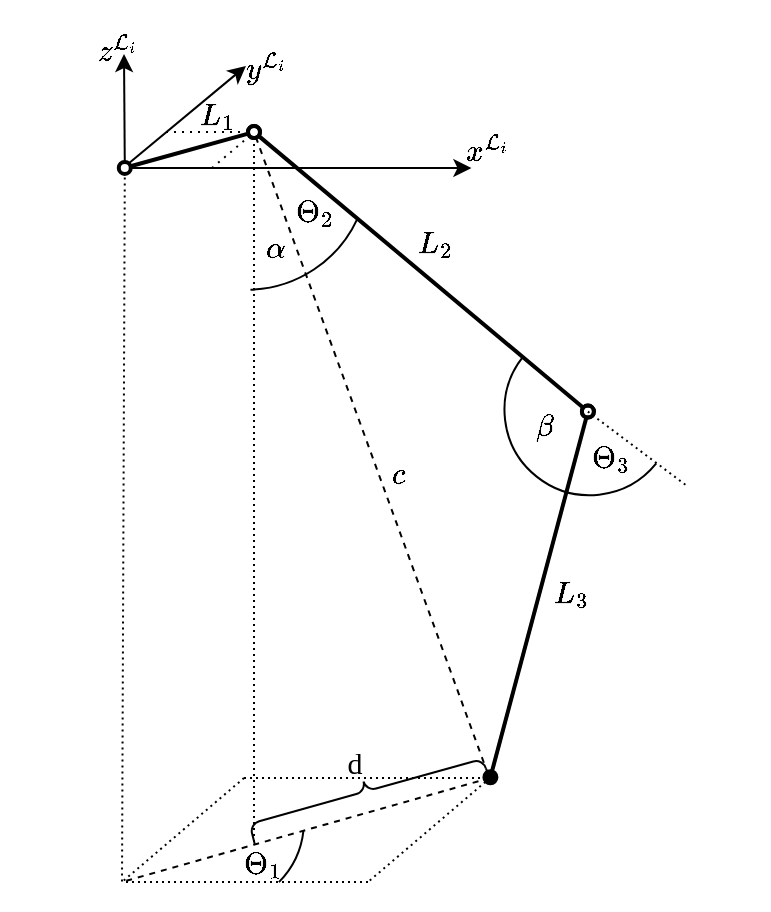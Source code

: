 <mxfile version="24.6.4" type="device" pages="15">
  <diagram name="Kinematics" id="6yCUUO-wR5nd1XfO6lML">
    <mxGraphModel dx="342" dy="328" grid="1" gridSize="10" guides="1" tooltips="1" connect="1" arrows="1" fold="1" page="1" pageScale="1" pageWidth="827" pageHeight="1169" math="1" shadow="0">
      <root>
        <mxCell id="0" />
        <mxCell id="1" parent="0" />
        <mxCell id="_C-TZZUVshetrCIWGmjR-3" value="" style="endArrow=classic;html=1;rounded=0;fontFamily=Times New Roman;fontSize=15;fontColor=default;strokeWidth=1;" edge="1" parent="1">
          <mxGeometry width="50" height="50" relative="1" as="geometry">
            <mxPoint x="338" y="211" as="sourcePoint" />
            <mxPoint x="507.704" y="211" as="targetPoint" />
          </mxGeometry>
        </mxCell>
        <mxCell id="_C-TZZUVshetrCIWGmjR-4" value="" style="endArrow=classic;html=1;rounded=0;fontFamily=Times New Roman;fontSize=15;fontColor=default;strokeWidth=1;" edge="1" parent="1">
          <mxGeometry width="50" height="50" relative="1" as="geometry">
            <mxPoint x="334.384" y="208" as="sourcePoint" />
            <mxPoint x="334" y="154" as="targetPoint" />
          </mxGeometry>
        </mxCell>
        <mxCell id="bvsRA-vcZjYpmTul6dNi-1" value="\(x^\mathcal{L_i}\)" style="text;html=1;align=center;verticalAlign=middle;whiteSpace=wrap;rounded=0;fontFamily=Times New Roman;fontSize=15;fontColor=default;" vertex="1" parent="1">
          <mxGeometry x="493" y="177.996" width="44.701" height="47.757" as="geometry" />
        </mxCell>
        <mxCell id="bmY2wKETBdRpY1Raq0pr-30" value="" style="group" parent="1" vertex="1" connectable="0">
          <mxGeometry x="334.384" y="150" width="121.878" height="121.875" as="geometry" />
        </mxCell>
        <mxCell id="bmY2wKETBdRpY1Raq0pr-27" value="" style="verticalLabelPosition=bottom;verticalAlign=top;html=1;shape=mxgraph.basic.arc;startAngle=0.319;endAngle=0.495;rounded=0;align=center;fontFamily=Times New Roman;fontSize=12;fontColor=default;fillColor=none;gradientColor=none;" parent="bmY2wKETBdRpY1Raq0pr-30" vertex="1">
          <mxGeometry width="121.878" height="121.875" as="geometry" />
        </mxCell>
        <mxCell id="bmY2wKETBdRpY1Raq0pr-29" value="&lt;font face=&quot;Helvetica&quot; style=&quot;font-size: 13px;&quot;&gt;\(\Theta_2\)&lt;/font&gt;" style="text;html=1;align=center;verticalAlign=middle;whiteSpace=wrap;rounded=0;fontFamily=Times New Roman;fontSize=13;fontColor=default;" parent="bmY2wKETBdRpY1Raq0pr-30" vertex="1">
          <mxGeometry x="80.615" y="65.005" width="29.251" height="36.562" as="geometry" />
        </mxCell>
        <mxCell id="bmY2wKETBdRpY1Raq0pr-39" value="&lt;font face=&quot;Helvetica&quot; style=&quot;font-size: 13px;&quot;&gt;\(\alpha\)&lt;/font&gt;" style="text;html=1;align=center;verticalAlign=middle;whiteSpace=wrap;rounded=0;fontFamily=Times New Roman;fontSize=13;fontColor=default;" parent="bmY2wKETBdRpY1Raq0pr-30" vertex="1">
          <mxGeometry x="60.621" y="83.002" width="29.251" height="36.562" as="geometry" />
        </mxCell>
        <mxCell id="bmY2wKETBdRpY1Raq0pr-41" value="" style="endArrow=none;dashed=1;html=1;strokeWidth=1;rounded=0;dashPattern=1 2;" parent="bmY2wKETBdRpY1Raq0pr-30" edge="1">
          <mxGeometry width="50" height="50" relative="1" as="geometry">
            <mxPoint x="64.616" y="46" as="sourcePoint" />
            <mxPoint x="64.616" y="399" as="targetPoint" />
          </mxGeometry>
        </mxCell>
        <mxCell id="bvsRA-vcZjYpmTul6dNi-6" value="" style="endArrow=classic;html=1;rounded=0;fontFamily=Times New Roman;fontSize=15;fontColor=default;strokeWidth=1;" edge="1" parent="bmY2wKETBdRpY1Raq0pr-30">
          <mxGeometry width="50" height="50" relative="1" as="geometry">
            <mxPoint x="1.62" y="59.01" as="sourcePoint" />
            <mxPoint x="60.616" y="10" as="targetPoint" />
          </mxGeometry>
        </mxCell>
        <mxCell id="bmY2wKETBdRpY1Raq0pr-1" value="" style="endArrow=oval;html=1;rounded=0;endFill=0;strokeWidth=2;startArrow=oval;startFill=0;" parent="1" edge="1">
          <mxGeometry width="50" height="50" relative="1" as="geometry">
            <mxPoint x="565.954" y="332.812" as="sourcePoint" />
            <mxPoint x="399" y="193" as="targetPoint" />
          </mxGeometry>
        </mxCell>
        <mxCell id="bmY2wKETBdRpY1Raq0pr-56" value="\(L_2\)" style="edgeLabel;html=1;align=center;verticalAlign=middle;resizable=0;points=[];fontFamily=Helvetica;fontSize=13;fontColor=default;labelBackgroundColor=default;fillColor=none;gradientColor=none;" parent="bmY2wKETBdRpY1Raq0pr-1" vertex="1" connectable="0">
          <mxGeometry x="0.143" y="-1" relative="1" as="geometry">
            <mxPoint x="18" y="-3" as="offset" />
          </mxGeometry>
        </mxCell>
        <mxCell id="xM4FQMTUXsSIVRGq-lQo-3" value="\(L_1\)" style="edgeLabel;html=1;align=center;verticalAlign=middle;resizable=0;points=[];fontFamily=Helvetica;fontSize=13;fontColor=default;labelBackgroundColor=none;fillColor=none;gradientColor=none;" vertex="1" connectable="0" parent="bmY2wKETBdRpY1Raq0pr-1">
          <mxGeometry x="0.143" y="-1" relative="1" as="geometry">
            <mxPoint x="-91" y="-67" as="offset" />
          </mxGeometry>
        </mxCell>
        <mxCell id="bmY2wKETBdRpY1Raq0pr-4" value="" style="endArrow=oval;html=1;rounded=0;startArrow=oval;startFill=1;endFill=0;strokeWidth=2;" parent="1" edge="1">
          <mxGeometry width="50" height="50" relative="1" as="geometry">
            <mxPoint x="517.204" y="515.625" as="sourcePoint" />
            <mxPoint x="565.954" y="332.812" as="targetPoint" />
          </mxGeometry>
        </mxCell>
        <mxCell id="bmY2wKETBdRpY1Raq0pr-50" value="&lt;font style=&quot;font-size: 13px;&quot;&gt;\(L_3\)&lt;/font&gt;" style="edgeLabel;html=1;align=center;verticalAlign=middle;resizable=0;points=[];fontSize=13;" parent="bmY2wKETBdRpY1Raq0pr-4" vertex="1" connectable="0">
          <mxGeometry x="-0.122" relative="1" as="geometry">
            <mxPoint x="18" y="-12" as="offset" />
          </mxGeometry>
        </mxCell>
        <mxCell id="bmY2wKETBdRpY1Raq0pr-5" value="" style="endArrow=oval;html=1;rounded=0;endFill=0;startArrow=oval;startFill=0;strokeWidth=2;fontFamily=Times New Roman;fontSize=12;" parent="1" edge="1">
          <mxGeometry width="50" height="50" relative="1" as="geometry">
            <mxPoint x="334.391" y="210.938" as="sourcePoint" />
            <mxPoint x="399" y="193" as="targetPoint" />
          </mxGeometry>
        </mxCell>
        <mxCell id="bmY2wKETBdRpY1Raq0pr-7" value="" style="endArrow=none;dashed=1;html=1;strokeWidth=1;rounded=0;dashPattern=1 2;" parent="1" edge="1">
          <mxGeometry width="50" height="50" relative="1" as="geometry">
            <mxPoint x="334.391" y="215.812" as="sourcePoint" />
            <mxPoint x="333" y="569" as="targetPoint" />
          </mxGeometry>
        </mxCell>
        <mxCell id="bmY2wKETBdRpY1Raq0pr-26" value="" style="endArrow=oval;html=1;rounded=0;fontFamily=Times New Roman;fontSize=12;fontColor=default;endFill=0;dashed=1;strokeWidth=1;" parent="1" edge="1">
          <mxGeometry width="50" height="50" relative="1" as="geometry">
            <mxPoint x="516" y="514" as="sourcePoint" />
            <mxPoint x="399" y="193" as="targetPoint" />
          </mxGeometry>
        </mxCell>
        <mxCell id="bmY2wKETBdRpY1Raq0pr-53" value="\(c\)" style="edgeLabel;html=1;align=center;verticalAlign=middle;resizable=0;points=[];fontFamily=Helvetica;fontSize=13;fontColor=default;labelBackgroundColor=default;fillColor=none;gradientColor=none;" parent="bmY2wKETBdRpY1Raq0pr-26" vertex="1" connectable="0">
          <mxGeometry x="-0.014" y="-1" relative="1" as="geometry">
            <mxPoint x="12" y="8" as="offset" />
          </mxGeometry>
        </mxCell>
        <mxCell id="bmY2wKETBdRpY1Raq0pr-31" value="" style="endArrow=none;dashed=1;html=1;strokeWidth=1;rounded=0;dashPattern=1 2;" parent="1" edge="1">
          <mxGeometry width="50" height="50" relative="1" as="geometry">
            <mxPoint x="614.704" y="369.375" as="sourcePoint" />
            <mxPoint x="565.954" y="332.812" as="targetPoint" />
          </mxGeometry>
        </mxCell>
        <mxCell id="bmY2wKETBdRpY1Raq0pr-38" value="" style="group" parent="1" vertex="1" connectable="0">
          <mxGeometry x="534.001" y="271.005" width="121.875" height="121.875" as="geometry" />
        </mxCell>
        <mxCell id="bmY2wKETBdRpY1Raq0pr-33" value="" style="group" parent="bmY2wKETBdRpY1Raq0pr-38" vertex="1" connectable="0">
          <mxGeometry width="121.875" height="121.875" as="geometry" />
        </mxCell>
        <mxCell id="bmY2wKETBdRpY1Raq0pr-34" value="" style="verticalLabelPosition=bottom;verticalAlign=top;html=1;shape=mxgraph.basic.arc;startAngle=0.358;endAngle=0.856;rounded=0;align=center;fontFamily=Times New Roman;fontSize=12;fontColor=default;fillColor=none;gradientColor=none;aspect=fixed;" parent="bmY2wKETBdRpY1Raq0pr-33" vertex="1">
          <mxGeometry x="-9.75" y="18.281" width="85.312" height="85.312" as="geometry" />
        </mxCell>
        <mxCell id="bmY2wKETBdRpY1Raq0pr-35" value="&lt;font style=&quot;font-size: 13px;&quot;&gt;\(\Theta_3\)&lt;/font&gt;" style="text;html=1;align=center;verticalAlign=middle;whiteSpace=wrap;rounded=0;fontFamily=Helvetica;fontSize=13;fontColor=default;" parent="bmY2wKETBdRpY1Raq0pr-33" vertex="1">
          <mxGeometry x="29.004" y="66.999" width="29.25" height="36.562" as="geometry" />
        </mxCell>
        <mxCell id="bmY2wKETBdRpY1Raq0pr-37" value="&lt;font face=&quot;Helvetica&quot; style=&quot;font-size: 13px;&quot;&gt;\(\beta\)&lt;/font&gt;" style="text;html=1;align=center;verticalAlign=middle;whiteSpace=wrap;rounded=0;fontFamily=Times New Roman;fontSize=13;fontColor=default;" parent="bmY2wKETBdRpY1Raq0pr-33" vertex="1">
          <mxGeometry x="0.004" y="51.187" width="20.719" height="36.562" as="geometry" />
        </mxCell>
        <mxCell id="bvsRA-vcZjYpmTul6dNi-3" value="" style="endArrow=none;dashed=1;html=1;strokeWidth=1;rounded=0;dashPattern=1 2;" edge="1" parent="1">
          <mxGeometry width="50" height="50" relative="1" as="geometry">
            <mxPoint x="456" y="568" as="sourcePoint" />
            <mxPoint x="333.004" y="568" as="targetPoint" />
          </mxGeometry>
        </mxCell>
        <mxCell id="bvsRA-vcZjYpmTul6dNi-2" value="\(z^\mathcal{L_i}\)" style="text;html=1;align=center;verticalAlign=middle;whiteSpace=wrap;rounded=0;fontFamily=Times New Roman;fontSize=15;fontColor=default;" vertex="1" parent="1">
          <mxGeometry x="308" y="127.996" width="44.701" height="47.757" as="geometry" />
        </mxCell>
        <mxCell id="bvsRA-vcZjYpmTul6dNi-7" value="\(y^\mathcal{L_i}\)" style="text;html=1;align=center;verticalAlign=middle;whiteSpace=wrap;rounded=0;fontFamily=Times New Roman;fontSize=15;fontColor=default;" vertex="1" parent="1">
          <mxGeometry x="383" y="136.996" width="44.701" height="47.757" as="geometry" />
        </mxCell>
        <mxCell id="bvsRA-vcZjYpmTul6dNi-8" value="" style="endArrow=none;dashed=1;html=1;strokeWidth=1;rounded=0;dashPattern=1 2;" edge="1" parent="1">
          <mxGeometry width="50" height="50" relative="1" as="geometry">
            <mxPoint x="394" y="516" as="sourcePoint" />
            <mxPoint x="333.004" y="568" as="targetPoint" />
          </mxGeometry>
        </mxCell>
        <mxCell id="bvsRA-vcZjYpmTul6dNi-13" value="" style="endArrow=none;dashed=1;html=1;strokeWidth=1;rounded=0;" edge="1" parent="1">
          <mxGeometry width="50" height="50" relative="1" as="geometry">
            <mxPoint x="517" y="516" as="sourcePoint" />
            <mxPoint x="333" y="568" as="targetPoint" />
          </mxGeometry>
        </mxCell>
        <mxCell id="bvsRA-vcZjYpmTul6dNi-17" value="d" style="text;html=1;align=center;verticalAlign=middle;whiteSpace=wrap;rounded=0;fontFamily=Times New Roman;fontSize=15;fontColor=default;" vertex="1" parent="1">
          <mxGeometry x="441" y="493" width="17" height="30" as="geometry" />
        </mxCell>
        <mxCell id="bvsRA-vcZjYpmTul6dNi-23" value="" style="endArrow=none;dashed=1;html=1;dashPattern=1 3;strokeWidth=1;rounded=0;fontFamily=Times New Roman;fontSize=15;fontColor=default;" edge="1" parent="1">
          <mxGeometry width="50" height="50" relative="1" as="geometry">
            <mxPoint x="378" y="211" as="sourcePoint" />
            <mxPoint x="398" y="194" as="targetPoint" />
          </mxGeometry>
        </mxCell>
        <mxCell id="bvsRA-vcZjYpmTul6dNi-24" value="" style="endArrow=none;dashed=1;html=1;dashPattern=1 3;strokeWidth=1;rounded=0;fontFamily=Times New Roman;fontSize=15;fontColor=default;" edge="1" parent="1">
          <mxGeometry width="50" height="50" relative="1" as="geometry">
            <mxPoint x="355" y="193" as="sourcePoint" />
            <mxPoint x="398" y="193" as="targetPoint" />
          </mxGeometry>
        </mxCell>
        <mxCell id="bvsRA-vcZjYpmTul6dNi-25" value="" style="verticalLabelPosition=bottom;verticalAlign=top;html=1;shape=mxgraph.basic.arc;startAngle=0.267;endAngle=0.374;rounded=0;align=center;fontFamily=Times New Roman;fontSize=15;fontColor=default;fillColor=none;gradientColor=none;aspect=fixed;" vertex="1" parent="1">
          <mxGeometry x="337" y="494" width="87" height="87" as="geometry" />
        </mxCell>
        <mxCell id="bvsRA-vcZjYpmTul6dNi-26" value="" style="endArrow=none;dashed=1;html=1;strokeWidth=1;rounded=0;dashPattern=1 2;" edge="1" parent="1">
          <mxGeometry width="50" height="50" relative="1" as="geometry">
            <mxPoint x="515" y="516" as="sourcePoint" />
            <mxPoint x="394" y="516" as="targetPoint" />
          </mxGeometry>
        </mxCell>
        <mxCell id="bvsRA-vcZjYpmTul6dNi-32" value="" style="verticalLabelPosition=bottom;shadow=0;dashed=0;align=center;html=1;verticalAlign=top;strokeWidth=1;shape=mxgraph.mockup.markup.curlyBrace;whiteSpace=wrap;strokeColor=#000000;rounded=0;fontFamily=Times New Roman;fontSize=15;fontColor=default;fillColor=none;gradientColor=none;rotation=-195.6;flipH=1;flipV=1;" vertex="1" parent="1">
          <mxGeometry x="394.45" y="517.55" width="121.35" height="10.22" as="geometry" />
        </mxCell>
        <mxCell id="bvsRA-vcZjYpmTul6dNi-34" value="" style="endArrow=none;html=1;rounded=0;fontFamily=Times New Roman;fontSize=15;fontColor=default;" edge="1" parent="1">
          <mxGeometry width="50" height="50" relative="1" as="geometry">
            <mxPoint x="399.5" y="549.5" as="sourcePoint" />
            <mxPoint x="398" y="543.5" as="targetPoint" />
          </mxGeometry>
        </mxCell>
        <mxCell id="bvsRA-vcZjYpmTul6dNi-39" value="" style="endArrow=none;dashed=1;html=1;strokeWidth=1;rounded=0;dashPattern=1 2;" edge="1" parent="1">
          <mxGeometry width="50" height="50" relative="1" as="geometry">
            <mxPoint x="517" y="516" as="sourcePoint" />
            <mxPoint x="456.004" y="568" as="targetPoint" />
          </mxGeometry>
        </mxCell>
        <mxCell id="bvsRA-vcZjYpmTul6dNi-21" value="&lt;font face=&quot;Helvetica&quot; style=&quot;font-size: 13px;&quot;&gt;\(\Theta_1\)&lt;/font&gt;" style="text;html=1;align=center;verticalAlign=middle;whiteSpace=wrap;rounded=0;fontFamily=Times New Roman;fontSize=13;fontColor=default;" vertex="1" parent="1">
          <mxGeometry x="395.004" y="551" width="16.38" height="16.56" as="geometry" />
        </mxCell>
      </root>
    </mxGraphModel>
  </diagram>
  <diagram id="yv7AE3jx4Kbf2A2gWBoU" name="MotionSystem">
    <mxGraphModel dx="651" dy="406" grid="1" gridSize="10" guides="1" tooltips="1" connect="1" arrows="1" fold="1" page="1" pageScale="1" pageWidth="827" pageHeight="1169" math="0" shadow="0">
      <root>
        <mxCell id="0" />
        <mxCell id="1" parent="0" />
        <mxCell id="QZhh69avEHoih6taFEDK-9" value="Jetson Nano" style="text;html=1;align=center;verticalAlign=middle;whiteSpace=wrap;rounded=0;fontFamily=Times New Roman;fontSize=15;fontColor=default;container=0;" vertex="1" parent="1">
          <mxGeometry x="234.98" y="353" width="80.97" height="17" as="geometry" />
        </mxCell>
        <mxCell id="QZhh69avEHoih6taFEDK-1" value="" style="rounded=1;whiteSpace=wrap;html=1;container=0;" vertex="1" parent="1">
          <mxGeometry x="190.603" y="155" width="169.71" height="198" as="geometry" />
        </mxCell>
        <mxCell id="QZhh69avEHoih6taFEDK-7" value="" style="edgeStyle=orthogonalEdgeStyle;rounded=0;orthogonalLoop=1;jettySize=auto;html=1;fontFamily=Times New Roman;fontSize=13;fontColor=default;" edge="1" parent="1">
          <mxGeometry relative="1" as="geometry">
            <mxPoint x="258.241" y="235.2" as="sourcePoint" />
            <mxPoint x="258.241" y="273.6" as="targetPoint" />
          </mxGeometry>
        </mxCell>
        <mxCell id="QZhh69avEHoih6taFEDK-8" value="" style="edgeLabel;html=1;align=center;verticalAlign=middle;resizable=0;points=[];strokeColor=default;fontFamily=Times New Roman;fontSize=13;fontColor=default;fillColor=default;container=0;" vertex="1" connectable="0" parent="QZhh69avEHoih6taFEDK-7">
          <mxGeometry x="-0.381" relative="1" as="geometry">
            <mxPoint x="33" y="4" as="offset" />
          </mxGeometry>
        </mxCell>
        <mxCell id="QZhh69avEHoih6taFEDK-19" value="&lt;font style=&quot;font-size: 11px;&quot;&gt;Movement&lt;/font&gt;&lt;div style=&quot;font-size: 11px;&quot;&gt;&lt;font style=&quot;font-size: 11px;&quot;&gt;Commands&lt;/font&gt;&lt;/div&gt;" style="edgeLabel;html=1;align=center;verticalAlign=middle;resizable=0;points=[];strokeColor=default;fontFamily=Times New Roman;fontSize=11;fontColor=default;fillColor=default;container=0;" vertex="1" connectable="0" parent="QZhh69avEHoih6taFEDK-7">
          <mxGeometry x="-0.371" y="-1" relative="1" as="geometry">
            <mxPoint x="-34" y="7" as="offset" />
          </mxGeometry>
        </mxCell>
        <mxCell id="QZhh69avEHoih6taFEDK-2" value="Motion Controller&lt;div&gt;Node&lt;/div&gt;" style="shape=parallelogram;perimeter=parallelogramPerimeter;whiteSpace=wrap;html=1;fixedSize=1;fontFamily=Times New Roman;fontSize=15;container=0;" vertex="1" parent="1">
          <mxGeometry x="203.768" y="168" width="143.395" height="67.2" as="geometry" />
        </mxCell>
        <mxCell id="QZhh69avEHoih6taFEDK-20" style="edgeStyle=orthogonalEdgeStyle;rounded=0;orthogonalLoop=1;jettySize=auto;html=1;exitX=0.75;exitY=0;exitDx=0;exitDy=0;entryX=0.75;entryY=1;entryDx=0;entryDy=0;fontFamily=Times New Roman;fontSize=13;fontColor=default;" edge="1" parent="1">
          <mxGeometry relative="1" as="geometry">
            <mxPoint x="275.351" y="273.6" as="sourcePoint" />
            <mxPoint x="275.604" y="235.2" as="targetPoint" />
          </mxGeometry>
        </mxCell>
        <mxCell id="QZhh69avEHoih6taFEDK-21" value="&lt;font style=&quot;font-size: 11px;&quot;&gt;Feet Positions,&lt;/font&gt;&lt;div style=&quot;font-size: 11px;&quot;&gt;&lt;font style=&quot;font-size: 11px;&quot;&gt;Leg States&lt;/font&gt;&lt;/div&gt;" style="edgeLabel;html=1;align=center;verticalAlign=middle;resizable=0;points=[];strokeColor=default;fontFamily=Times New Roman;fontSize=11;fontColor=default;fillColor=default;container=0;" vertex="1" connectable="0" parent="QZhh69avEHoih6taFEDK-20">
          <mxGeometry x="-0.007" y="1" relative="1" as="geometry">
            <mxPoint x="43" y="1" as="offset" />
          </mxGeometry>
        </mxCell>
        <mxCell id="QZhh69avEHoih6taFEDK-3" value="Gait&amp;nbsp;&lt;span style=&quot;background-color: initial;&quot;&gt;State&amp;nbsp;&lt;/span&gt;&lt;span style=&quot;background-color: initial;&quot;&gt;Machine&lt;/span&gt;&lt;div&gt;&lt;span style=&quot;background-color: initial;&quot;&gt;Node&lt;/span&gt;&lt;/div&gt;" style="shape=parallelogram;perimeter=parallelogramPerimeter;whiteSpace=wrap;html=1;fixedSize=1;strokeColor=default;align=center;verticalAlign=middle;fontFamily=Times New Roman;fontSize=15;fontColor=default;fillColor=default;container=0;" vertex="1" parent="1">
          <mxGeometry x="198.928" y="273.6" width="153.075" height="67.2" as="geometry" />
        </mxCell>
        <mxCell id="QZhh69avEHoih6taFEDK-4" value="" style="endArrow=classic;html=1;rounded=0;fontFamily=Times New Roman;fontSize=13;fontColor=default;entryX=0;entryY=0.5;entryDx=0;entryDy=0;exitX=1;exitY=0.5;exitDx=0;exitDy=0;" edge="1" parent="1" source="QZhh69avEHoih6taFEDK-6" target="QZhh69avEHoih6taFEDK-2">
          <mxGeometry width="50" height="50" relative="1" as="geometry">
            <mxPoint x="165.2" y="201.6" as="sourcePoint" />
            <mxPoint x="173.429" y="196.8" as="targetPoint" />
          </mxGeometry>
        </mxCell>
        <mxCell id="QZhh69avEHoih6taFEDK-6" value="Robot Movement Commands&lt;div style=&quot;font-size: 13px;&quot;&gt;(Direction, Speed,&amp;nbsp;&lt;/div&gt;&lt;div style=&quot;font-size: 13px;&quot;&gt;etc.)&lt;/div&gt;" style="rounded=0;whiteSpace=wrap;html=1;strokeColor=default;align=center;verticalAlign=middle;fontFamily=Times New Roman;fontSize=13;fontColor=default;fillColor=default;container=0;" vertex="1" parent="1">
          <mxGeometry x="59.643" y="161.67" width="123.79" height="79.85" as="geometry" />
        </mxCell>
        <mxCell id="QZhh69avEHoih6taFEDK-10" value="Command Input" style="text;html=1;align=center;verticalAlign=middle;whiteSpace=wrap;rounded=0;fontFamily=Times New Roman;fontSize=15;fontColor=default;container=0;" vertex="1" parent="1">
          <mxGeometry x="69.83" y="241.52" width="103.42" height="18.48" as="geometry" />
        </mxCell>
        <mxCell id="QZhh69avEHoih6taFEDK-11" value="" style="rounded=1;whiteSpace=wrap;html=1;container=0;" vertex="1" parent="1">
          <mxGeometry x="433.383" y="155" width="140.03" height="104" as="geometry" />
        </mxCell>
        <mxCell id="QZhh69avEHoih6taFEDK-12" value="Teensy 2.0" style="text;html=1;align=center;verticalAlign=middle;whiteSpace=wrap;rounded=0;fontFamily=Times New Roman;fontSize=15;fontColor=default;container=0;" vertex="1" parent="1">
          <mxGeometry x="465.28" y="259" width="76.25" height="21" as="geometry" />
        </mxCell>
        <mxCell id="QZhh69avEHoih6taFEDK-15" value="Servo Controller&lt;div&gt;Node&lt;/div&gt;" style="shape=parallelogram;perimeter=parallelogramPerimeter;whiteSpace=wrap;html=1;fixedSize=1;fontFamily=Times New Roman;fontSize=15;container=0;" vertex="1" parent="1">
          <mxGeometry x="437.17" y="168" width="132.453" height="67.2" as="geometry" />
        </mxCell>
        <mxCell id="QZhh69avEHoih6taFEDK-22" value="" style="edgeStyle=orthogonalEdgeStyle;rounded=0;orthogonalLoop=1;jettySize=auto;html=1;fontFamily=Times New Roman;fontSize=13;fontColor=default;" edge="1" parent="1" source="QZhh69avEHoih6taFEDK-2" target="QZhh69avEHoih6taFEDK-15">
          <mxGeometry relative="1" as="geometry" />
        </mxCell>
        <mxCell id="QZhh69avEHoih6taFEDK-23" value="&lt;font style=&quot;font-size: 11px;&quot;&gt;Feet Positions,&lt;/font&gt;&lt;div style=&quot;font-size: 11px;&quot;&gt;&lt;font style=&quot;font-size: 11px;&quot;&gt;Leg States&lt;/font&gt;&lt;/div&gt;" style="edgeLabel;html=1;align=center;verticalAlign=middle;resizable=0;points=[];strokeColor=default;fontFamily=Times New Roman;fontSize=11;fontColor=default;fillColor=default;container=0;" vertex="1" connectable="0" parent="QZhh69avEHoih6taFEDK-22">
          <mxGeometry x="-0.221" y="-2" relative="1" as="geometry">
            <mxPoint x="17" y="-21" as="offset" />
          </mxGeometry>
        </mxCell>
        <mxCell id="zXaHA7_o6fGXIrlYq_Kh-3" value="Heightmap Data" style="rounded=0;whiteSpace=wrap;html=1;align=center;verticalAlign=middle;fontFamily=Times New Roman;fontSize=13;fontColor=default;fillColor=none;gradientColor=none;container=0;" vertex="1" parent="1">
          <mxGeometry x="223.373" y="130" width="104.17" height="18.8" as="geometry" />
        </mxCell>
        <mxCell id="zXaHA7_o6fGXIrlYq_Kh-2" value="" style="endArrow=classic;html=1;rounded=0;fontFamily=Times New Roman;fontSize=15;fontColor=default;entryX=0.5;entryY=0;entryDx=0;entryDy=0;exitX=0.5;exitY=1;exitDx=0;exitDy=0;" edge="1" parent="1" source="zXaHA7_o6fGXIrlYq_Kh-3" target="QZhh69avEHoih6taFEDK-2">
          <mxGeometry width="50" height="50" relative="1" as="geometry">
            <mxPoint x="240" y="140" as="sourcePoint" />
            <mxPoint x="290" y="110" as="targetPoint" />
          </mxGeometry>
        </mxCell>
      </root>
    </mxGraphModel>
  </diagram>
  <diagram id="ojjXLPg6fFyCBhG2YQ3B" name="GaitSM">
    <mxGraphModel dx="651" dy="406" grid="1" gridSize="10" guides="1" tooltips="1" connect="1" arrows="1" fold="1" page="1" pageScale="1" pageWidth="827" pageHeight="1169" math="0" shadow="0">
      <root>
        <mxCell id="0" />
        <mxCell id="1" parent="0" />
        <mxCell id="JiRN7r-n1XpV0czafSaM-3" style="edgeStyle=orthogonalEdgeStyle;rounded=0;orthogonalLoop=1;jettySize=auto;html=1;exitX=1;exitY=0.25;exitDx=0;exitDy=0;entryX=0;entryY=0.25;entryDx=0;entryDy=0;fontFamily=Times New Roman;fontSize=15;fontColor=default;" edge="1" parent="1" source="JiRN7r-n1XpV0czafSaM-1" target="JiRN7r-n1XpV0czafSaM-2">
          <mxGeometry relative="1" as="geometry" />
        </mxCell>
        <mxCell id="JiRN7r-n1XpV0czafSaM-9" value="Adjustment required" style="edgeLabel;html=1;align=center;verticalAlign=middle;resizable=0;points=[];rounded=0;fontFamily=Times New Roman;fontSize=13;fontColor=default;fillColor=none;gradientColor=none;" vertex="1" connectable="0" parent="JiRN7r-n1XpV0czafSaM-3">
          <mxGeometry x="-0.02" y="1" relative="1" as="geometry">
            <mxPoint y="-14" as="offset" />
          </mxGeometry>
        </mxCell>
        <mxCell id="JiRN7r-n1XpV0czafSaM-1" value="Rest" style="rounded=1;whiteSpace=wrap;html=1;align=center;verticalAlign=middle;fontFamily=Times New Roman;fontSize=15;fontColor=default;fillColor=none;gradientColor=none;" vertex="1" parent="1">
          <mxGeometry x="200" y="350" width="120" height="60" as="geometry" />
        </mxCell>
        <mxCell id="JiRN7r-n1XpV0czafSaM-4" style="edgeStyle=orthogonalEdgeStyle;rounded=0;orthogonalLoop=1;jettySize=auto;html=1;exitX=0;exitY=0.75;exitDx=0;exitDy=0;entryX=1;entryY=0.75;entryDx=0;entryDy=0;fontFamily=Times New Roman;fontSize=15;fontColor=default;" edge="1" parent="1" source="JiRN7r-n1XpV0czafSaM-2" target="JiRN7r-n1XpV0czafSaM-1">
          <mxGeometry relative="1" as="geometry" />
        </mxCell>
        <mxCell id="JiRN7r-n1XpV0czafSaM-10" value="&lt;font style=&quot;font-size: 13px;&quot;&gt;Step finished&lt;/font&gt;" style="edgeLabel;html=1;align=center;verticalAlign=middle;resizable=0;points=[];rounded=0;fontFamily=Times New Roman;fontSize=15;fontColor=default;fillColor=none;gradientColor=none;" vertex="1" connectable="0" parent="JiRN7r-n1XpV0czafSaM-4">
          <mxGeometry x="-0.122" relative="1" as="geometry">
            <mxPoint x="-9" y="15" as="offset" />
          </mxGeometry>
        </mxCell>
        <mxCell id="JiRN7r-n1XpV0czafSaM-2" value="Stepping" style="rounded=1;whiteSpace=wrap;html=1;align=center;verticalAlign=middle;fontFamily=Times New Roman;fontSize=15;fontColor=default;fillColor=none;gradientColor=none;" vertex="1" parent="1">
          <mxGeometry x="460" y="350" width="120" height="60" as="geometry" />
        </mxCell>
        <mxCell id="JiRN7r-n1XpV0czafSaM-5" style="edgeStyle=orthogonalEdgeStyle;rounded=0;orthogonalLoop=1;jettySize=auto;html=1;exitX=0.25;exitY=0;exitDx=0;exitDy=0;entryX=0.75;entryY=0;entryDx=0;entryDy=0;fontFamily=Times New Roman;fontSize=15;fontColor=default;" edge="1" parent="1" source="JiRN7r-n1XpV0czafSaM-1" target="JiRN7r-n1XpV0czafSaM-1">
          <mxGeometry relative="1" as="geometry">
            <Array as="points">
              <mxPoint x="230" y="320" />
              <mxPoint x="290" y="320" />
            </Array>
          </mxGeometry>
        </mxCell>
        <mxCell id="JiRN7r-n1XpV0czafSaM-6" style="edgeStyle=orthogonalEdgeStyle;rounded=0;orthogonalLoop=1;jettySize=auto;html=1;exitX=0.25;exitY=0;exitDx=0;exitDy=0;entryX=0.75;entryY=0;entryDx=0;entryDy=0;fontFamily=Times New Roman;fontSize=15;fontColor=default;" edge="1" parent="1" source="JiRN7r-n1XpV0czafSaM-2" target="JiRN7r-n1XpV0czafSaM-2">
          <mxGeometry relative="1" as="geometry">
            <Array as="points">
              <mxPoint x="490" y="320" />
              <mxPoint x="550" y="320" />
            </Array>
          </mxGeometry>
        </mxCell>
        <mxCell id="JiRN7r-n1XpV0czafSaM-7" value="" style="endArrow=classic;html=1;rounded=0;fontFamily=Times New Roman;fontSize=15;fontColor=default;entryX=0;entryY=0.5;entryDx=0;entryDy=0;" edge="1" parent="1" target="JiRN7r-n1XpV0czafSaM-1">
          <mxGeometry width="50" height="50" relative="1" as="geometry">
            <mxPoint x="160" y="380" as="sourcePoint" />
            <mxPoint x="310" y="390" as="targetPoint" />
          </mxGeometry>
        </mxCell>
        <mxCell id="JiRN7r-n1XpV0czafSaM-8" value="" style="shape=ellipse;html=1;sketch=0;rounded=0;align=center;verticalAlign=middle;fontFamily=Times New Roman;fontSize=15;fillColor=#000000;" vertex="1" parent="1">
          <mxGeometry x="150" y="375" width="10" height="10" as="geometry" />
        </mxCell>
      </root>
    </mxGraphModel>
  </diagram>
  <diagram id="bszR-_oC3GLEclvEpRHA" name="Sextants">
    <mxGraphModel dx="547" dy="341" grid="1" gridSize="10" guides="1" tooltips="1" connect="1" arrows="1" fold="1" page="1" pageScale="1" pageWidth="827" pageHeight="1169" math="0" shadow="0">
      <root>
        <mxCell id="0" />
        <mxCell id="1" parent="0" />
        <mxCell id="n81pqXcIT1ZDSmEtK6yw-11" value="0" style="text;html=1;align=center;verticalAlign=middle;whiteSpace=wrap;rounded=0;fontFamily=Times New Roman;fontSize=15;fontColor=default;" vertex="1" parent="1">
          <mxGeometry x="414" y="288" width="20" height="30" as="geometry" />
        </mxCell>
        <mxCell id="n81pqXcIT1ZDSmEtK6yw-15" value="" style="ellipse;whiteSpace=wrap;html=1;aspect=fixed;rounded=0;align=center;verticalAlign=middle;fontFamily=Times New Roman;fontSize=15;fontColor=default;fillColor=none;gradientColor=none;dashed=1;dashPattern=1 4;" vertex="1" parent="1">
          <mxGeometry x="260" y="300" width="200" height="200" as="geometry" />
        </mxCell>
        <mxCell id="n81pqXcIT1ZDSmEtK6yw-16" value="" style="endArrow=none;html=1;rounded=0;fontFamily=Times New Roman;fontSize=15;fontColor=default;exitX=0;exitY=0.5;exitDx=0;exitDy=0;entryX=1;entryY=0.5;entryDx=0;entryDy=0;" edge="1" parent="1" source="n81pqXcIT1ZDSmEtK6yw-15" target="n81pqXcIT1ZDSmEtK6yw-15">
          <mxGeometry width="50" height="50" relative="1" as="geometry">
            <mxPoint x="350" y="410" as="sourcePoint" />
            <mxPoint x="400" y="360" as="targetPoint" />
          </mxGeometry>
        </mxCell>
        <mxCell id="n81pqXcIT1ZDSmEtK6yw-17" value="" style="endArrow=none;html=1;rounded=0;fontFamily=Times New Roman;fontSize=15;fontColor=default;entryX=0.245;entryY=0.065;entryDx=0;entryDy=0;entryPerimeter=0;exitX=0.75;exitY=0.932;exitDx=0;exitDy=0;exitPerimeter=0;" edge="1" parent="1" source="n81pqXcIT1ZDSmEtK6yw-15" target="n81pqXcIT1ZDSmEtK6yw-15">
          <mxGeometry width="50" height="50" relative="1" as="geometry">
            <mxPoint x="350" y="410" as="sourcePoint" />
            <mxPoint x="400" y="360" as="targetPoint" />
          </mxGeometry>
        </mxCell>
        <mxCell id="n81pqXcIT1ZDSmEtK6yw-18" value="" style="endArrow=none;html=1;rounded=0;fontFamily=Times New Roman;fontSize=15;fontColor=default;entryX=0.748;entryY=0.058;entryDx=0;entryDy=0;entryPerimeter=0;exitX=0.248;exitY=0.938;exitDx=0;exitDy=0;exitPerimeter=0;" edge="1" parent="1" source="n81pqXcIT1ZDSmEtK6yw-15" target="n81pqXcIT1ZDSmEtK6yw-15">
          <mxGeometry width="50" height="50" relative="1" as="geometry">
            <mxPoint x="420" y="496" as="sourcePoint" />
            <mxPoint x="319" y="323" as="targetPoint" />
          </mxGeometry>
        </mxCell>
        <mxCell id="n81pqXcIT1ZDSmEtK6yw-19" value="" style="shape=ellipse;fillColor=#000000;strokeColor=none;html=1;sketch=0;rounded=0;align=center;verticalAlign=middle;fontFamily=Times New Roman;fontSize=15;fontColor=default;" vertex="1" parent="1">
          <mxGeometry x="304" y="308" width="10" height="10" as="geometry" />
        </mxCell>
        <mxCell id="n81pqXcIT1ZDSmEtK6yw-22" value="" style="shape=ellipse;fillColor=#000000;strokeColor=none;html=1;sketch=0;rounded=0;align=center;verticalAlign=middle;fontFamily=Times New Roman;fontSize=15;fontColor=default;" vertex="1" parent="1">
          <mxGeometry x="404" y="307" width="10" height="10" as="geometry" />
        </mxCell>
        <mxCell id="n81pqXcIT1ZDSmEtK6yw-23" value="" style="shape=ellipse;fillColor=#000000;strokeColor=none;html=1;sketch=0;rounded=0;align=center;verticalAlign=middle;fontFamily=Times New Roman;fontSize=15;fontColor=default;" vertex="1" parent="1">
          <mxGeometry x="255" y="395" width="10" height="10" as="geometry" />
        </mxCell>
        <mxCell id="n81pqXcIT1ZDSmEtK6yw-24" value="" style="shape=ellipse;fillColor=#000000;strokeColor=none;html=1;sketch=0;rounded=0;align=center;verticalAlign=middle;fontFamily=Times New Roman;fontSize=15;fontColor=default;" vertex="1" parent="1">
          <mxGeometry x="455" y="395" width="10" height="10" as="geometry" />
        </mxCell>
        <mxCell id="n81pqXcIT1ZDSmEtK6yw-25" value="" style="shape=ellipse;fillColor=#000000;strokeColor=none;html=1;sketch=0;rounded=0;align=center;verticalAlign=middle;fontFamily=Times New Roman;fontSize=15;fontColor=default;" vertex="1" parent="1">
          <mxGeometry x="406" y="482" width="10" height="10" as="geometry" />
        </mxCell>
        <mxCell id="n81pqXcIT1ZDSmEtK6yw-26" value="" style="shape=ellipse;fillColor=#000000;strokeColor=none;html=1;sketch=0;rounded=0;align=center;verticalAlign=middle;fontFamily=Times New Roman;fontSize=15;fontColor=default;" vertex="1" parent="1">
          <mxGeometry x="305" y="482" width="10" height="10" as="geometry" />
        </mxCell>
        <mxCell id="n81pqXcIT1ZDSmEtK6yw-27" value="1" style="text;html=1;align=center;verticalAlign=middle;whiteSpace=wrap;rounded=0;fontFamily=Times New Roman;fontSize=15;fontColor=default;" vertex="1" parent="1">
          <mxGeometry x="465" y="385" width="20" height="30" as="geometry" />
        </mxCell>
        <mxCell id="n81pqXcIT1ZDSmEtK6yw-28" value="2" style="text;html=1;align=center;verticalAlign=middle;whiteSpace=wrap;rounded=0;fontFamily=Times New Roman;fontSize=15;fontColor=default;" vertex="1" parent="1">
          <mxGeometry x="416" y="482" width="20" height="30" as="geometry" />
        </mxCell>
        <mxCell id="n81pqXcIT1ZDSmEtK6yw-29" value="3" style="text;html=1;align=center;verticalAlign=middle;whiteSpace=wrap;rounded=0;fontFamily=Times New Roman;fontSize=15;fontColor=default;" vertex="1" parent="1">
          <mxGeometry x="285" y="482" width="20" height="30" as="geometry" />
        </mxCell>
        <mxCell id="n81pqXcIT1ZDSmEtK6yw-30" value="4" style="text;html=1;align=center;verticalAlign=middle;whiteSpace=wrap;rounded=0;fontFamily=Times New Roman;fontSize=15;fontColor=default;" vertex="1" parent="1">
          <mxGeometry x="235" y="385" width="20" height="30" as="geometry" />
        </mxCell>
        <mxCell id="n81pqXcIT1ZDSmEtK6yw-31" value="5" style="text;html=1;align=center;verticalAlign=middle;whiteSpace=wrap;rounded=0;fontFamily=Times New Roman;fontSize=15;fontColor=default;" vertex="1" parent="1">
          <mxGeometry x="285" y="288" width="20" height="30" as="geometry" />
        </mxCell>
        <mxCell id="n81pqXcIT1ZDSmEtK6yw-39" value="" style="endArrow=none;html=1;rounded=0;fontFamily=Times New Roman;fontSize=15;fontColor=default;entryX=0.5;entryY=0;entryDx=0;entryDy=0;dashed=1;dashPattern=1 4;" edge="1" parent="1" target="n81pqXcIT1ZDSmEtK6yw-15">
          <mxGeometry width="50" height="50" relative="1" as="geometry">
            <mxPoint x="360" y="400" as="sourcePoint" />
            <mxPoint x="360" y="350" as="targetPoint" />
          </mxGeometry>
        </mxCell>
        <mxCell id="n81pqXcIT1ZDSmEtK6yw-40" value="" style="endArrow=none;html=1;rounded=0;fontFamily=Times New Roman;fontSize=15;fontColor=default;entryX=0.5;entryY=0;entryDx=0;entryDy=0;dashed=1;dashPattern=1 4;" edge="1" parent="1">
          <mxGeometry width="50" height="50" relative="1" as="geometry">
            <mxPoint x="359.83" y="500" as="sourcePoint" />
            <mxPoint x="359.83" y="400" as="targetPoint" />
          </mxGeometry>
        </mxCell>
        <mxCell id="n81pqXcIT1ZDSmEtK6yw-41" value="" style="endArrow=none;html=1;rounded=0;fontFamily=Times New Roman;fontSize=15;fontColor=default;dashed=1;dashPattern=1 4;exitX=0.937;exitY=0.755;exitDx=0;exitDy=0;exitPerimeter=0;" edge="1" parent="1" source="n81pqXcIT1ZDSmEtK6yw-15">
          <mxGeometry width="50" height="50" relative="1" as="geometry">
            <mxPoint x="500" y="480" as="sourcePoint" />
            <mxPoint x="360" y="400" as="targetPoint" />
          </mxGeometry>
        </mxCell>
        <mxCell id="n81pqXcIT1ZDSmEtK6yw-42" value="" style="endArrow=none;html=1;rounded=0;fontFamily=Times New Roman;fontSize=15;fontColor=default;dashed=1;dashPattern=1 4;exitX=0.932;exitY=0.762;exitDx=0;exitDy=0;exitPerimeter=0;" edge="1" parent="1">
          <mxGeometry width="50" height="50" relative="1" as="geometry">
            <mxPoint x="361" y="401" as="sourcePoint" />
            <mxPoint x="275" y="349" as="targetPoint" />
          </mxGeometry>
        </mxCell>
        <mxCell id="n81pqXcIT1ZDSmEtK6yw-43" value="" style="endArrow=none;html=1;rounded=0;fontFamily=Times New Roman;fontSize=15;fontColor=default;dashed=1;dashPattern=1 4;entryX=0.063;entryY=0.745;entryDx=0;entryDy=0;entryPerimeter=0;" edge="1" parent="1" target="n81pqXcIT1ZDSmEtK6yw-15">
          <mxGeometry width="50" height="50" relative="1" as="geometry">
            <mxPoint x="360" y="400" as="sourcePoint" />
            <mxPoint x="179" y="415" as="targetPoint" />
          </mxGeometry>
        </mxCell>
        <mxCell id="n81pqXcIT1ZDSmEtK6yw-44" value="" style="endArrow=none;html=1;rounded=0;fontFamily=Times New Roman;fontSize=15;fontColor=default;dashed=1;dashPattern=1 4;entryX=0.063;entryY=0.745;entryDx=0;entryDy=0;entryPerimeter=0;" edge="1" parent="1">
          <mxGeometry width="50" height="50" relative="1" as="geometry">
            <mxPoint x="445" y="351" as="sourcePoint" />
            <mxPoint x="358" y="400" as="targetPoint" />
          </mxGeometry>
        </mxCell>
        <mxCell id="n81pqXcIT1ZDSmEtK6yw-45" value="" style="endArrow=classic;html=1;rounded=0;fontFamily=Times New Roman;fontSize=15;fontColor=default;entryX=0;entryY=0.5;entryDx=0;entryDy=0;" edge="1" parent="1" target="n81pqXcIT1ZDSmEtK6yw-46">
          <mxGeometry width="50" height="50" relative="1" as="geometry">
            <mxPoint x="360" y="400" as="sourcePoint" />
            <mxPoint x="480" y="360" as="targetPoint" />
          </mxGeometry>
        </mxCell>
        <mxCell id="n81pqXcIT1ZDSmEtK6yw-46" value="&lt;font style=&quot;font-size: 15px;&quot;&gt;Direction of Movement&lt;/font&gt;" style="text;html=1;align=center;verticalAlign=middle;whiteSpace=wrap;rounded=0;fontFamily=Times New Roman;fontSize=15;fontColor=default;" vertex="1" parent="1">
          <mxGeometry x="480" y="330" width="60" height="30" as="geometry" />
        </mxCell>
      </root>
    </mxGraphModel>
  </diagram>
  <diagram id="T5zXk8R22RbYmO8Mnh6s" name="FloorHeight ">
    <mxGraphModel dx="2914" dy="1239" grid="1" gridSize="10" guides="1" tooltips="1" connect="1" arrows="1" fold="1" page="1" pageScale="1" pageWidth="827" pageHeight="1169" math="0" shadow="0">
      <root>
        <mxCell id="0" />
        <mxCell id="1" parent="0" />
        <mxCell id="jiphrcuN-6omqyNI-rhp-10" value="" style="group" parent="1" vertex="1" connectable="0">
          <mxGeometry x="80" y="290" width="525.0" height="180" as="geometry" />
        </mxCell>
        <mxCell id="jiphrcuN-6omqyNI-rhp-4" style="edgeStyle=orthogonalEdgeStyle;rounded=0;orthogonalLoop=1;jettySize=auto;html=1;fontFamily=Times New Roman;fontSize=15;fontColor=default;" parent="jiphrcuN-6omqyNI-rhp-10" source="jiphrcuN-6omqyNI-rhp-3" target="Ck75xN79T_yUfvEfCc9T-5" edge="1">
          <mxGeometry relative="1" as="geometry" />
        </mxCell>
        <mxCell id="jiphrcuN-6omqyNI-rhp-5" style="edgeStyle=orthogonalEdgeStyle;rounded=0;orthogonalLoop=1;jettySize=auto;html=1;entryX=0.5;entryY=0;entryDx=0;entryDy=0;fontFamily=Times New Roman;fontSize=15;fontColor=default;" parent="jiphrcuN-6omqyNI-rhp-10" source="jiphrcuN-6omqyNI-rhp-3" target="Ck75xN79T_yUfvEfCc9T-8" edge="1">
          <mxGeometry relative="1" as="geometry">
            <Array as="points">
              <mxPoint x="421" y="15" />
            </Array>
          </mxGeometry>
        </mxCell>
        <mxCell id="jiphrcuN-6omqyNI-rhp-7" style="edgeStyle=orthogonalEdgeStyle;rounded=0;orthogonalLoop=1;jettySize=auto;html=1;entryX=0.5;entryY=0;entryDx=0;entryDy=0;fontFamily=Times New Roman;fontSize=15;fontColor=default;" parent="jiphrcuN-6omqyNI-rhp-10" source="jiphrcuN-6omqyNI-rhp-3" target="Ck75xN79T_yUfvEfCc9T-7" edge="1">
          <mxGeometry relative="1" as="geometry">
            <Array as="points">
              <mxPoint x="200" y="68" />
              <mxPoint x="154" y="68" />
            </Array>
          </mxGeometry>
        </mxCell>
        <mxCell id="jiphrcuN-6omqyNI-rhp-3" value="Three highest targets" style="text;html=1;align=center;verticalAlign=middle;whiteSpace=wrap;rounded=0;fontFamily=Times New Roman;fontSize=15;fontColor=default;container=0;" parent="jiphrcuN-6omqyNI-rhp-10" vertex="1">
          <mxGeometry x="170" width="150" height="30" as="geometry" />
        </mxCell>
        <mxCell id="Ck75xN79T_yUfvEfCc9T-1" value="" style="rounded=0;whiteSpace=wrap;html=1;container=0;" parent="jiphrcuN-6omqyNI-rhp-10" vertex="1">
          <mxGeometry x="15.75" y="97.5" width="97.5" height="82.5" as="geometry" />
        </mxCell>
        <mxCell id="Ck75xN79T_yUfvEfCc9T-2" value="" style="rounded=0;whiteSpace=wrap;html=1;container=0;" parent="jiphrcuN-6omqyNI-rhp-10" vertex="1">
          <mxGeometry x="113.25" y="142.5" width="366.75" height="37.5" as="geometry" />
        </mxCell>
        <mxCell id="Ck75xN79T_yUfvEfCc9T-3" value="" style="rounded=0;whiteSpace=wrap;html=1;fontFamily=Times New Roman;fontSize=15;container=0;" parent="jiphrcuN-6omqyNI-rhp-10" vertex="1">
          <mxGeometry x="383.25" y="37.5" width="97.5" height="142.5" as="geometry" />
        </mxCell>
        <mxCell id="Ck75xN79T_yUfvEfCc9T-5" value="" style="ellipse;whiteSpace=wrap;html=1;aspect=fixed;fillColor=#000000;container=0;" parent="jiphrcuN-6omqyNI-rhp-10" vertex="1">
          <mxGeometry x="45.75" y="90" width="15.0" height="15.0" as="geometry" />
        </mxCell>
        <mxCell id="Ck75xN79T_yUfvEfCc9T-7" value="" style="ellipse;whiteSpace=wrap;html=1;aspect=fixed;fillColor=#000000;container=0;" parent="jiphrcuN-6omqyNI-rhp-10" vertex="1">
          <mxGeometry x="146.0" y="135" width="15.0" height="15.0" as="geometry" />
        </mxCell>
        <mxCell id="Ck75xN79T_yUfvEfCc9T-8" value="" style="ellipse;whiteSpace=wrap;html=1;aspect=fixed;fillColor=#000000;container=0;" parent="jiphrcuN-6omqyNI-rhp-10" vertex="1">
          <mxGeometry x="413.25" y="30" width="15.0" height="15.0" as="geometry" />
        </mxCell>
        <mxCell id="Ck75xN79T_yUfvEfCc9T-9" value="" style="endArrow=oval;html=1;rounded=0;dashed=1;dashPattern=8 8;fontSize=15;startArrow=oval;startFill=1;endFill=1;" parent="jiphrcuN-6omqyNI-rhp-10" edge="1">
          <mxGeometry width="50" height="50" relative="1" as="geometry">
            <mxPoint y="87.75" as="sourcePoint" />
            <mxPoint x="525.0" y="87.75" as="targetPoint" />
          </mxGeometry>
        </mxCell>
        <mxCell id="Ck75xN79T_yUfvEfCc9T-10" value="&lt;font face=&quot;Times New Roman&quot; style=&quot;font-size: 15px;&quot;&gt;Calculated Floor Height&lt;/font&gt;" style="edgeLabel;html=1;align=center;verticalAlign=middle;resizable=0;points=[];fontSize=15;container=0;" parent="Ck75xN79T_yUfvEfCc9T-9" vertex="1" connectable="0">
          <mxGeometry x="-0.207" y="-1" relative="1" as="geometry">
            <mxPoint x="91" y="-13" as="offset" />
          </mxGeometry>
        </mxCell>
      </root>
    </mxGraphModel>
  </diagram>
  <diagram id="RkI8M27Sv6ydqDBDH0Ts" name="Projection">
    <mxGraphModel dx="640" dy="408" grid="1" gridSize="10" guides="1" tooltips="1" connect="1" arrows="1" fold="1" page="1" pageScale="1" pageWidth="827" pageHeight="1169" math="1" shadow="0">
      <root>
        <mxCell id="0" />
        <mxCell id="1" parent="0" />
        <mxCell id="Y6LYBBtNRfouhS_gSw1Y-86" value="" style="endArrow=none;html=1;rounded=0;fontFamily=Times New Roman;fontSize=15;fontColor=default;strokeColor=#5C5C5C;" edge="1" parent="1">
          <mxGeometry width="50" height="50" relative="1" as="geometry">
            <mxPoint x="640" y="530" as="sourcePoint" />
            <mxPoint x="640" y="604" as="targetPoint" />
          </mxGeometry>
        </mxCell>
        <mxCell id="Y6LYBBtNRfouhS_gSw1Y-41" value="" style="endArrow=none;html=1;rounded=0;fontFamily=Times New Roman;fontSize=15;fontColor=default;strokeColor=#5C5C5C;" edge="1" parent="1">
          <mxGeometry width="50" height="50" relative="1" as="geometry">
            <mxPoint x="573" y="552" as="sourcePoint" />
            <mxPoint x="716" y="504" as="targetPoint" />
          </mxGeometry>
        </mxCell>
        <mxCell id="Y6LYBBtNRfouhS_gSw1Y-30" value="" style="shape=stencil(pZJBDsIgEEVPM3sCLtyaqvfAdhQiAgFs7e2F0japlS50Q/L/hzeTGYBVXnCLQIkAdgRKGSXxjLrLmu5Gzb3FOmSz5U7yi8Kc+ODMHTvZhJEhtUAnQ0rZCcgBEpMAq67G4c2Zp24WwRRbngirYIofpk2NvnKRsa3+o22g5w2EkrqI2P9AmKfTL4j/IGa9DamV8Vi8xaroF8YZ1yCVykv7AhierhY1uPmrDMYb);whiteSpace=wrap;html=1;fillColor=#f5f5f5;strokeColor=#C4C4C4;fontColor=#333333;" vertex="1" parent="1">
          <mxGeometry x="360" y="280" width="240" height="320" as="geometry" />
        </mxCell>
        <mxCell id="Y6LYBBtNRfouhS_gSw1Y-19" value="" style="endArrow=none;html=1;rounded=0;fontFamily=Times New Roman;fontSize=15;fontColor=default;fillColor=#f5f5f5;strokeColor=#BFBFBF;" edge="1" parent="1">
          <mxGeometry width="50" height="50" relative="1" as="geometry">
            <mxPoint x="360" y="372.5" as="sourcePoint" />
            <mxPoint x="480" y="440" as="targetPoint" />
          </mxGeometry>
        </mxCell>
        <mxCell id="Y6LYBBtNRfouhS_gSw1Y-15" style="rounded=0;orthogonalLoop=1;jettySize=auto;html=1;fontFamily=Times New Roman;fontSize=15;fontColor=default;exitX=0.5;exitY=0;exitDx=0;exitDy=0;endArrow=blockThin;endFill=1;fillColor=#f5f5f5;strokeColor=#666666;strokeWidth=1;endSize=6;startSize=7;" edge="1" parent="1" source="Y6LYBBtNRfouhS_gSw1Y-16">
          <mxGeometry relative="1" as="geometry">
            <mxPoint x="480" y="440" as="targetPoint" />
            <mxPoint x="480" y="500" as="sourcePoint" />
          </mxGeometry>
        </mxCell>
        <mxCell id="Y6LYBBtNRfouhS_gSw1Y-9" value="" style="endArrow=none;html=1;rounded=0;fontFamily=Times New Roman;fontSize=15;fontColor=default;fillColor=#f5f5f5;strokeColor=#696969;dashed=1;endFill=0;startArrow=classic;startFill=1;" edge="1" parent="1">
          <mxGeometry width="50" height="50" relative="1" as="geometry">
            <mxPoint x="360" y="617" as="sourcePoint" />
            <mxPoint x="360" y="360" as="targetPoint" />
          </mxGeometry>
        </mxCell>
        <mxCell id="Y6LYBBtNRfouhS_gSw1Y-11" value="" style="endArrow=none;dashed=1;html=1;rounded=0;fontFamily=Times New Roman;fontSize=15;fontColor=default;strokeColor=#5C5C5C;" edge="1" parent="1">
          <mxGeometry width="50" height="50" relative="1" as="geometry">
            <mxPoint x="360" y="480" as="sourcePoint" />
            <mxPoint x="600" y="400" as="targetPoint" />
          </mxGeometry>
        </mxCell>
        <mxCell id="Y6LYBBtNRfouhS_gSw1Y-13" value="" style="endArrow=none;dashed=1;html=1;rounded=0;fontFamily=Times New Roman;fontSize=15;fontColor=default;strokeColor=#5C5C5C;" edge="1" parent="1">
          <mxGeometry width="50" height="50" relative="1" as="geometry">
            <mxPoint x="480" y="320" as="sourcePoint" />
            <mxPoint x="480" y="560" as="targetPoint" />
          </mxGeometry>
        </mxCell>
        <mxCell id="Y6LYBBtNRfouhS_gSw1Y-16" value="Principal Point" style="text;html=1;align=center;verticalAlign=middle;whiteSpace=wrap;rounded=0;fontFamily=Times New Roman;fontSize=15;fontColor=default;" vertex="1" parent="1">
          <mxGeometry x="418" y="481" width="60" height="28" as="geometry" />
        </mxCell>
        <mxCell id="Y6LYBBtNRfouhS_gSw1Y-20" value="" style="endArrow=none;html=1;rounded=0;fontFamily=Times New Roman;fontSize=15;fontColor=default;strokeColor=#5C5C5C;startArrow=classic;startFill=1;" edge="1" parent="1">
          <mxGeometry width="50" height="50" relative="1" as="geometry">
            <mxPoint x="320" y="350" as="sourcePoint" />
            <mxPoint x="360" y="372.5" as="targetPoint" />
          </mxGeometry>
        </mxCell>
        <mxCell id="Y6LYBBtNRfouhS_gSw1Y-21" value="" style="endArrow=none;html=1;rounded=0;fontFamily=Times New Roman;fontSize=15;fontColor=default;strokeColor=#5C5C5C;" edge="1" parent="1">
          <mxGeometry width="50" height="50" relative="1" as="geometry">
            <mxPoint x="480" y="440" as="sourcePoint" />
            <mxPoint x="640" y="530" as="targetPoint" />
          </mxGeometry>
        </mxCell>
        <mxCell id="Y6LYBBtNRfouhS_gSw1Y-22" value="\(u\)" style="text;html=1;align=center;verticalAlign=middle;resizable=0;points=[];autosize=1;strokeColor=none;fillColor=none;fontFamily=Times New Roman;fontSize=15;fontColor=default;" vertex="1" parent="1">
          <mxGeometry x="594" y="269" width="50" height="30" as="geometry" />
        </mxCell>
        <mxCell id="Y6LYBBtNRfouhS_gSw1Y-23" value="\(v\)" style="text;html=1;align=center;verticalAlign=middle;resizable=0;points=[];autosize=1;strokeColor=none;fillColor=none;fontFamily=Times New Roman;fontSize=15;fontColor=default;" vertex="1" parent="1">
          <mxGeometry x="344" y="600" width="50" height="30" as="geometry" />
        </mxCell>
        <mxCell id="Y6LYBBtNRfouhS_gSw1Y-34" value="" style="endArrow=classic;html=1;rounded=0;fontFamily=Times New Roman;fontSize=15;fontColor=default;strokeWidth=2;" edge="1" parent="1">
          <mxGeometry width="50" height="50" relative="1" as="geometry">
            <mxPoint x="639" y="530" as="sourcePoint" />
            <mxPoint x="675" y="518" as="targetPoint" />
          </mxGeometry>
        </mxCell>
        <mxCell id="Y6LYBBtNRfouhS_gSw1Y-35" value="" style="endArrow=classic;html=1;rounded=0;fontFamily=Times New Roman;fontSize=15;fontColor=default;strokeWidth=2;" edge="1" parent="1">
          <mxGeometry width="50" height="50" relative="1" as="geometry">
            <mxPoint x="640" y="530" as="sourcePoint" />
            <mxPoint x="640" y="565" as="targetPoint" />
          </mxGeometry>
        </mxCell>
        <mxCell id="Y6LYBBtNRfouhS_gSw1Y-37" value="\(x\)" style="text;html=1;align=center;verticalAlign=middle;whiteSpace=wrap;rounded=0;fontFamily=Times New Roman;fontSize=15;fontColor=default;" vertex="1" parent="1">
          <mxGeometry x="660" y="516" width="20" height="30" as="geometry" />
        </mxCell>
        <mxCell id="Y6LYBBtNRfouhS_gSw1Y-38" value="\(y\)" style="text;html=1;align=center;verticalAlign=middle;whiteSpace=wrap;rounded=0;fontFamily=Times New Roman;fontSize=15;fontColor=default;" vertex="1" parent="1">
          <mxGeometry x="644" y="539" width="20" height="30" as="geometry" />
        </mxCell>
        <mxCell id="Y6LYBBtNRfouhS_gSw1Y-39" value="\(z\)" style="text;html=1;align=center;verticalAlign=middle;whiteSpace=wrap;rounded=0;fontFamily=Times New Roman;fontSize=15;fontColor=default;" vertex="1" parent="1">
          <mxGeometry x="601" y="521" width="20" height="13" as="geometry" />
        </mxCell>
        <mxCell id="Y6LYBBtNRfouhS_gSw1Y-42" value="" style="endArrow=none;html=1;rounded=0;fontFamily=Times New Roman;fontSize=15;fontColor=default;strokeColor=#5C5C5C;" edge="1" parent="1">
          <mxGeometry width="50" height="50" relative="1" as="geometry">
            <mxPoint x="251" y="373" as="sourcePoint" />
            <mxPoint x="382" y="329" as="targetPoint" />
          </mxGeometry>
        </mxCell>
        <mxCell id="Y6LYBBtNRfouhS_gSw1Y-49" value="" style="endArrow=none;html=1;rounded=0;fontFamily=Times New Roman;fontSize=15;fontColor=default;dashed=1;dashPattern=1 1;strokeColor=#4D4D4D;" edge="1" parent="1">
          <mxGeometry width="50" height="50" relative="1" as="geometry">
            <mxPoint x="640" y="530" as="sourcePoint" />
            <mxPoint x="501" y="414" as="targetPoint" />
          </mxGeometry>
        </mxCell>
        <mxCell id="Y6LYBBtNRfouhS_gSw1Y-50" value="" style="endArrow=oval;html=1;rounded=0;fontFamily=Times New Roman;fontSize=15;fontColor=#BFBFBF;strokeColor=#4D4D4D;dashed=1;dashPattern=1 1;startArrow=none;startFill=0;endFill=1;" edge="1" parent="1">
          <mxGeometry width="50" height="50" relative="1" as="geometry">
            <mxPoint x="415.5" y="342" as="sourcePoint" />
            <mxPoint x="361" y="296" as="targetPoint" />
          </mxGeometry>
        </mxCell>
        <mxCell id="Y6LYBBtNRfouhS_gSw1Y-43" value="" style="endArrow=none;html=1;rounded=0;fontFamily=Times New Roman;fontSize=15;fontColor=#BFBFBF;strokeColor=#BFBFBF;dashed=1;dashPattern=1 1;" edge="1" parent="1">
          <mxGeometry width="50" height="50" relative="1" as="geometry">
            <mxPoint x="501" y="414" as="sourcePoint" />
            <mxPoint x="415.5" y="342" as="targetPoint" />
          </mxGeometry>
        </mxCell>
        <mxCell id="Y6LYBBtNRfouhS_gSw1Y-47" value="" style="endArrow=none;html=1;rounded=0;fontFamily=Times New Roman;fontSize=15;fontColor=default;strokeWidth=0.5;strokeColor=#5C5C5C;" edge="1" parent="1">
          <mxGeometry width="50" height="50" relative="1" as="geometry">
            <mxPoint x="500" y="413" as="sourcePoint" />
            <mxPoint x="360.5" y="458" as="targetPoint" />
          </mxGeometry>
        </mxCell>
        <mxCell id="Y6LYBBtNRfouhS_gSw1Y-48" value="" style="endArrow=none;html=1;rounded=0;fontFamily=Times New Roman;fontSize=15;fontColor=default;strokeWidth=0.5;strokeColor=#5C5C5C;" edge="1" parent="1">
          <mxGeometry width="50" height="50" relative="1" as="geometry">
            <mxPoint x="502.5" y="415" as="sourcePoint" />
            <mxPoint x="502.5" y="313" as="targetPoint" />
          </mxGeometry>
        </mxCell>
        <mxCell id="Y6LYBBtNRfouhS_gSw1Y-52" value="" style="endArrow=none;html=1;rounded=0;fontFamily=Times New Roman;fontSize=15;fontColor=default;strokeWidth=0.5;entryX=0.002;entryY=0.563;entryDx=0;entryDy=0;entryPerimeter=0;strokeColor=#5C5C5C;" edge="1" parent="1" target="Y6LYBBtNRfouhS_gSw1Y-30">
          <mxGeometry width="50" height="50" relative="1" as="geometry">
            <mxPoint x="502.5" y="415" as="sourcePoint" />
            <mxPoint x="361" y="460" as="targetPoint" />
          </mxGeometry>
        </mxCell>
        <mxCell id="Y6LYBBtNRfouhS_gSw1Y-12" value="" style="endArrow=classic;html=1;rounded=0;fontFamily=Times New Roman;fontSize=15;fontColor=default;fillColor=#f5f5f5;strokeColor=#696969;dashed=1;endFill=1;" edge="1" parent="1">
          <mxGeometry width="50" height="50" relative="1" as="geometry">
            <mxPoint x="360" y="360" as="sourcePoint" />
            <mxPoint x="618" y="274" as="targetPoint" />
          </mxGeometry>
        </mxCell>
        <mxCell id="Y6LYBBtNRfouhS_gSw1Y-51" value="" style="endArrow=none;html=1;rounded=0;fontFamily=Times New Roman;fontSize=15;fontColor=default;strokeWidth=0.5;strokeColor=#5C5C5C;" edge="1" parent="1">
          <mxGeometry width="50" height="50" relative="1" as="geometry">
            <mxPoint x="500" y="413" as="sourcePoint" />
            <mxPoint x="500" y="314" as="targetPoint" />
          </mxGeometry>
        </mxCell>
        <mxCell id="Y6LYBBtNRfouhS_gSw1Y-56" value="" style="shape=stencil(pZJBDsIgEEVPM3sCLtyaqvfAdhQiAgFs7e2F0japlS50Q/L/hzeTGYBVXnCLQIkAdgRKGSXxjLrLmu5Gzb3FOmSz5U7yi8Kc+ODMHTvZhJEhtUAnQ0rZCcgBEpMAq67G4c2Zp24WwRRbngirYIofpk2NvnKRsa3+o22g5w2EkrqI2P9AmKfTL4j/IGa9DamV8Vi8xaroF8YZ1yCVykv7AhierhY1uPmrDMYb);whiteSpace=wrap;html=1;fillColor=#2E2E2E;strokeColor=#5C5C5C;fontColor=#333333;aspect=fixed;strokeWidth=0.5;" vertex="1" parent="1">
          <mxGeometry x="499.5" y="412" width="3" height="4" as="geometry" />
        </mxCell>
        <mxCell id="Y6LYBBtNRfouhS_gSw1Y-58" value="\((u,v)\)" style="text;html=1;align=center;verticalAlign=middle;whiteSpace=wrap;rounded=0;fontFamily=Times New Roman;fontSize=15;fontColor=#5C5C5C;" vertex="1" parent="1">
          <mxGeometry x="530" y="385" width="35" height="30" as="geometry" />
        </mxCell>
        <mxCell id="Y6LYBBtNRfouhS_gSw1Y-59" value="(\(u_0, v_0\))" style="text;html=1;align=center;verticalAlign=middle;whiteSpace=wrap;rounded=0;fontFamily=Times New Roman;fontSize=15;fontColor=#5C5C5C;" vertex="1" parent="1">
          <mxGeometry x="418" y="504" width="60" height="30" as="geometry" />
        </mxCell>
        <mxCell id="Y6LYBBtNRfouhS_gSw1Y-79" style="rounded=0;orthogonalLoop=1;jettySize=auto;html=1;fontFamily=Times New Roman;fontSize=15;fontColor=default;strokeColor=#4D4D4D;endArrow=blockThin;endFill=1;" edge="1" parent="1" source="Y6LYBBtNRfouhS_gSw1Y-60">
          <mxGeometry relative="1" as="geometry">
            <mxPoint x="357" y="296" as="targetPoint" />
          </mxGeometry>
        </mxCell>
        <mxCell id="Y6LYBBtNRfouhS_gSw1Y-60" value="\((x,y,z)\)" style="text;html=1;align=center;verticalAlign=middle;whiteSpace=wrap;rounded=0;fontFamily=Times New Roman;fontSize=15;fontColor=#5C5C5C;" vertex="1" parent="1">
          <mxGeometry x="280" y="280" width="50" height="30" as="geometry" />
        </mxCell>
        <mxCell id="Y6LYBBtNRfouhS_gSw1Y-62" value="Image Plane" style="text;html=1;align=center;verticalAlign=middle;whiteSpace=wrap;rounded=0;fontFamily=Times New Roman;fontSize=15;fontColor=default;" vertex="1" parent="1">
          <mxGeometry x="625" y="310" width="45" height="30" as="geometry" />
        </mxCell>
        <mxCell id="Y6LYBBtNRfouhS_gSw1Y-63" style="rounded=0;orthogonalLoop=1;jettySize=auto;html=1;entryX=1.012;entryY=0.145;entryDx=0;entryDy=0;entryPerimeter=0;fontFamily=Times New Roman;fontSize=15;fontColor=default;endArrow=blockThin;endFill=1;" edge="1" parent="1" source="Y6LYBBtNRfouhS_gSw1Y-62" target="Y6LYBBtNRfouhS_gSw1Y-30">
          <mxGeometry relative="1" as="geometry" />
        </mxCell>
        <mxCell id="Y6LYBBtNRfouhS_gSw1Y-67" value="Projection&lt;div&gt;&lt;span style=&quot;background-color: initial;&quot;&gt;Center&lt;/span&gt;&lt;/div&gt;" style="text;html=1;align=center;verticalAlign=middle;whiteSpace=wrap;rounded=0;fontFamily=Times New Roman;fontSize=15;fontColor=default;" vertex="1" parent="1">
          <mxGeometry x="662" y="545" width="70" height="30" as="geometry" />
        </mxCell>
        <mxCell id="Y6LYBBtNRfouhS_gSw1Y-74" value="" style="endArrow=none;html=1;rounded=0;fontFamily=Times New Roman;fontSize=15;fontColor=#BFBFBF;strokeColor=#4D4D4D;dashed=1;dashPattern=1 1;startArrow=none;startFill=0;endFill=0;" edge="1" parent="1">
          <mxGeometry width="50" height="50" relative="1" as="geometry">
            <mxPoint x="361" y="336" as="sourcePoint" />
            <mxPoint x="361" y="292" as="targetPoint" />
          </mxGeometry>
        </mxCell>
        <mxCell id="Y6LYBBtNRfouhS_gSw1Y-75" value="" style="endArrow=none;html=1;rounded=0;fontFamily=Times New Roman;fontSize=15;fontColor=#BFBFBF;strokeColor=#4D4D4D;dashed=1;dashPattern=1 1;startArrow=none;startFill=0;endFill=0;" edge="1" parent="1">
          <mxGeometry width="50" height="50" relative="1" as="geometry">
            <mxPoint x="384" y="352" as="sourcePoint" />
            <mxPoint x="361" y="336" as="targetPoint" />
          </mxGeometry>
        </mxCell>
        <mxCell id="Y6LYBBtNRfouhS_gSw1Y-76" value="" style="endArrow=none;html=1;rounded=0;fontFamily=Times New Roman;fontSize=15;fontColor=#BFBFBF;strokeColor=#BFBFBF;dashed=1;dashPattern=1 1;" edge="1" parent="1">
          <mxGeometry width="50" height="50" relative="1" as="geometry">
            <mxPoint x="501" y="433.5" as="sourcePoint" />
            <mxPoint x="384" y="352" as="targetPoint" />
          </mxGeometry>
        </mxCell>
        <mxCell id="Y6LYBBtNRfouhS_gSw1Y-77" value="" style="endArrow=none;html=1;rounded=0;fontFamily=Times New Roman;fontSize=15;fontColor=default;dashed=1;dashPattern=1 1;strokeColor=#4D4D4D;" edge="1" parent="1">
          <mxGeometry width="50" height="50" relative="1" as="geometry">
            <mxPoint x="640" y="530" as="sourcePoint" />
            <mxPoint x="501" y="433.5" as="targetPoint" />
          </mxGeometry>
        </mxCell>
        <mxCell id="Y6LYBBtNRfouhS_gSw1Y-78" value="" style="endArrow=none;dashed=1;html=1;rounded=0;fontFamily=Times New Roman;fontSize=15;fontColor=default;dashPattern=1 1;strokeColor=#5C5C5C;" edge="1" parent="1">
          <mxGeometry width="50" height="50" relative="1" as="geometry">
            <mxPoint x="501" y="434" as="sourcePoint" />
            <mxPoint x="501" y="414" as="targetPoint" />
          </mxGeometry>
        </mxCell>
        <mxCell id="Y6LYBBtNRfouhS_gSw1Y-33" value="" style="endArrow=classic;html=1;rounded=0;fontFamily=Times New Roman;fontSize=15;fontColor=default;strokeWidth=2;" edge="1" parent="1">
          <mxGeometry width="50" height="50" relative="1" as="geometry">
            <mxPoint x="640" y="530" as="sourcePoint" />
            <mxPoint x="608" y="512" as="targetPoint" />
          </mxGeometry>
        </mxCell>
        <mxCell id="Y6LYBBtNRfouhS_gSw1Y-81" style="rounded=0;orthogonalLoop=1;jettySize=auto;html=1;entryX=0.944;entryY=0.333;entryDx=0;entryDy=0;entryPerimeter=0;fontFamily=Times New Roman;fontSize=15;fontColor=default;endArrow=blockThin;endFill=1;strokeColor=#4D4D4D;" edge="1" parent="1" source="Y6LYBBtNRfouhS_gSw1Y-58" target="Y6LYBBtNRfouhS_gSw1Y-56">
          <mxGeometry relative="1" as="geometry" />
        </mxCell>
        <mxCell id="Y6LYBBtNRfouhS_gSw1Y-83" value="\(z\)" style="text;html=1;align=center;verticalAlign=middle;whiteSpace=wrap;rounded=0;fontFamily=Times New Roman;fontSize=15;fontColor=#5C5C5C;" vertex="1" parent="1">
          <mxGeometry x="304" y="327" width="21" height="30" as="geometry" />
        </mxCell>
        <mxCell id="Y6LYBBtNRfouhS_gSw1Y-85" value="" style="endArrow=classic;html=1;rounded=0;fontFamily=Times New Roman;fontSize=15;fontColor=default;strokeColor=#5C5C5C;startArrow=classic;startFill=1;endFill=1;" edge="1" parent="1">
          <mxGeometry width="50" height="50" relative="1" as="geometry">
            <mxPoint x="480" y="514" as="sourcePoint" />
            <mxPoint x="640" y="604" as="targetPoint" />
          </mxGeometry>
        </mxCell>
        <mxCell id="Y6LYBBtNRfouhS_gSw1Y-87" value="\(f\)" style="text;html=1;align=center;verticalAlign=middle;whiteSpace=wrap;rounded=0;fontFamily=Times New Roman;fontSize=15;fontColor=default;" vertex="1" parent="1">
          <mxGeometry x="526" y="547" width="40" height="30" as="geometry" />
        </mxCell>
      </root>
    </mxGraphModel>
  </diagram>
  <diagram id="-1360l_0oT9FxLDbzlGg" name="Memory">
    <mxGraphModel dx="635" dy="583" grid="1" gridSize="10" guides="1" tooltips="1" connect="1" arrows="1" fold="1" page="1" pageScale="1" pageWidth="827" pageHeight="1169" math="1" shadow="0">
      <root>
        <mxCell id="0" />
        <mxCell id="1" parent="0" />
        <mxCell id="9wl4edRHIz4wPpzvkjcC-30" value="\(N\)" style="text;html=1;align=center;verticalAlign=middle;whiteSpace=wrap;rounded=0;fontFamily=Times New Roman;fontSize=15;fontColor=default;" parent="1" vertex="1">
          <mxGeometry x="237.25" y="638.5" width="20" height="21.5" as="geometry" />
        </mxCell>
        <mxCell id="9wl4edRHIz4wPpzvkjcC-9" value="" style="endArrow=classic;html=1;rounded=0;fontFamily=Times New Roman;fontSize=15;fontColor=default;exitX=0.5;exitY=1;exitDx=0;exitDy=0;entryX=0.5;entryY=0;entryDx=0;entryDy=0;" parent="1" source="9wl4edRHIz4wPpzvkjcC-6" target="9wl4edRHIz4wPpzvkjcC-30" edge="1">
          <mxGeometry width="50" height="50" relative="1" as="geometry">
            <mxPoint x="337.75" y="529.25" as="sourcePoint" />
            <mxPoint x="248.625" y="638.494" as="targetPoint" />
          </mxGeometry>
        </mxCell>
        <mxCell id="9wl4edRHIz4wPpzvkjcC-1" value="" style="whiteSpace=wrap;html=1;aspect=fixed;strokeColor=default;align=center;verticalAlign=middle;fontFamily=Times New Roman;fontSize=15;fontColor=default;fillColor=default;" parent="1" vertex="1">
          <mxGeometry x="257.25" y="437.25" width="201.25" height="201.25" as="geometry" />
        </mxCell>
        <mxCell id="9wl4edRHIz4wPpzvkjcC-2" value="" style="endArrow=none;dashed=1;html=1;rounded=0;fontFamily=Times New Roman;fontSize=15;fontColor=default;entryX=0.25;entryY=0;entryDx=0;entryDy=0;exitX=0.25;exitY=1;exitDx=0;exitDy=0;" parent="1" edge="1">
          <mxGeometry width="50" height="50" relative="1" as="geometry">
            <mxPoint x="314.75" y="638.5" as="sourcePoint" />
            <mxPoint x="314.75" y="437.25" as="targetPoint" />
          </mxGeometry>
        </mxCell>
        <mxCell id="9wl4edRHIz4wPpzvkjcC-3" value="" style="endArrow=none;dashed=1;html=1;rounded=0;fontFamily=Times New Roman;fontSize=15;fontColor=default;exitX=0;exitY=0.25;exitDx=0;exitDy=0;entryX=1;entryY=0.25;entryDx=0;entryDy=0;" parent="1" edge="1">
          <mxGeometry width="50" height="50" relative="1" as="geometry">
            <mxPoint x="257.25" y="492.875" as="sourcePoint" />
            <mxPoint x="458.5" y="492.875" as="targetPoint" />
          </mxGeometry>
        </mxCell>
        <mxCell id="9wl4edRHIz4wPpzvkjcC-5" value="\(\boldsymbol{\nu_{map}}\)" style="text;html=1;align=center;verticalAlign=middle;whiteSpace=wrap;rounded=0;fontFamily=Times New Roman;fontSize=15;fontColor=#000000;" parent="1" vertex="1">
          <mxGeometry x="323.998" y="498.997" width="34.5" height="17.25" as="geometry" />
        </mxCell>
        <mxCell id="9wl4edRHIz4wPpzvkjcC-6" value="0" style="text;html=1;align=center;verticalAlign=middle;whiteSpace=wrap;rounded=0;fontFamily=Times New Roman;fontSize=15;fontColor=default;" parent="1" vertex="1">
          <mxGeometry x="240" y="420" width="17.25" height="17.25" as="geometry" />
        </mxCell>
        <mxCell id="9wl4edRHIz4wPpzvkjcC-7" value="" style="endArrow=classic;html=1;rounded=0;fontFamily=Times New Roman;fontSize=15;fontColor=default;exitX=1;exitY=0.5;exitDx=0;exitDy=0;entryX=0;entryY=0.5;entryDx=0;entryDy=0;" parent="1" source="9wl4edRHIz4wPpzvkjcC-6" target="9wl4edRHIz4wPpzvkjcC-29" edge="1">
          <mxGeometry width="50" height="50" relative="1" as="geometry">
            <mxPoint x="383.75" y="540.75" as="sourcePoint" />
            <mxPoint x="458.478" y="430.126" as="targetPoint" />
          </mxGeometry>
        </mxCell>
        <mxCell id="9wl4edRHIz4wPpzvkjcC-11" value="" style="endArrow=classic;html=1;rounded=0;fontFamily=Times New Roman;fontSize=15;fontColor=default;" parent="1" edge="1">
          <mxGeometry width="50" height="50" relative="1" as="geometry">
            <mxPoint x="262.425" y="441.85" as="sourcePoint" />
            <mxPoint x="288" y="442" as="targetPoint" />
          </mxGeometry>
        </mxCell>
        <mxCell id="9wl4edRHIz4wPpzvkjcC-12" value="" style="endArrow=classic;html=1;rounded=0;fontFamily=Times New Roman;fontSize=15;fontColor=default;" parent="1" edge="1">
          <mxGeometry width="50" height="50" relative="1" as="geometry">
            <mxPoint x="262.425" y="441.85" as="sourcePoint" />
            <mxPoint x="262.425" y="468" as="targetPoint" />
          </mxGeometry>
        </mxCell>
        <mxCell id="9wl4edRHIz4wPpzvkjcC-14" value="\(i\)" style="text;html=1;align=center;verticalAlign=middle;whiteSpace=wrap;rounded=0;fontFamily=Times New Roman;fontSize=15;fontColor=default;" parent="1" vertex="1">
          <mxGeometry x="284.995" y="440.135" width="5.75" height="17.25" as="geometry" />
        </mxCell>
        <mxCell id="9wl4edRHIz4wPpzvkjcC-15" value="\(j\)" style="text;html=1;align=center;verticalAlign=middle;whiteSpace=wrap;rounded=0;fontFamily=Times New Roman;fontSize=15;fontColor=default;" parent="1" vertex="1">
          <mxGeometry x="260" y="457.38" width="15.43" height="17.25" as="geometry" />
        </mxCell>
        <mxCell id="9wl4edRHIz4wPpzvkjcC-17" value="" style="endArrow=classic;html=1;rounded=0;fontFamily=Times New Roman;fontSize=15;fontColor=default;" parent="1" edge="1">
          <mxGeometry width="50" height="50" relative="1" as="geometry">
            <mxPoint x="314.716" y="492.875" as="sourcePoint" />
            <mxPoint x="314.716" y="513.575" as="targetPoint" />
          </mxGeometry>
        </mxCell>
        <mxCell id="9wl4edRHIz4wPpzvkjcC-19" value="" style="endArrow=classic;html=1;rounded=0;fontFamily=Times New Roman;fontSize=15;fontColor=default;" parent="1" edge="1">
          <mxGeometry width="50" height="50" relative="1" as="geometry">
            <mxPoint x="314.75" y="492.875" as="sourcePoint" />
            <mxPoint x="334.875" y="492.875" as="targetPoint" />
          </mxGeometry>
        </mxCell>
        <mxCell id="9wl4edRHIz4wPpzvkjcC-4" value="" style="ellipse;whiteSpace=wrap;html=1;aspect=fixed;strokeColor=default;align=center;verticalAlign=middle;fontFamily=Times New Roman;fontSize=15;fontColor=default;fillColor=default;" parent="1" vertex="1">
          <mxGeometry x="311.875" y="490" width="5.75" height="5.75" as="geometry" />
        </mxCell>
        <mxCell id="9wl4edRHIz4wPpzvkjcC-20" value="" style="endArrow=classic;html=1;rounded=0;fontFamily=Times New Roman;fontSize=15;fontColor=default;" parent="1" edge="1">
          <mxGeometry width="50" height="50" relative="1" as="geometry">
            <mxPoint x="314.71" y="437.25" as="sourcePoint" />
            <mxPoint x="314.71" y="457.95" as="targetPoint" />
          </mxGeometry>
        </mxCell>
        <mxCell id="9wl4edRHIz4wPpzvkjcC-21" value="" style="endArrow=classic;html=1;rounded=0;fontFamily=Times New Roman;fontSize=15;fontColor=default;" parent="1" edge="1">
          <mxGeometry width="50" height="50" relative="1" as="geometry">
            <mxPoint x="258.112" y="492.875" as="sourcePoint" />
            <mxPoint x="278.237" y="492.875" as="targetPoint" />
          </mxGeometry>
        </mxCell>
        <mxCell id="9wl4edRHIz4wPpzvkjcC-22" value="" style="endArrow=classic;html=1;rounded=0;fontFamily=Times New Roman;fontSize=15;fontColor=default;" parent="1" edge="1">
          <mxGeometry width="50" height="50" relative="1" as="geometry">
            <mxPoint x="438.375" y="492.777" as="sourcePoint" />
            <mxPoint x="458.5" y="492.777" as="targetPoint" />
          </mxGeometry>
        </mxCell>
        <mxCell id="9wl4edRHIz4wPpzvkjcC-23" value="" style="endArrow=classic;html=1;rounded=0;fontFamily=Times New Roman;fontSize=15;fontColor=default;" parent="1" edge="1">
          <mxGeometry width="50" height="50" relative="1" as="geometry">
            <mxPoint x="314.652" y="617.8" as="sourcePoint" />
            <mxPoint x="314.652" y="638.5" as="targetPoint" />
          </mxGeometry>
        </mxCell>
        <mxCell id="9wl4edRHIz4wPpzvkjcC-29" value="\(N\)" style="text;html=1;align=center;verticalAlign=middle;whiteSpace=wrap;rounded=0;fontFamily=Times New Roman;fontSize=15;fontColor=default;" parent="1" vertex="1">
          <mxGeometry x="458.5" y="417.25" width="18" height="20" as="geometry" />
        </mxCell>
      </root>
    </mxGraphModel>
  </diagram>
  <diagram id="CT7CKerZqM6OvI01iblS" name="ChooseNominal">
    <mxGraphModel dx="1589" dy="700" grid="1" gridSize="10" guides="1" tooltips="1" connect="1" arrows="1" fold="1" page="1" pageScale="1" pageWidth="827" pageHeight="1169" math="1" shadow="0">
      <root>
        <mxCell id="0" />
        <mxCell id="1" parent="0" />
        <mxCell id="SZTqar9J3mT0mSDyPggb-117" value="" style="group;aspect=fixed;" parent="1" vertex="1" connectable="0">
          <mxGeometry x="440" y="500" width="219.05" height="260" as="geometry" />
        </mxCell>
        <mxCell id="SZTqar9J3mT0mSDyPggb-54" value="" style="endArrow=classic;html=1;rounded=0;" parent="SZTqar9J3mT0mSDyPggb-117" edge="1">
          <mxGeometry width="50" height="50" relative="1" as="geometry">
            <mxPoint x="31.515" y="229.852" as="sourcePoint" />
            <mxPoint x="31.515" y="169.357" as="targetPoint" />
          </mxGeometry>
        </mxCell>
        <mxCell id="SZTqar9J3mT0mSDyPggb-55" value="" style="endArrow=classic;html=1;rounded=0;" parent="SZTqar9J3mT0mSDyPggb-117" edge="1">
          <mxGeometry width="50" height="50" relative="1" as="geometry">
            <mxPoint x="31.515" y="229.852" as="sourcePoint" />
            <mxPoint x="92.01" y="229.852" as="targetPoint" />
          </mxGeometry>
        </mxCell>
        <mxCell id="SZTqar9J3mT0mSDyPggb-56" value="\(x\)" style="text;html=1;align=center;verticalAlign=middle;whiteSpace=wrap;rounded=0;fontFamily=Times New Roman;fontSize=15;fontColor=default;" parent="SZTqar9J3mT0mSDyPggb-117" vertex="1">
          <mxGeometry x="42.102" y="228.34" width="30.248" height="19.661" as="geometry" />
        </mxCell>
        <mxCell id="SZTqar9J3mT0mSDyPggb-57" value="\(y\)" style="text;html=1;align=center;verticalAlign=middle;whiteSpace=wrap;rounded=0;fontFamily=Times New Roman;fontSize=15;fontColor=default;" parent="SZTqar9J3mT0mSDyPggb-117" vertex="1">
          <mxGeometry x="1.267" y="178.431" width="30.248" height="45.372" as="geometry" />
        </mxCell>
        <mxCell id="SZTqar9J3mT0mSDyPggb-60" value="" style="ellipse;whiteSpace=wrap;html=1;aspect=fixed;rounded=0;align=center;verticalAlign=middle;fontFamily=Times New Roman;fontSize=15;fontColor=default;fillColor=none;gradientColor=none;fillStyle=auto;dashed=1;" parent="SZTqar9J3mT0mSDyPggb-117" vertex="1">
          <mxGeometry x="152.505" y="172.412" width="15.124" height="15.124" as="geometry" />
        </mxCell>
        <mxCell id="SZTqar9J3mT0mSDyPggb-61" value="" style="endArrow=classic;html=1;rounded=0;fontFamily=Times New Roman;fontSize=15;fontColor=default;dashed=1;flowAnimation=0;" parent="SZTqar9J3mT0mSDyPggb-117" target="SZTqar9J3mT0mSDyPggb-60" edge="1">
          <mxGeometry width="50" height="50" relative="1" as="geometry">
            <mxPoint x="31.515" y="229.852" as="sourcePoint" />
            <mxPoint x="197.877" y="93.738" as="targetPoint" />
          </mxGeometry>
        </mxCell>
        <mxCell id="SZTqar9J3mT0mSDyPggb-65" value="\(\boldsymbol{t}^{\mathcal{B}}_\text{nom}\)" style="text;html=1;align=center;verticalAlign=middle;whiteSpace=wrap;rounded=0;fontFamily=Times New Roman;fontSize=15;fontColor=default;" parent="SZTqar9J3mT0mSDyPggb-117" vertex="1">
          <mxGeometry x="84.161" y="103.996" width="45.371" height="45.372" as="geometry" />
        </mxCell>
        <mxCell id="SZTqar9J3mT0mSDyPggb-67" value="\(l_\text{str}\boldsymbol{w}^{\mathcal{B}}_\text{dir}\)" style="text;html=1;align=center;verticalAlign=middle;whiteSpace=wrap;rounded=0;fontFamily=Times New Roman;fontSize=15;fontColor=default;" parent="SZTqar9J3mT0mSDyPggb-117" vertex="1">
          <mxGeometry x="150.223" y="121.329" width="60.495" height="45.372" as="geometry" />
        </mxCell>
        <mxCell id="SZTqar9J3mT0mSDyPggb-72" value="" style="endArrow=classic;html=1;rounded=0;fontFamily=Times New Roman;fontSize=15;fontColor=default;dashed=1;dashPattern=1 1;" parent="SZTqar9J3mT0mSDyPggb-117" source="SZTqar9J3mT0mSDyPggb-60" target="SZTqar9J3mT0mSDyPggb-77" edge="1">
          <mxGeometry width="50" height="50" relative="1" as="geometry">
            <mxPoint x="-74.352" y="173.924" as="sourcePoint" />
            <mxPoint x="122.258" y="128.553" as="targetPoint" />
          </mxGeometry>
        </mxCell>
        <mxCell id="SZTqar9J3mT0mSDyPggb-75" value="" style="endArrow=classic;html=1;rounded=0;fontFamily=Times New Roman;fontSize=15;fontColor=default;dashed=1;dashPattern=1 1;" parent="SZTqar9J3mT0mSDyPggb-117" source="SZTqar9J3mT0mSDyPggb-77" target="SZTqar9J3mT0mSDyPggb-76" edge="1">
          <mxGeometry width="50" height="50" relative="1" as="geometry">
            <mxPoint x="92.01" y="98.305" as="sourcePoint" />
            <mxPoint x="36.052" y="78.644" as="targetPoint" />
          </mxGeometry>
        </mxCell>
        <mxCell id="SZTqar9J3mT0mSDyPggb-76" value="" style="ellipse;whiteSpace=wrap;html=1;aspect=fixed;rounded=0;align=center;verticalAlign=middle;fontFamily=Times New Roman;fontSize=15;fontColor=default;fillColor=#BFBFBF;gradientColor=none;fillStyle=auto;strokeColor=#3D3D3D;" parent="SZTqar9J3mT0mSDyPggb-117" vertex="1">
          <mxGeometry x="69.324" y="40.834" width="15.124" height="15.124" as="geometry" />
        </mxCell>
        <mxCell id="SZTqar9J3mT0mSDyPggb-77" value="" style="ellipse;whiteSpace=wrap;html=1;aspect=fixed;rounded=0;align=center;verticalAlign=middle;fontFamily=Times New Roman;fontSize=15;fontColor=default;fillColor=none;gradientColor=none;fillStyle=auto;dashed=1;dashPattern=1 1;" parent="SZTqar9J3mT0mSDyPggb-117" vertex="1">
          <mxGeometry x="114.407" y="112.094" width="15.124" height="15.124" as="geometry" />
        </mxCell>
        <mxCell id="SZTqar9J3mT0mSDyPggb-79" value="" style="html=1;verticalLabelPosition=bottom;labelBackgroundColor=#ffffff;verticalAlign=top;shadow=0;dashed=0;strokeWidth=1;shape=mxgraph.ios7.misc.up;strokeColor=#000000;rounded=0;align=center;fontFamily=Times New Roman;fontSize=15;fontColor=default;fillColor=none;gradientColor=none;rotation=-30;aspect=fixed;" parent="SZTqar9J3mT0mSDyPggb-117" vertex="1">
          <mxGeometry x="95.035" y="83.181" width="12.099" height="6.049" as="geometry" />
        </mxCell>
        <mxCell id="SZTqar9J3mT0mSDyPggb-80" value="" style="html=1;verticalLabelPosition=bottom;labelBackgroundColor=#ffffff;verticalAlign=top;shadow=0;dashed=0;strokeWidth=1;shape=mxgraph.ios7.misc.up;strokeColor=#000000;rounded=0;align=center;fontFamily=Times New Roman;fontSize=15;fontColor=default;fillColor=none;gradientColor=none;rotation=-30;aspect=fixed;" parent="SZTqar9J3mT0mSDyPggb-117" vertex="1">
          <mxGeometry x="138.894" y="152.751" width="12.099" height="6.049" as="geometry" />
        </mxCell>
        <mxCell id="SZTqar9J3mT0mSDyPggb-83" value="\(|\boldsymbol{m}^{\mathcal{B}}|\boldsymbol{w}^{\mathcal{B}}_\text{dir}\)" style="text;html=1;align=center;verticalAlign=middle;whiteSpace=wrap;rounded=0;fontFamily=Times New Roman;fontSize=15;fontColor=default;" parent="SZTqar9J3mT0mSDyPggb-117" vertex="1">
          <mxGeometry x="117.863" y="56.617" width="60.495" height="45.372" as="geometry" />
        </mxCell>
        <mxCell id="SZTqar9J3mT0mSDyPggb-84" value="\(T_{\mathcal{MB}}(\boldsymbol{t}^{\mathcal{M}}_\text{nom})\)" style="text;html=1;align=center;verticalAlign=middle;whiteSpace=wrap;rounded=0;fontFamily=Times New Roman;fontSize=15;fontColor=default;" parent="SZTqar9J3mT0mSDyPggb-117" vertex="1">
          <mxGeometry x="61.763" width="45.371" height="45.372" as="geometry" />
        </mxCell>
        <mxCell id="SZTqar9J3mT0mSDyPggb-85" value="\(\boldsymbol{T}^{\mathcal{B}}\)" style="text;html=1;align=center;verticalAlign=middle;whiteSpace=wrap;rounded=0;fontFamily=Times New Roman;fontSize=15;fontColor=default;" parent="SZTqar9J3mT0mSDyPggb-117" vertex="1">
          <mxGeometry x="120.745" y="186.023" width="90.743" height="45.372" as="geometry" />
        </mxCell>
        <mxCell id="SZTqar9J3mT0mSDyPggb-116" value="\(\mathcal{B}\)" style="text;html=1;align=center;verticalAlign=middle;whiteSpace=wrap;rounded=0;fontFamily=Times New Roman;fontSize=15;fontColor=default;" parent="SZTqar9J3mT0mSDyPggb-117" vertex="1">
          <mxGeometry y="216.203" width="43.797" height="43.797" as="geometry" />
        </mxCell>
        <mxCell id="SZTqar9J3mT0mSDyPggb-119" value="&#xa;" style="group;aspect=fixed;" parent="1" vertex="1" connectable="0">
          <mxGeometry x="40" y="480" width="345.6" height="236" as="geometry" />
        </mxCell>
        <mxCell id="5btUoY95WpQe8F9r7rcm-1" value="&lt;div&gt;&lt;br/&gt;&lt;/div&gt;" style="endArrow=classic;html=1;rounded=0;" parent="SZTqar9J3mT0mSDyPggb-119" edge="1">
          <mxGeometry width="50" height="50" relative="1" as="geometry">
            <mxPoint x="32.224" y="204.778" as="sourcePoint" />
            <mxPoint x="32.224" y="143.01" as="targetPoint" />
          </mxGeometry>
        </mxCell>
        <mxCell id="RBBhOtEua5o_G2UhYHTI-1" value="" style="endArrow=classic;html=1;rounded=0;" parent="SZTqar9J3mT0mSDyPggb-119" edge="1">
          <mxGeometry width="50" height="50" relative="1" as="geometry">
            <mxPoint x="32.224" y="204.778" as="sourcePoint" />
            <mxPoint x="93.992" y="204.778" as="targetPoint" />
          </mxGeometry>
        </mxCell>
        <mxCell id="SZTqar9J3mT0mSDyPggb-1" value="\(x\)" style="text;html=1;align=center;verticalAlign=middle;whiteSpace=wrap;rounded=0;fontFamily=Times New Roman;fontSize=15;fontColor=default;" parent="SZTqar9J3mT0mSDyPggb-119" vertex="1">
          <mxGeometry x="43.034" y="203.234" width="30.884" height="20.074" as="geometry" />
        </mxCell>
        <mxCell id="SZTqar9J3mT0mSDyPggb-2" value="\(y\)" style="text;html=1;align=center;verticalAlign=middle;whiteSpace=wrap;rounded=0;fontFamily=Times New Roman;fontSize=15;fontColor=default;" parent="SZTqar9J3mT0mSDyPggb-119" vertex="1">
          <mxGeometry x="1.341" y="152.275" width="30.884" height="46.326" as="geometry" />
        </mxCell>
        <mxCell id="SZTqar9J3mT0mSDyPggb-3" value="" style="ellipse;whiteSpace=wrap;html=1;aspect=fixed;rounded=0;align=center;verticalAlign=middle;fontFamily=Times New Roman;fontSize=15;fontColor=default;fillColor=#000000;gradientColor=none;" parent="SZTqar9J3mT0mSDyPggb-119" vertex="1">
          <mxGeometry x="32.228" y="36.454" width="15.442" height="15.442" as="geometry" />
        </mxCell>
        <mxCell id="SZTqar9J3mT0mSDyPggb-4" value="" style="endArrow=classic;html=1;rounded=0;fontFamily=Times New Roman;fontSize=15;fontColor=default;" parent="SZTqar9J3mT0mSDyPggb-119" target="SZTqar9J3mT0mSDyPggb-3" edge="1">
          <mxGeometry width="50" height="50" relative="1" as="geometry">
            <mxPoint x="32.224" y="204.778" as="sourcePoint" />
            <mxPoint x="140.318" y="-11.408" as="targetPoint" />
          </mxGeometry>
        </mxCell>
        <mxCell id="SZTqar9J3mT0mSDyPggb-5" value="" style="ellipse;whiteSpace=wrap;html=1;aspect=fixed;rounded=0;align=center;verticalAlign=middle;fontFamily=Times New Roman;fontSize=15;fontColor=default;fillColor=none;gradientColor=none;fillStyle=auto;dashed=1;" parent="SZTqar9J3mT0mSDyPggb-119" vertex="1">
          <mxGeometry x="151.308" y="79.884" width="15.442" height="15.442" as="geometry" />
        </mxCell>
        <mxCell id="SZTqar9J3mT0mSDyPggb-6" value="" style="endArrow=classic;html=1;rounded=0;fontFamily=Times New Roman;fontSize=15;fontColor=default;dashed=1;flowAnimation=0;" parent="SZTqar9J3mT0mSDyPggb-119" target="SZTqar9J3mT0mSDyPggb-5" edge="1">
          <mxGeometry width="50" height="50" relative="1" as="geometry">
            <mxPoint x="32.224" y="204.778" as="sourcePoint" />
            <mxPoint x="202.086" y="65.801" as="targetPoint" />
          </mxGeometry>
        </mxCell>
        <mxCell id="SZTqar9J3mT0mSDyPggb-7" value="" style="endArrow=classic;html=1;rounded=0;fontFamily=Times New Roman;fontSize=15;fontColor=default;dashed=1;dashPattern=1 1;" parent="SZTqar9J3mT0mSDyPggb-119" source="SZTqar9J3mT0mSDyPggb-5" target="SZTqar9J3mT0mSDyPggb-11" edge="1">
          <mxGeometry width="50" height="50" relative="1" as="geometry">
            <mxPoint x="93.992" y="127.569" as="sourcePoint" />
            <mxPoint x="217.528" y="112.127" as="targetPoint" />
          </mxGeometry>
        </mxCell>
        <mxCell id="SZTqar9J3mT0mSDyPggb-11" value="" style="ellipse;whiteSpace=wrap;html=1;aspect=fixed;rounded=0;align=center;verticalAlign=middle;fontFamily=Times New Roman;fontSize=15;fontColor=default;fillColor=none;gradientColor=none;fillStyle=auto;dashed=1;dashPattern=1 1;" parent="SZTqar9J3mT0mSDyPggb-119" vertex="1">
          <mxGeometry x="237.413" y="80.109" width="15.442" height="15.442" as="geometry" />
        </mxCell>
        <mxCell id="SZTqar9J3mT0mSDyPggb-16" value="\(\boldsymbol{t}^{\mathcal{B}}_\text{nom}\)" style="text;html=1;align=center;verticalAlign=middle;whiteSpace=wrap;rounded=0;fontFamily=Times New Roman;fontSize=15;fontColor=default;" parent="SZTqar9J3mT0mSDyPggb-119" vertex="1">
          <mxGeometry x="57.837" y="41.702" width="46.326" height="46.326" as="geometry" />
        </mxCell>
        <mxCell id="SZTqar9J3mT0mSDyPggb-17" value="\(\boldsymbol{T}^{\mathcal{B}}\)" style="text;html=1;align=center;verticalAlign=middle;whiteSpace=wrap;rounded=0;fontFamily=Times New Roman;fontSize=15;fontColor=default;" parent="SZTqar9J3mT0mSDyPggb-119" vertex="1">
          <mxGeometry x="151.307" y="46.531" width="35.433" height="46.33" as="geometry" />
        </mxCell>
        <mxCell id="SZTqar9J3mT0mSDyPggb-45" value="" style="ellipse;whiteSpace=wrap;html=1;aspect=fixed;rounded=0;align=center;verticalAlign=middle;fontFamily=Times New Roman;fontSize=15;fontColor=default;fillColor=#BFBFBF;gradientColor=none;fillStyle=auto;direction=south;" parent="SZTqar9J3mT0mSDyPggb-119" vertex="1">
          <mxGeometry x="216.581" y="36.447" width="15.442" height="15.442" as="geometry" />
        </mxCell>
        <mxCell id="SZTqar9J3mT0mSDyPggb-53" value="\(\boldsymbol{m}^{\mathcal{B}}\)" style="text;html=1;align=center;verticalAlign=middle;whiteSpace=wrap;rounded=0;fontFamily=Times New Roman;fontSize=15;fontColor=default;" parent="SZTqar9J3mT0mSDyPggb-119" vertex="1">
          <mxGeometry x="151.311" y="121.067" width="46.326" height="46.326" as="geometry" />
        </mxCell>
        <mxCell id="SZTqar9J3mT0mSDyPggb-81" value="" style="html=1;verticalLabelPosition=bottom;labelBackgroundColor=#ffffff;verticalAlign=top;shadow=0;dashed=0;strokeWidth=1;shape=mxgraph.ios7.misc.up;strokeColor=#000000;rounded=0;align=center;fontFamily=Times New Roman;fontSize=15;fontColor=default;fillColor=none;gradientColor=none;rotation=90;aspect=fixed;" parent="SZTqar9J3mT0mSDyPggb-119" vertex="1">
          <mxGeometry x="189.666" y="84.745" width="12.353" height="6.177" as="geometry" />
        </mxCell>
        <mxCell id="SZTqar9J3mT0mSDyPggb-92" value="" style="endArrow=classic;html=1;rounded=0;fontFamily=Times New Roman;fontSize=15;fontColor=default;dashed=1;flowAnimation=0;" parent="SZTqar9J3mT0mSDyPggb-119" target="SZTqar9J3mT0mSDyPggb-93" edge="1">
          <mxGeometry width="50" height="50" relative="1" as="geometry">
            <mxPoint x="32.281" y="204.475" as="sourcePoint" />
            <mxPoint x="215.538" y="79.253" as="targetPoint" />
          </mxGeometry>
        </mxCell>
        <mxCell id="SZTqar9J3mT0mSDyPggb-93" value="" style="ellipse;whiteSpace=wrap;html=1;aspect=fixed;rounded=0;align=center;verticalAlign=middle;fontFamily=Times New Roman;fontSize=15;fontColor=default;fillColor=#BFBFBF;gradientColor=none;fillStyle=auto;" parent="SZTqar9J3mT0mSDyPggb-119" vertex="1">
          <mxGeometry x="68.604" y="79.884" width="15.442" height="15.442" as="geometry" />
        </mxCell>
        <mxCell id="SZTqar9J3mT0mSDyPggb-94" value="\(\boldsymbol{t}^{\mathcal{B}}_\text{prev}\)" style="text;html=1;align=center;verticalAlign=middle;whiteSpace=wrap;rounded=0;fontFamily=Times New Roman;fontSize=15;fontColor=default;" parent="SZTqar9J3mT0mSDyPggb-119" vertex="1">
          <mxGeometry x="14.79" width="46.326" height="46.326" as="geometry" />
        </mxCell>
        <mxCell id="SZTqar9J3mT0mSDyPggb-96" value="" style="endArrow=classic;html=1;rounded=0;fontFamily=Times New Roman;fontSize=15;fontColor=default;dashed=1;dashPattern=1 1;" parent="SZTqar9J3mT0mSDyPggb-119" source="SZTqar9J3mT0mSDyPggb-93" target="SZTqar9J3mT0mSDyPggb-5" edge="1">
          <mxGeometry width="50" height="50" relative="1" as="geometry">
            <mxPoint x="122.411" y="169.499" as="sourcePoint" />
            <mxPoint x="180.256" y="169.499" as="targetPoint" />
          </mxGeometry>
        </mxCell>
        <mxCell id="SZTqar9J3mT0mSDyPggb-97" value="" style="html=1;verticalLabelPosition=bottom;labelBackgroundColor=#ffffff;verticalAlign=top;shadow=0;dashed=0;strokeWidth=1;shape=mxgraph.ios7.misc.up;strokeColor=#000000;rounded=0;align=center;fontFamily=Times New Roman;fontSize=15;fontColor=default;fillColor=none;gradientColor=none;rotation=90;aspect=fixed;" parent="SZTqar9J3mT0mSDyPggb-119" vertex="1">
          <mxGeometry x="104.916" y="84.745" width="12.353" height="6.177" as="geometry" />
        </mxCell>
        <mxCell id="SZTqar9J3mT0mSDyPggb-99" value="\(\boldsymbol{t}^{\mathcal{B}}_\text{opt}\)" style="text;html=1;align=center;verticalAlign=middle;whiteSpace=wrap;rounded=0;fontFamily=Times New Roman;fontSize=15;fontColor=default;" parent="SZTqar9J3mT0mSDyPggb-119" vertex="1">
          <mxGeometry x="215.228" y="2.69" width="46.326" height="46.326" as="geometry" />
        </mxCell>
        <mxCell id="SZTqar9J3mT0mSDyPggb-101" value="" style="endArrow=none;html=1;rounded=0;fontFamily=Times New Roman;fontSize=15;fontColor=default;strokeColor=#5C5C5C;" parent="SZTqar9J3mT0mSDyPggb-119" source="SZTqar9J3mT0mSDyPggb-93" edge="1">
          <mxGeometry width="50" height="50" relative="1" as="geometry">
            <mxPoint x="95.507" y="75.332" as="sourcePoint" />
            <mxPoint x="76.673" y="129.142" as="targetPoint" />
          </mxGeometry>
        </mxCell>
        <mxCell id="SZTqar9J3mT0mSDyPggb-102" value="" style="endArrow=none;html=1;rounded=0;fontFamily=Times New Roman;fontSize=15;fontColor=default;strokeColor=#5C5C5C;" parent="SZTqar9J3mT0mSDyPggb-119" source="SZTqar9J3mT0mSDyPggb-11" edge="1">
          <mxGeometry width="50" height="50" relative="1" as="geometry">
            <mxPoint x="245.809" y="95.336" as="sourcePoint" />
            <mxPoint x="244.827" y="129.142" as="targetPoint" />
          </mxGeometry>
        </mxCell>
        <mxCell id="SZTqar9J3mT0mSDyPggb-103" value="" style="endArrow=classic;html=1;rounded=0;fontFamily=Times New Roman;fontSize=15;fontColor=default;dashed=1;dashPattern=1 1;shadow=0;flowAnimation=0;" parent="SZTqar9J3mT0mSDyPggb-119" edge="1">
          <mxGeometry width="50" height="50" relative="1" as="geometry">
            <mxPoint x="76.673" y="127.797" as="sourcePoint" />
            <mxPoint x="244.827" y="127.797" as="targetPoint" />
          </mxGeometry>
        </mxCell>
        <mxCell id="SZTqar9J3mT0mSDyPggb-104" value="" style="endArrow=classic;html=1;rounded=0;fontFamily=Times New Roman;fontSize=15;fontColor=default;dashed=1;dashPattern=1 1;shadow=0;flowAnimation=0;" parent="SZTqar9J3mT0mSDyPggb-119" target="SZTqar9J3mT0mSDyPggb-45" edge="1">
          <mxGeometry width="50" height="50" relative="1" as="geometry">
            <mxPoint x="48.424" y="44.392" as="sourcePoint" />
            <mxPoint x="216.577" y="44.392" as="targetPoint" />
          </mxGeometry>
        </mxCell>
        <mxCell id="SZTqar9J3mT0mSDyPggb-105" value="" style="html=1;verticalLabelPosition=bottom;labelBackgroundColor=#ffffff;verticalAlign=top;shadow=0;dashed=0;strokeWidth=1;shape=mxgraph.ios7.misc.up;strokeColor=#000000;rounded=0;align=center;fontFamily=Times New Roman;fontSize=15;fontColor=default;fillColor=none;gradientColor=none;rotation=90;aspect=fixed;" parent="SZTqar9J3mT0mSDyPggb-119" vertex="1">
          <mxGeometry x="140.888" y="41.308" width="12.353" height="6.177" as="geometry" />
        </mxCell>
        <mxCell id="SZTqar9J3mT0mSDyPggb-106" value="" style="html=1;verticalLabelPosition=bottom;labelBackgroundColor=#ffffff;verticalAlign=top;shadow=0;dashed=0;strokeWidth=1;shape=mxgraph.ios7.misc.up;strokeColor=#000000;rounded=0;align=center;fontFamily=Times New Roman;fontSize=15;fontColor=default;fillColor=none;gradientColor=none;rotation=90;aspect=fixed;" parent="SZTqar9J3mT0mSDyPggb-119" vertex="1">
          <mxGeometry x="169.138" y="124.712" width="12.353" height="6.177" as="geometry" />
        </mxCell>
        <mxCell id="SZTqar9J3mT0mSDyPggb-109" value="" style="group" parent="SZTqar9J3mT0mSDyPggb-119" vertex="1" connectable="0">
          <mxGeometry x="162.768" y="121.07" width="6.376" height="13.452" as="geometry" />
        </mxCell>
        <mxCell id="SZTqar9J3mT0mSDyPggb-107" value="" style="endArrow=none;html=1;rounded=0;fontFamily=Times New Roman;fontSize=15;fontColor=default;" parent="SZTqar9J3mT0mSDyPggb-109" edge="1">
          <mxGeometry width="50" height="50" relative="1" as="geometry">
            <mxPoint y="13.452" as="sourcePoint" />
            <mxPoint as="targetPoint" />
          </mxGeometry>
        </mxCell>
        <mxCell id="SZTqar9J3mT0mSDyPggb-108" value="" style="endArrow=none;html=1;rounded=0;fontFamily=Times New Roman;fontSize=15;fontColor=default;" parent="SZTqar9J3mT0mSDyPggb-109" edge="1">
          <mxGeometry width="50" height="50" relative="1" as="geometry">
            <mxPoint x="6.376" y="13.452" as="sourcePoint" />
            <mxPoint x="6.376" as="targetPoint" />
          </mxGeometry>
        </mxCell>
        <mxCell id="SZTqar9J3mT0mSDyPggb-110" value="" style="group" parent="SZTqar9J3mT0mSDyPggb-119" vertex="1" connectable="0">
          <mxGeometry x="134.518" y="37.666" width="6.376" height="13.452" as="geometry" />
        </mxCell>
        <mxCell id="SZTqar9J3mT0mSDyPggb-111" value="" style="endArrow=none;html=1;rounded=0;fontFamily=Times New Roman;fontSize=15;fontColor=default;" parent="SZTqar9J3mT0mSDyPggb-110" edge="1">
          <mxGeometry width="50" height="50" relative="1" as="geometry">
            <mxPoint y="13.452" as="sourcePoint" />
            <mxPoint as="targetPoint" />
          </mxGeometry>
        </mxCell>
        <mxCell id="SZTqar9J3mT0mSDyPggb-112" value="" style="endArrow=none;html=1;rounded=0;fontFamily=Times New Roman;fontSize=15;fontColor=default;" parent="SZTqar9J3mT0mSDyPggb-110" edge="1">
          <mxGeometry width="50" height="50" relative="1" as="geometry">
            <mxPoint x="6.376" y="13.452" as="sourcePoint" />
            <mxPoint x="6.376" as="targetPoint" />
          </mxGeometry>
        </mxCell>
        <mxCell id="SZTqar9J3mT0mSDyPggb-113" value="\(\boldsymbol{m}^{\mathcal{B}}\)" style="text;html=1;align=center;verticalAlign=middle;whiteSpace=wrap;rounded=0;fontFamily=Times New Roman;fontSize=15;fontColor=default;" parent="SZTqar9J3mT0mSDyPggb-119" vertex="1">
          <mxGeometry x="123.761" y="4.032" width="46.326" height="46.326" as="geometry" />
        </mxCell>
        <mxCell id="SZTqar9J3mT0mSDyPggb-115" value="\(\mathcal{B}\)" style="text;html=1;align=center;verticalAlign=middle;whiteSpace=wrap;rounded=0;fontFamily=Times New Roman;fontSize=15;fontColor=default;" parent="SZTqar9J3mT0mSDyPggb-119" vertex="1">
          <mxGeometry y="189.674" width="46.326" height="46.326" as="geometry" />
        </mxCell>
        <mxCell id="SZTqar9J3mT0mSDyPggb-19" value="\(\boldsymbol{T}^{\mathcal{B}}-l_\text{str}\boldsymbol{w}^{\mathcal{B}}_\text{dir}\)" style="text;html=1;align=center;verticalAlign=middle;whiteSpace=wrap;rounded=0;fontFamily=Times New Roman;fontSize=15;fontColor=default;" parent="SZTqar9J3mT0mSDyPggb-119" vertex="1">
          <mxGeometry x="278.149" y="64.448" width="61.768" height="46.326" as="geometry" />
        </mxCell>
      </root>
    </mxGraphModel>
  </diagram>
  <diagram id="efvojtrn0nE5HB5ssf5V" name="SysDiffBlock">
    <mxGraphModel dx="1333" dy="1225" grid="1" gridSize="10" guides="1" tooltips="1" connect="1" arrows="1" fold="1" page="1" pageScale="1" pageWidth="827" pageHeight="1169" math="0" shadow="0">
      <root>
        <mxCell id="0" />
        <mxCell id="1" parent="0" />
        <mxCell id="CdqNAYiMqA_LtEwzwfCA-1" value="" style="endArrow=classic;html=1;rounded=0;" parent="1" target="mkL81vRJ83U7fYKDZ0J7-2" edge="1">
          <mxGeometry width="50" height="50" relative="1" as="geometry">
            <mxPoint x="280" y="535" as="sourcePoint" />
            <mxPoint x="360" y="535" as="targetPoint" />
          </mxGeometry>
        </mxCell>
        <mxCell id="mkL81vRJ83U7fYKDZ0J7-1" value="Velcoity command" style="text;html=1;align=center;verticalAlign=middle;whiteSpace=wrap;rounded=0;fontFamily=Times New Roman;fontSize=15;fontColor=default;" parent="1" vertex="1">
          <mxGeometry x="286" y="542" width="60" height="30" as="geometry" />
        </mxCell>
        <mxCell id="mkL81vRJ83U7fYKDZ0J7-4" value="" style="edgeStyle=orthogonalEdgeStyle;rounded=0;orthogonalLoop=1;jettySize=auto;html=1;fontFamily=Times New Roman;fontSize=15;fontColor=default;" parent="1" source="mkL81vRJ83U7fYKDZ0J7-2" target="mkL81vRJ83U7fYKDZ0J7-3" edge="1">
          <mxGeometry relative="1" as="geometry" />
        </mxCell>
        <mxCell id="mkL81vRJ83U7fYKDZ0J7-5" value="Foot end&amp;nbsp;&lt;div&gt;positions&lt;/div&gt;" style="edgeLabel;html=1;align=center;verticalAlign=middle;resizable=0;points=[];rounded=0;fontFamily=Times New Roman;fontSize=15;fontColor=default;fillColor=none;gradientColor=none;" parent="mkL81vRJ83U7fYKDZ0J7-4" vertex="1" connectable="0">
          <mxGeometry x="0.275" relative="1" as="geometry">
            <mxPoint x="-14" y="24" as="offset" />
          </mxGeometry>
        </mxCell>
        <mxCell id="mkL81vRJ83U7fYKDZ0J7-2" value="Locomotion State Machine" style="rounded=0;whiteSpace=wrap;html=1;align=center;verticalAlign=middle;fontFamily=Times New Roman;fontSize=15;fontColor=default;fillColor=none;gradientColor=none;" parent="1" vertex="1">
          <mxGeometry x="360" y="513" width="120" height="43" as="geometry" />
        </mxCell>
        <mxCell id="mkL81vRJ83U7fYKDZ0J7-7" value="" style="edgeStyle=orthogonalEdgeStyle;rounded=0;orthogonalLoop=1;jettySize=auto;html=1;fontFamily=Times New Roman;fontSize=15;fontColor=default;" parent="1" source="mkL81vRJ83U7fYKDZ0J7-3" target="mkL81vRJ83U7fYKDZ0J7-6" edge="1">
          <mxGeometry relative="1" as="geometry" />
        </mxCell>
        <mxCell id="mkL81vRJ83U7fYKDZ0J7-8" value="Foot paths" style="edgeLabel;html=1;align=center;verticalAlign=middle;resizable=0;points=[];rounded=0;fontFamily=Times New Roman;fontSize=15;fontColor=default;fillColor=none;gradientColor=none;" parent="mkL81vRJ83U7fYKDZ0J7-7" vertex="1" connectable="0">
          <mxGeometry x="0.15" y="-1" relative="1" as="geometry">
            <mxPoint x="38" y="-4" as="offset" />
          </mxGeometry>
        </mxCell>
        <mxCell id="mkL81vRJ83U7fYKDZ0J7-3" value="Calculate Paths" style="whiteSpace=wrap;html=1;fontSize=15;fontFamily=Times New Roman;fillColor=none;rounded=0;gradientColor=none;" parent="1" vertex="1">
          <mxGeometry x="561" y="517" width="120" height="35" as="geometry" />
        </mxCell>
        <mxCell id="mkL81vRJ83U7fYKDZ0J7-6" value="Actuate Servos" style="whiteSpace=wrap;html=1;fontSize=15;fontFamily=Times New Roman;fillColor=none;rounded=0;gradientColor=none;" parent="1" vertex="1">
          <mxGeometry x="560" y="580" width="120" height="40" as="geometry" />
        </mxCell>
        <mxCell id="mkL81vRJ83U7fYKDZ0J7-9" value="" style="endArrow=classic;html=1;rounded=0;" parent="1" target="mkL81vRJ83U7fYKDZ0J7-13" edge="1">
          <mxGeometry width="50" height="50" relative="1" as="geometry">
            <mxPoint x="280" y="855" as="sourcePoint" />
            <mxPoint x="360" y="855" as="targetPoint" />
          </mxGeometry>
        </mxCell>
        <mxCell id="mkL81vRJ83U7fYKDZ0J7-10" value="Velcoity command" style="text;html=1;align=center;verticalAlign=middle;whiteSpace=wrap;rounded=0;fontFamily=Times New Roman;fontSize=15;fontColor=default;" parent="1" vertex="1">
          <mxGeometry x="290" y="810" width="60" height="30" as="geometry" />
        </mxCell>
        <mxCell id="mkL81vRJ83U7fYKDZ0J7-57" style="edgeStyle=orthogonalEdgeStyle;rounded=0;orthogonalLoop=1;jettySize=auto;html=1;entryX=0;entryY=0.5;entryDx=0;entryDy=0;fontFamily=Times New Roman;fontSize=15;fontColor=default;" parent="1" source="mkL81vRJ83U7fYKDZ0J7-13" target="mkL81vRJ83U7fYKDZ0J7-19" edge="1">
          <mxGeometry relative="1" as="geometry" />
        </mxCell>
        <mxCell id="mkL81vRJ83U7fYKDZ0J7-13" value="Locomotion State Machine" style="rounded=0;whiteSpace=wrap;html=1;align=center;verticalAlign=middle;fontFamily=Times New Roman;fontSize=15;fontColor=default;fillColor=none;gradientColor=none;" parent="1" vertex="1">
          <mxGeometry x="360" y="833.75" width="120" height="42.5" as="geometry" />
        </mxCell>
        <mxCell id="mkL81vRJ83U7fYKDZ0J7-16" value="Calculate Paths" style="whiteSpace=wrap;html=1;fontSize=15;fontFamily=Times New Roman;fillColor=none;rounded=0;gradientColor=none;" parent="1" vertex="1">
          <mxGeometry x="620" y="837.5" width="120" height="35" as="geometry" />
        </mxCell>
        <mxCell id="mkL81vRJ83U7fYKDZ0J7-17" value="Actuate Servos" style="whiteSpace=wrap;html=1;fontSize=15;fontFamily=Times New Roman;fillColor=none;rounded=0;gradientColor=none;" parent="1" vertex="1">
          <mxGeometry x="635" y="990" width="100" height="30" as="geometry" />
        </mxCell>
        <mxCell id="mkL81vRJ83U7fYKDZ0J7-21" style="edgeStyle=orthogonalEdgeStyle;rounded=0;orthogonalLoop=1;jettySize=auto;html=1;entryX=0.5;entryY=0;entryDx=0;entryDy=0;fontFamily=Times New Roman;fontSize=15;fontColor=default;" parent="1" source="mkL81vRJ83U7fYKDZ0J7-18" target="mkL81vRJ83U7fYKDZ0J7-19" edge="1">
          <mxGeometry relative="1" as="geometry" />
        </mxCell>
        <mxCell id="mkL81vRJ83U7fYKDZ0J7-53" style="edgeStyle=orthogonalEdgeStyle;rounded=0;orthogonalLoop=1;jettySize=auto;html=1;exitX=1;exitY=0.5;exitDx=0;exitDy=0;fontFamily=Times New Roman;fontSize=15;fontColor=default;entryX=1;entryY=1;entryDx=0;entryDy=0;" parent="1" source="mkL81vRJ83U7fYKDZ0J7-18" target="mkL81vRJ83U7fYKDZ0J7-24" edge="1">
          <mxGeometry relative="1" as="geometry">
            <mxPoint x="770" y="980" as="targetPoint" />
            <Array as="points">
              <mxPoint x="740" y="810" />
              <mxPoint x="760" y="810" />
              <mxPoint x="760" y="963" />
              <mxPoint x="714" y="963" />
            </Array>
          </mxGeometry>
        </mxCell>
        <mxCell id="mkL81vRJ83U7fYKDZ0J7-18" value="Heightmap" style="ellipse;whiteSpace=wrap;html=1;rounded=0;align=center;verticalAlign=middle;fontFamily=Times New Roman;fontSize=15;fontColor=#333333;fillColor=#BFBFBF;strokeColor=#666666;" parent="1" vertex="1">
          <mxGeometry x="650" y="783.75" width="90" height="50" as="geometry" />
        </mxCell>
        <mxCell id="mkL81vRJ83U7fYKDZ0J7-22" value="" style="edgeStyle=orthogonalEdgeStyle;rounded=0;orthogonalLoop=1;jettySize=auto;html=1;fontFamily=Times New Roman;fontSize=15;fontColor=default;" parent="1" source="mkL81vRJ83U7fYKDZ0J7-19" target="mkL81vRJ83U7fYKDZ0J7-16" edge="1">
          <mxGeometry relative="1" as="geometry" />
        </mxCell>
        <mxCell id="mkL81vRJ83U7fYKDZ0J7-23" value="Yes" style="edgeLabel;html=1;align=center;verticalAlign=middle;resizable=0;points=[];rounded=0;fontFamily=Times New Roman;fontSize=15;fontColor=default;fillColor=none;gradientColor=none;" parent="mkL81vRJ83U7fYKDZ0J7-22" vertex="1" connectable="0">
          <mxGeometry x="0.347" y="-1" relative="1" as="geometry">
            <mxPoint x="-3" y="-16" as="offset" />
          </mxGeometry>
        </mxCell>
        <mxCell id="mkL81vRJ83U7fYKDZ0J7-29" value="" style="edgeStyle=orthogonalEdgeStyle;rounded=0;orthogonalLoop=1;jettySize=auto;html=1;fontFamily=Times New Roman;fontSize=15;fontColor=default;" parent="1" source="mkL81vRJ83U7fYKDZ0J7-19" target="mkL81vRJ83U7fYKDZ0J7-28" edge="1">
          <mxGeometry relative="1" as="geometry" />
        </mxCell>
        <mxCell id="mkL81vRJ83U7fYKDZ0J7-30" value="No" style="edgeLabel;html=1;align=center;verticalAlign=middle;resizable=0;points=[];rounded=0;fontFamily=Times New Roman;fontSize=15;fontColor=default;fillColor=none;gradientColor=none;" parent="mkL81vRJ83U7fYKDZ0J7-29" vertex="1" connectable="0">
          <mxGeometry x="0.173" y="-2" relative="1" as="geometry">
            <mxPoint x="15" y="3" as="offset" />
          </mxGeometry>
        </mxCell>
        <mxCell id="mkL81vRJ83U7fYKDZ0J7-19" value="Positions&amp;nbsp;&lt;div&gt;Valid?&lt;/div&gt;" style="shape=parallelogram;perimeter=parallelogramPerimeter;whiteSpace=wrap;html=1;fixedSize=1;fontSize=15;fontFamily=Times New Roman;fillColor=#BFBFBF;rounded=0;gradientColor=none;" parent="1" vertex="1">
          <mxGeometry x="490" y="833.75" width="100" height="42.5" as="geometry" />
        </mxCell>
        <mxCell id="mkL81vRJ83U7fYKDZ0J7-26" value="" style="edgeStyle=orthogonalEdgeStyle;rounded=0;orthogonalLoop=1;jettySize=auto;html=1;fontFamily=Times New Roman;fontSize=15;fontColor=default;" parent="1" source="mkL81vRJ83U7fYKDZ0J7-24" target="mkL81vRJ83U7fYKDZ0J7-17" edge="1">
          <mxGeometry relative="1" as="geometry" />
        </mxCell>
        <mxCell id="mkL81vRJ83U7fYKDZ0J7-27" value="Yes" style="edgeLabel;html=1;align=center;verticalAlign=middle;resizable=0;points=[];rounded=0;fontFamily=Times New Roman;fontSize=15;fontColor=default;fillColor=none;gradientColor=none;" parent="mkL81vRJ83U7fYKDZ0J7-26" vertex="1" connectable="0">
          <mxGeometry x="-0.017" y="-1" relative="1" as="geometry">
            <mxPoint x="15" y="-2" as="offset" />
          </mxGeometry>
        </mxCell>
        <mxCell id="mkL81vRJ83U7fYKDZ0J7-44" value="" style="edgeStyle=orthogonalEdgeStyle;rounded=0;orthogonalLoop=1;jettySize=auto;html=1;fontFamily=Times New Roman;fontSize=15;fontColor=default;" parent="1" source="mkL81vRJ83U7fYKDZ0J7-24" target="mkL81vRJ83U7fYKDZ0J7-33" edge="1">
          <mxGeometry relative="1" as="geometry" />
        </mxCell>
        <mxCell id="mkL81vRJ83U7fYKDZ0J7-45" value="No" style="edgeLabel;html=1;align=center;verticalAlign=middle;resizable=0;points=[];rounded=0;fontFamily=Times New Roman;fontSize=15;fontColor=default;fillColor=none;gradientColor=none;" parent="mkL81vRJ83U7fYKDZ0J7-44" vertex="1" connectable="0">
          <mxGeometry x="-0.176" relative="1" as="geometry">
            <mxPoint x="5" y="-13" as="offset" />
          </mxGeometry>
        </mxCell>
        <mxCell id="mkL81vRJ83U7fYKDZ0J7-24" value="Paths&amp;nbsp;&lt;div&gt;Valid?&lt;/div&gt;" style="shape=parallelogram;perimeter=parallelogramPerimeter;whiteSpace=wrap;html=1;fixedSize=1;fontSize=15;fontFamily=Times New Roman;fillColor=#BFBFBF;rounded=0;gradientColor=none;" parent="1" vertex="1">
          <mxGeometry x="640" y="928.48" width="90" height="42.5" as="geometry" />
        </mxCell>
        <mxCell id="mkL81vRJ83U7fYKDZ0J7-31" style="edgeStyle=orthogonalEdgeStyle;rounded=0;orthogonalLoop=1;jettySize=auto;html=1;entryX=0.5;entryY=1;entryDx=0;entryDy=0;fontFamily=Times New Roman;fontSize=15;fontColor=default;" parent="1" source="mkL81vRJ83U7fYKDZ0J7-28" target="mkL81vRJ83U7fYKDZ0J7-16" edge="1">
          <mxGeometry relative="1" as="geometry" />
        </mxCell>
        <mxCell id="mkL81vRJ83U7fYKDZ0J7-32" value="Adjusted&lt;div&gt;positions&lt;/div&gt;" style="edgeLabel;html=1;align=center;verticalAlign=middle;resizable=0;points=[];rounded=0;fontFamily=Times New Roman;fontSize=15;fontColor=default;fillColor=none;gradientColor=none;" parent="mkL81vRJ83U7fYKDZ0J7-31" vertex="1" connectable="0">
          <mxGeometry x="-0.297" y="1" relative="1" as="geometry">
            <mxPoint x="-6" y="-20" as="offset" />
          </mxGeometry>
        </mxCell>
        <mxCell id="mkL81vRJ83U7fYKDZ0J7-39" style="edgeStyle=orthogonalEdgeStyle;rounded=0;orthogonalLoop=1;jettySize=auto;html=1;exitX=0;exitY=0.5;exitDx=0;exitDy=0;fontFamily=Times New Roman;fontSize=15;fontColor=default;" parent="1" source="mkL81vRJ83U7fYKDZ0J7-28" edge="1">
          <mxGeometry relative="1" as="geometry">
            <mxPoint x="390" y="910.48" as="targetPoint" />
          </mxGeometry>
        </mxCell>
        <mxCell id="mkL81vRJ83U7fYKDZ0J7-28" value="Adjust Positions&amp;nbsp;" style="rounded=0;whiteSpace=wrap;html=1;align=center;verticalAlign=middle;fontFamily=Times New Roman;fontSize=15;fontColor=default;fillColor=#BFBFBF;gradientColor=none;" parent="1" vertex="1">
          <mxGeometry x="480" y="893.48" width="120" height="35" as="geometry" />
        </mxCell>
        <mxCell id="mkL81vRJ83U7fYKDZ0J7-46" style="edgeStyle=orthogonalEdgeStyle;rounded=0;orthogonalLoop=1;jettySize=auto;html=1;fontFamily=Times New Roman;fontSize=15;fontColor=default;entryX=0;entryY=0.5;entryDx=0;entryDy=0;" parent="1" source="mkL81vRJ83U7fYKDZ0J7-33" target="mkL81vRJ83U7fYKDZ0J7-17" edge="1">
          <mxGeometry relative="1" as="geometry">
            <mxPoint x="600" y="1053.48" as="targetPoint" />
            <Array as="points">
              <mxPoint x="540" y="1005" />
            </Array>
          </mxGeometry>
        </mxCell>
        <mxCell id="mkL81vRJ83U7fYKDZ0J7-47" value="Adjusted&lt;div&gt;paths&lt;/div&gt;" style="edgeLabel;html=1;align=center;verticalAlign=middle;resizable=0;points=[];rounded=0;fontFamily=Times New Roman;fontSize=15;fontColor=default;fillColor=none;gradientColor=none;" parent="mkL81vRJ83U7fYKDZ0J7-46" vertex="1" connectable="0">
          <mxGeometry x="0.207" relative="1" as="geometry">
            <mxPoint x="-15" y="-20" as="offset" />
          </mxGeometry>
        </mxCell>
        <mxCell id="mkL81vRJ83U7fYKDZ0J7-48" style="edgeStyle=orthogonalEdgeStyle;rounded=0;orthogonalLoop=1;jettySize=auto;html=1;fontFamily=Times New Roman;fontSize=15;fontColor=default;" parent="1" source="mkL81vRJ83U7fYKDZ0J7-33" edge="1">
          <mxGeometry relative="1" as="geometry">
            <mxPoint x="390" y="950" as="targetPoint" />
            <Array as="points">
              <mxPoint x="440" y="951" />
              <mxPoint x="390" y="950" />
            </Array>
          </mxGeometry>
        </mxCell>
        <mxCell id="mkL81vRJ83U7fYKDZ0J7-49" value="Adjustment&amp;nbsp;&lt;div&gt;not possible&lt;/div&gt;" style="edgeLabel;html=1;align=center;verticalAlign=middle;resizable=0;points=[];rounded=0;fontFamily=Times New Roman;fontSize=15;fontColor=default;fillColor=none;gradientColor=none;" parent="mkL81vRJ83U7fYKDZ0J7-48" vertex="1" connectable="0">
          <mxGeometry x="-0.507" y="-2" relative="1" as="geometry">
            <mxPoint x="-20" y="-19" as="offset" />
          </mxGeometry>
        </mxCell>
        <mxCell id="mkL81vRJ83U7fYKDZ0J7-33" value="Adjust Paths&amp;nbsp;" style="rounded=0;whiteSpace=wrap;html=1;align=center;verticalAlign=middle;fontFamily=Times New Roman;fontSize=15;fontColor=default;fillColor=#BFBFBF;gradientColor=none;" parent="1" vertex="1">
          <mxGeometry x="480" y="933" width="120" height="35" as="geometry" />
        </mxCell>
        <mxCell id="mkL81vRJ83U7fYKDZ0J7-38" value="" style="endArrow=none;html=1;rounded=0;fontFamily=Times New Roman;fontSize=15;fontColor=default;" parent="1" edge="1">
          <mxGeometry width="50" height="50" relative="1" as="geometry">
            <mxPoint x="390" y="960" as="sourcePoint" />
            <mxPoint x="390" y="900" as="targetPoint" />
          </mxGeometry>
        </mxCell>
        <mxCell id="mkL81vRJ83U7fYKDZ0J7-50" value="Adjust&lt;div&gt;walking path&lt;/div&gt;" style="edgeLabel;html=1;align=center;verticalAlign=middle;resizable=0;points=[];rounded=0;fontFamily=Times New Roman;fontSize=15;fontColor=default;fillColor=none;gradientColor=none;" parent="mkL81vRJ83U7fYKDZ0J7-38" vertex="1" connectable="0">
          <mxGeometry x="-0.09" relative="1" as="geometry">
            <mxPoint x="-43" y="-5" as="offset" />
          </mxGeometry>
        </mxCell>
        <mxCell id="mkL81vRJ83U7fYKDZ0J7-55" style="edgeStyle=orthogonalEdgeStyle;rounded=0;orthogonalLoop=1;jettySize=auto;html=1;fontFamily=Times New Roman;fontSize=15;fontColor=default;entryX=1;entryY=0.25;entryDx=0;entryDy=0;" parent="1" source="mkL81vRJ83U7fYKDZ0J7-16" target="mkL81vRJ83U7fYKDZ0J7-24" edge="1">
          <mxGeometry relative="1" as="geometry">
            <mxPoint x="750" y="940" as="targetPoint" />
            <Array as="points">
              <mxPoint x="750" y="855" />
              <mxPoint x="750" y="940" />
            </Array>
          </mxGeometry>
        </mxCell>
      </root>
    </mxGraphModel>
  </diagram>
  <diagram id="si0dwtkdv5tN9HsZKQvO" name="Nodes">
    <mxGraphModel dx="367" dy="408" grid="1" gridSize="10" guides="1" tooltips="1" connect="1" arrows="1" fold="1" page="1" pageScale="1" pageWidth="827" pageHeight="1169" math="0" shadow="0">
      <root>
        <mxCell id="0" />
        <mxCell id="1" parent="0" />
        <mxCell id="zSH_p2Inyl-SOMJ04g9h-2" value="" style="rounded=0;whiteSpace=wrap;html=1;strokeColor=default;align=center;verticalAlign=middle;fontFamily=Times New Roman;fontSize=15;fontColor=default;fillColor=#C4C4C4;gradientColor=none;fillStyle=dashed;" parent="1" vertex="1">
          <mxGeometry x="214" y="350" width="155.97" height="80" as="geometry" />
        </mxCell>
        <mxCell id="zSH_p2Inyl-SOMJ04g9h-4" value="" style="rounded=0;whiteSpace=wrap;html=1;strokeColor=default;align=center;verticalAlign=middle;fontFamily=Times New Roman;fontSize=15;fontColor=default;fillColor=#C4C4C4;gradientColor=none;fillStyle=dashed;" parent="1" vertex="1">
          <mxGeometry x="213" y="478" width="166.97" height="67" as="geometry" />
        </mxCell>
        <mxCell id="zSH_p2Inyl-SOMJ04g9h-3" value="" style="rounded=0;whiteSpace=wrap;html=1;strokeColor=default;align=center;verticalAlign=middle;fontFamily=Times New Roman;fontSize=15;fontColor=default;fillColor=#C4C4C4;gradientColor=none;fillStyle=dashed;" parent="1" vertex="1">
          <mxGeometry x="455" y="360" width="255" height="133" as="geometry" />
        </mxCell>
        <mxCell id="zSH_p2Inyl-SOMJ04g9h-1" value="Base Station" style="text;html=1;align=center;verticalAlign=middle;whiteSpace=wrap;rounded=0;fontFamily=Times New Roman;fontSize=15;fontColor=default;" parent="1" vertex="1">
          <mxGeometry x="239.97" y="320" width="100" height="30" as="geometry" />
        </mxCell>
        <mxCell id="zSH_p2Inyl-SOMJ04g9h-38" style="edgeStyle=orthogonalEdgeStyle;rounded=0;orthogonalLoop=1;jettySize=auto;html=1;exitX=0.162;exitY=1.009;exitDx=0;exitDy=0;entryX=0.156;entryY=0.018;entryDx=0;entryDy=0;fontFamily=Times New Roman;fontSize=15;fontColor=default;dashed=1;dashPattern=1 1;endArrow=doubleBlock;endFill=1;entryPerimeter=0;exitPerimeter=0;" parent="1" source="zSH_p2Inyl-SOMJ04g9h-12" target="zSH_p2Inyl-SOMJ04g9h-9" edge="1">
          <mxGeometry relative="1" as="geometry">
            <Array as="points">
              <mxPoint x="243" y="420" />
              <mxPoint x="242" y="420" />
              <mxPoint x="242" y="470" />
              <mxPoint x="242" y="470" />
            </Array>
          </mxGeometry>
        </mxCell>
        <mxCell id="zSH_p2Inyl-SOMJ04g9h-40" value="mode" style="edgeLabel;html=1;align=center;verticalAlign=middle;resizable=0;points=[];rounded=0;strokeColor=default;fontFamily=Times New Roman;fontSize=13;fontColor=default;fillColor=none;gradientColor=none;" parent="zSH_p2Inyl-SOMJ04g9h-38" vertex="1" connectable="0">
          <mxGeometry x="-0.039" y="1" relative="1" as="geometry">
            <mxPoint x="-18" y="17" as="offset" />
          </mxGeometry>
        </mxCell>
        <mxCell id="zSH_p2Inyl-SOMJ04g9h-39" style="edgeStyle=orthogonalEdgeStyle;rounded=0;orthogonalLoop=1;jettySize=auto;html=1;exitX=0.75;exitY=1;exitDx=0;exitDy=0;entryX=0;entryY=0.5;entryDx=0;entryDy=0;fontFamily=Times New Roman;fontSize=15;fontColor=default;dashed=1;dashPattern=1 1;endArrow=doubleBlock;endFill=0;" parent="1" source="zSH_p2Inyl-SOMJ04g9h-12" target="zSH_p2Inyl-SOMJ04g9h-7" edge="1">
          <mxGeometry relative="1" as="geometry" />
        </mxCell>
        <mxCell id="zSH_p2Inyl-SOMJ04g9h-41" value="command_data" style="edgeLabel;html=1;align=center;verticalAlign=middle;resizable=0;points=[];rounded=0;strokeColor=default;fontFamily=Times New Roman;fontSize=13;fontColor=default;fillColor=none;gradientColor=none;" parent="zSH_p2Inyl-SOMJ04g9h-39" vertex="1" connectable="0">
          <mxGeometry x="-0.135" y="1" relative="1" as="geometry">
            <mxPoint x="39" y="-9" as="offset" />
          </mxGeometry>
        </mxCell>
        <mxCell id="zSH_p2Inyl-SOMJ04g9h-12" value="node_interface" style="rounded=1;whiteSpace=wrap;html=1;strokeColor=default;align=center;verticalAlign=middle;fontFamily=Times New Roman;fontSize=15;fontColor=default;fillColor=default;gradientColor=none;" parent="1" vertex="1">
          <mxGeometry x="219.97" y="370" width="140" height="40" as="geometry" />
        </mxCell>
        <mxCell id="zSH_p2Inyl-SOMJ04g9h-42" style="edgeStyle=orthogonalEdgeStyle;rounded=0;orthogonalLoop=1;jettySize=auto;html=1;entryX=0.699;entryY=0.993;entryDx=0;entryDy=0;fontFamily=Times New Roman;fontSize=15;fontColor=default;endArrow=doubleBlock;endFill=0;entryPerimeter=0;exitX=0.7;exitY=-0.012;exitDx=0;exitDy=0;exitPerimeter=0;" parent="1" target="zSH_p2Inyl-SOMJ04g9h-12" edge="1" source="zSH_p2Inyl-SOMJ04g9h-9">
          <mxGeometry relative="1" as="geometry">
            <mxPoint x="301" y="495" as="sourcePoint" />
          </mxGeometry>
        </mxCell>
        <mxCell id="zSH_p2Inyl-SOMJ04g9h-43" value="LOGDATA" style="edgeLabel;html=1;align=center;verticalAlign=middle;resizable=0;points=[];rounded=0;strokeColor=default;fontFamily=Times New Roman;fontSize=13;fontColor=default;fillColor=none;gradientColor=none;" parent="zSH_p2Inyl-SOMJ04g9h-42" vertex="1" connectable="0">
          <mxGeometry x="0.275" y="-2" relative="1" as="geometry">
            <mxPoint x="-36" y="27" as="offset" />
          </mxGeometry>
        </mxCell>
        <mxCell id="zSH_p2Inyl-SOMJ04g9h-9" value="hexapod_serial_node" style="rounded=1;whiteSpace=wrap;html=1;strokeColor=default;align=center;verticalAlign=middle;fontFamily=Times New Roman;fontSize=15;fontColor=default;fillColor=default;gradientColor=none;" parent="1" vertex="1">
          <mxGeometry x="219.97" y="495" width="140" height="40" as="geometry" />
        </mxCell>
        <mxCell id="zSH_p2Inyl-SOMJ04g9h-17" value="Teensy" style="text;html=1;align=center;verticalAlign=middle;whiteSpace=wrap;rounded=0;fontFamily=Times New Roman;fontSize=15;fontColor=default;" parent="1" vertex="1">
          <mxGeometry x="239.97" y="543.33" width="100" height="30" as="geometry" />
        </mxCell>
        <mxCell id="euCfRLZkXMYf8AIe6pth-1" style="edgeStyle=orthogonalEdgeStyle;rounded=0;orthogonalLoop=1;jettySize=auto;html=1;exitX=0.25;exitY=1;exitDx=0;exitDy=0;entryX=1;entryY=0.5;entryDx=0;entryDy=0;fontFamily=Times New Roman;fontSize=15;fontColor=default;endArrow=doubleBlock;endFill=1;" edge="1" parent="1" source="zSH_p2Inyl-SOMJ04g9h-7" target="zSH_p2Inyl-SOMJ04g9h-9">
          <mxGeometry relative="1" as="geometry">
            <Array as="points">
              <mxPoint x="507" y="470" />
              <mxPoint x="400" y="470" />
              <mxPoint x="400" y="515" />
            </Array>
          </mxGeometry>
        </mxCell>
        <mxCell id="euCfRLZkXMYf8AIe6pth-2" value="effector_targets" style="edgeLabel;html=1;align=center;verticalAlign=middle;resizable=0;points=[];rounded=0;strokeColor=default;fontFamily=Times New Roman;fontSize=15;fontColor=default;fillColor=none;gradientColor=none;labelBackgroundColor=none;" vertex="1" connectable="0" parent="euCfRLZkXMYf8AIe6pth-1">
          <mxGeometry x="0.207" y="1" relative="1" as="geometry">
            <mxPoint x="-1" y="-15" as="offset" />
          </mxGeometry>
        </mxCell>
        <mxCell id="zSH_p2Inyl-SOMJ04g9h-7" value="hexapod_movement" style="rounded=1;whiteSpace=wrap;html=1;strokeColor=default;align=center;verticalAlign=middle;fontFamily=Times New Roman;fontSize=15;fontColor=default;fillColor=default;gradientColor=none;" parent="1" vertex="1">
          <mxGeometry x="475" y="420" width="129" height="40" as="geometry" />
        </mxCell>
        <mxCell id="zSH_p2Inyl-SOMJ04g9h-49" style="edgeStyle=orthogonalEdgeStyle;rounded=0;orthogonalLoop=1;jettySize=auto;html=1;entryX=1;entryY=0.5;entryDx=0;entryDy=0;fontFamily=Times New Roman;fontSize=15;fontColor=default;dashed=1;dashPattern=1 1;endArrow=doubleBlock;endFill=0;" parent="1" source="zSH_p2Inyl-SOMJ04g9h-10" target="zSH_p2Inyl-SOMJ04g9h-12" edge="1">
          <mxGeometry relative="1" as="geometry" />
        </mxCell>
        <mxCell id="zSH_p2Inyl-SOMJ04g9h-50" value="rgb_data&lt;div style=&quot;font-size: 13px;&quot;&gt;d_data&lt;br style=&quot;font-size: 13px;&quot;&gt;&lt;/div&gt;&lt;div style=&quot;font-size: 13px;&quot;&gt;hmap_data&lt;br style=&quot;font-size: 13px;&quot;&gt;&lt;/div&gt;&lt;div style=&quot;font-size: 13px;&quot;&gt;&lt;br style=&quot;font-size: 13px;&quot;&gt;&lt;/div&gt;" style="edgeLabel;html=1;align=left;verticalAlign=middle;resizable=0;points=[];rounded=0;strokeColor=default;fontFamily=Times New Roman;fontSize=13;fontColor=default;fillColor=none;gradientColor=none;labelBackgroundColor=none;" parent="zSH_p2Inyl-SOMJ04g9h-49" vertex="1" connectable="0">
          <mxGeometry x="-0.279" y="-1" relative="1" as="geometry">
            <mxPoint x="-50" y="-1" as="offset" />
          </mxGeometry>
        </mxCell>
        <mxCell id="zSH_p2Inyl-SOMJ04g9h-10" value="hexapod_hmap" style="rounded=1;whiteSpace=wrap;html=1;strokeColor=default;align=center;verticalAlign=middle;fontFamily=Times New Roman;fontSize=15;fontColor=default;fillColor=default;gradientColor=none;" parent="1" vertex="1">
          <mxGeometry x="475" y="370" width="129" height="40" as="geometry" />
        </mxCell>
        <mxCell id="zSH_p2Inyl-SOMJ04g9h-18" value="Jetson" style="text;html=1;align=center;verticalAlign=middle;whiteSpace=wrap;rounded=0;fontFamily=Times New Roman;fontSize=15;fontColor=default;" parent="1" vertex="1">
          <mxGeometry x="540" y="330" width="100" height="30" as="geometry" />
        </mxCell>
        <mxCell id="zSH_p2Inyl-SOMJ04g9h-20" value="RGBD Camera" style="points=[[0,0.5,0],[0.19,0.02,0],[0.59,0,0],[0.985,0.02,0],[1,0.5,0],[0.985,0.98,0],[0.59,1,0],[0.19,0.98,0]];verticalLabelPosition=bottom;sketch=0;html=1;verticalAlign=top;aspect=fixed;align=center;pointerEvents=1;shape=mxgraph.cisco19.camera;fillColor=#000000;strokeColor=none;rounded=0;fontFamily=Times New Roman;fontSize=15;fontColor=default;strokeWidth=1;rotation=0;direction=west;" parent="1" vertex="1">
          <mxGeometry x="575" y="520" width="60" height="33.33" as="geometry" />
        </mxCell>
        <mxCell id="zSH_p2Inyl-SOMJ04g9h-45" style="edgeStyle=orthogonalEdgeStyle;rounded=0;orthogonalLoop=1;jettySize=auto;html=1;exitX=0.758;exitY=0.967;exitDx=0;exitDy=0;exitPerimeter=0;entryX=0.806;entryY=1.014;entryDx=0;entryDy=0;entryPerimeter=0;fontFamily=Times New Roman;fontSize=15;fontColor=default;endArrow=doubleBlock;endFill=1;" parent="1" source="zSH_p2Inyl-SOMJ04g9h-20" edge="1">
          <mxGeometry relative="1" as="geometry">
            <mxPoint x="589.76" y="512.21" as="sourcePoint" />
            <mxPoint x="589.82" y="460.0" as="targetPoint" />
          </mxGeometry>
        </mxCell>
        <mxCell id="zSH_p2Inyl-SOMJ04g9h-48" value="&lt;span style=&quot;text-wrap: wrap; font-size: 13px;&quot;&gt;aligned_depth_to_color/&lt;/span&gt;&lt;div style=&quot;font-size: 13px;&quot;&gt;&lt;span style=&quot;text-wrap: wrap; font-size: 13px;&quot;&gt;image_raw&lt;/span&gt;&lt;/div&gt;" style="edgeLabel;html=1;align=center;verticalAlign=middle;resizable=0;points=[];rounded=0;strokeColor=default;fontFamily=Times New Roman;fontSize=13;fontColor=default;fillColor=none;gradientColor=none;labelBackgroundColor=none;" parent="zSH_p2Inyl-SOMJ04g9h-45" vertex="1" connectable="0">
          <mxGeometry x="-0.358" relative="1" as="geometry">
            <mxPoint x="-68" y="13" as="offset" />
          </mxGeometry>
        </mxCell>
        <mxCell id="zSH_p2Inyl-SOMJ04g9h-46" style="edgeStyle=orthogonalEdgeStyle;rounded=0;orthogonalLoop=1;jettySize=auto;html=1;exitX=0.509;exitY=0.969;exitDx=0;exitDy=0;exitPerimeter=0;entryX=0.612;entryY=1;entryDx=0;entryDy=0;entryPerimeter=0;fontFamily=Times New Roman;fontSize=15;fontColor=default;endArrow=doubleBlock;endFill=1;" parent="1" source="zSH_p2Inyl-SOMJ04g9h-20" target="zSH_p2Inyl-SOMJ04g9h-51" edge="1">
          <mxGeometry relative="1" as="geometry">
            <Array as="points">
              <mxPoint x="605" y="500" />
              <mxPoint x="675" y="500" />
            </Array>
          </mxGeometry>
        </mxCell>
        <mxCell id="zSH_p2Inyl-SOMJ04g9h-47" value="&lt;span style=&quot;text-wrap: wrap; font-size: 13px;&quot;&gt;color/image_raw&lt;/span&gt;" style="edgeLabel;html=1;align=center;verticalAlign=middle;resizable=0;points=[];rounded=0;strokeColor=default;fontFamily=Times New Roman;fontSize=13;fontColor=default;fillColor=none;gradientColor=none;labelBackgroundColor=none;" parent="zSH_p2Inyl-SOMJ04g9h-46" vertex="1" connectable="0">
          <mxGeometry x="0.024" relative="1" as="geometry">
            <mxPoint x="6" y="9" as="offset" />
          </mxGeometry>
        </mxCell>
        <mxCell id="zSH_p2Inyl-SOMJ04g9h-56" style="edgeStyle=orthogonalEdgeStyle;rounded=0;orthogonalLoop=1;jettySize=auto;html=1;entryX=1;entryY=0.5;entryDx=0;entryDy=0;fontFamily=Times New Roman;fontSize=15;fontColor=default;endArrow=blockThin;endFill=1;" parent="1" source="zSH_p2Inyl-SOMJ04g9h-51" target="zSH_p2Inyl-SOMJ04g9h-7" edge="1">
          <mxGeometry relative="1" as="geometry">
            <Array as="points">
              <mxPoint x="685" y="410" />
              <mxPoint x="620" y="410" />
              <mxPoint x="620" y="440" />
            </Array>
          </mxGeometry>
        </mxCell>
        <mxCell id="zSH_p2Inyl-SOMJ04g9h-57" value="&lt;span style=&quot;font-size: 13px;&quot;&gt;position&lt;/span&gt;&lt;div style=&quot;font-size: 13px;&quot;&gt;rotation&lt;/div&gt;" style="edgeLabel;html=1;align=center;verticalAlign=middle;resizable=0;points=[];rounded=0;strokeColor=default;fontFamily=Times New Roman;fontSize=15;fontColor=default;fillColor=none;gradientColor=none;labelBackgroundColor=none;" parent="zSH_p2Inyl-SOMJ04g9h-56" vertex="1" connectable="0">
          <mxGeometry x="0.17" y="1" relative="1" as="geometry">
            <mxPoint x="32" y="-25" as="offset" />
          </mxGeometry>
        </mxCell>
        <mxCell id="zSH_p2Inyl-SOMJ04g9h-51" value="perception" style="rounded=1;whiteSpace=wrap;html=1;strokeColor=default;align=center;verticalAlign=middle;fontFamily=Times New Roman;fontSize=15;fontColor=default;fillColor=default;gradientColor=none;" parent="1" vertex="1">
          <mxGeometry x="626" y="420" width="80" height="40" as="geometry" />
        </mxCell>
        <mxCell id="zSH_p2Inyl-SOMJ04g9h-52" style="edgeStyle=orthogonalEdgeStyle;rounded=0;orthogonalLoop=1;jettySize=auto;html=1;entryX=0.879;entryY=-0.007;entryDx=0;entryDy=0;entryPerimeter=0;fontFamily=Times New Roman;fontSize=15;fontColor=default;dashed=1;dashPattern=1 1;endArrow=doubleBlock;endFill=0;" parent="1" source="zSH_p2Inyl-SOMJ04g9h-51" target="zSH_p2Inyl-SOMJ04g9h-12" edge="1">
          <mxGeometry relative="1" as="geometry">
            <Array as="points">
              <mxPoint x="700" y="330" />
              <mxPoint x="343" y="330" />
            </Array>
          </mxGeometry>
        </mxCell>
        <mxCell id="zSH_p2Inyl-SOMJ04g9h-53" value="position&lt;div&gt;rotation&lt;/div&gt;" style="edgeLabel;html=1;align=center;verticalAlign=middle;resizable=0;points=[];rounded=0;strokeColor=default;fontFamily=Times New Roman;fontSize=13;fontColor=default;fillColor=none;gradientColor=none;labelBackgroundColor=none;" parent="zSH_p2Inyl-SOMJ04g9h-52" vertex="1" connectable="0">
          <mxGeometry x="0.156" y="-2" relative="1" as="geometry">
            <mxPoint x="-2" y="-1" as="offset" />
          </mxGeometry>
        </mxCell>
        <mxCell id="zSH_p2Inyl-SOMJ04g9h-62" value="" style="endArrow=doubleBlock;html=1;rounded=0;fontFamily=Times New Roman;fontSize=15;fontColor=default;entryX=0.25;entryY=1;entryDx=0;entryDy=0;endFill=1;" parent="1" target="zSH_p2Inyl-SOMJ04g9h-51" edge="1">
          <mxGeometry width="50" height="50" relative="1" as="geometry">
            <mxPoint x="590" y="486" as="sourcePoint" />
            <mxPoint x="635" y="450" as="targetPoint" />
            <Array as="points">
              <mxPoint x="646" y="486" />
            </Array>
          </mxGeometry>
        </mxCell>
        <mxCell id="zSH_p2Inyl-SOMJ04g9h-65" value="" style="endArrow=blockThin;html=1;rounded=0;fontFamily=Times New Roman;fontSize=15;fontColor=default;entryX=1;entryY=0.5;entryDx=0;entryDy=0;endFill=1;" parent="1" target="zSH_p2Inyl-SOMJ04g9h-10" edge="1">
          <mxGeometry width="50" height="50" relative="1" as="geometry">
            <mxPoint x="685" y="410" as="sourcePoint" />
            <mxPoint x="655" y="390" as="targetPoint" />
            <Array as="points">
              <mxPoint x="685" y="390" />
              <mxPoint x="620" y="390" />
            </Array>
          </mxGeometry>
        </mxCell>
        <mxCell id="zSH_p2Inyl-SOMJ04g9h-75" value="" style="group" parent="1" vertex="1" connectable="0">
          <mxGeometry x="334" y="553.33" width="206" height="34" as="geometry" />
        </mxCell>
        <mxCell id="zSH_p2Inyl-SOMJ04g9h-66" value="" style="endArrow=classic;html=1;rounded=0;fontFamily=Times New Roman;fontSize=15;fontColor=default;" parent="zSH_p2Inyl-SOMJ04g9h-75" edge="1">
          <mxGeometry width="50" height="50" relative="1" as="geometry">
            <mxPoint x="5.97" y="10.33" as="sourcePoint" />
            <mxPoint x="56" y="10" as="targetPoint" />
          </mxGeometry>
        </mxCell>
        <mxCell id="zSH_p2Inyl-SOMJ04g9h-67" value="Internal" style="edgeLabel;html=1;align=center;verticalAlign=middle;resizable=0;points=[];rounded=0;strokeColor=default;fontFamily=Times New Roman;fontSize=13;fontColor=default;fillColor=none;gradientColor=none;" parent="zSH_p2Inyl-SOMJ04g9h-66" vertex="1" connectable="0">
          <mxGeometry x="-0.169" y="-2" relative="1" as="geometry">
            <mxPoint x="3" y="12" as="offset" />
          </mxGeometry>
        </mxCell>
        <mxCell id="zSH_p2Inyl-SOMJ04g9h-68" value="" style="endArrow=doubleBlock;html=1;rounded=0;fontFamily=Times New Roman;fontSize=15;fontColor=default;dashed=1;dashPattern=1 1;strokeColor=default;align=center;verticalAlign=middle;labelBackgroundColor=default;endFill=0;" parent="zSH_p2Inyl-SOMJ04g9h-75" edge="1">
          <mxGeometry width="50" height="50" relative="1" as="geometry">
            <mxPoint x="75.94" y="10.33" as="sourcePoint" />
            <mxPoint x="125.97" y="10" as="targetPoint" />
          </mxGeometry>
        </mxCell>
        <mxCell id="zSH_p2Inyl-SOMJ04g9h-69" value="Wireless" style="edgeLabel;html=1;align=center;verticalAlign=middle;resizable=0;points=[];rounded=0;strokeColor=default;fontFamily=Times New Roman;fontSize=13;fontColor=default;fillColor=none;gradientColor=none;dashed=1;dashPattern=1 1;labelBackgroundColor=default;" parent="zSH_p2Inyl-SOMJ04g9h-68" vertex="1" connectable="0">
          <mxGeometry x="-0.169" y="-2" relative="1" as="geometry">
            <mxPoint x="3" y="12" as="offset" />
          </mxGeometry>
        </mxCell>
        <mxCell id="zSH_p2Inyl-SOMJ04g9h-70" value="" style="endArrow=doubleBlock;html=1;rounded=0;fontFamily=Times New Roman;fontSize=15;fontColor=default;strokeColor=default;align=center;verticalAlign=middle;labelBackgroundColor=default;endFill=1;" parent="zSH_p2Inyl-SOMJ04g9h-75" edge="1">
          <mxGeometry width="50" height="50" relative="1" as="geometry">
            <mxPoint x="145.97" y="10.33" as="sourcePoint" />
            <mxPoint x="196" y="10" as="targetPoint" />
          </mxGeometry>
        </mxCell>
        <mxCell id="zSH_p2Inyl-SOMJ04g9h-71" value="USB" style="edgeLabel;html=1;align=center;verticalAlign=middle;resizable=0;points=[];rounded=0;strokeColor=default;fontFamily=Times New Roman;fontSize=13;fontColor=default;fillColor=none;gradientColor=none;dashed=1;dashPattern=1 1;labelBackgroundColor=default;" parent="zSH_p2Inyl-SOMJ04g9h-70" vertex="1" connectable="0">
          <mxGeometry x="-0.169" y="-2" relative="1" as="geometry">
            <mxPoint x="3" y="12" as="offset" />
          </mxGeometry>
        </mxCell>
        <mxCell id="zSH_p2Inyl-SOMJ04g9h-72" value="" style="rounded=1;whiteSpace=wrap;html=1;strokeColor=default;align=center;verticalAlign=middle;fontFamily=Times New Roman;fontSize=15;fontColor=default;fillColor=none;gradientColor=none;" parent="zSH_p2Inyl-SOMJ04g9h-75" vertex="1">
          <mxGeometry width="206" height="34" as="geometry" />
        </mxCell>
      </root>
    </mxGraphModel>
  </diagram>
  <diagram id="H_elUsa7aUGqt_NVt7aJ" name="ComputePipeline">
    <mxGraphModel dx="1333" dy="1225" grid="1" gridSize="10" guides="1" tooltips="1" connect="1" arrows="1" fold="1" page="1" pageScale="1" pageWidth="827" pageHeight="1169" math="0" shadow="0">
      <root>
        <mxCell id="0" />
        <mxCell id="1" parent="0" />
        <mxCell id="Uc6O6Jx_Mw3eCdm1fypw-69" value="" style="group;aspect=fixed;" parent="1" vertex="1" connectable="0">
          <mxGeometry x="260" y="541.99" width="520" height="323.01" as="geometry" />
        </mxCell>
        <mxCell id="Uc6O6Jx_Mw3eCdm1fypw-37" value="" style="rounded=0;whiteSpace=wrap;html=1;strokeColor=default;align=center;verticalAlign=middle;fontFamily=Times New Roman;fontSize=15;fontColor=default;fillColor=#C4C4C4;gradientColor=none;fillStyle=dashed;" parent="Uc6O6Jx_Mw3eCdm1fypw-69" vertex="1">
          <mxGeometry x="191.69" y="26.476" width="328.31" height="296.534" as="geometry" />
        </mxCell>
        <mxCell id="Uc6O6Jx_Mw3eCdm1fypw-56" style="edgeStyle=orthogonalEdgeStyle;rounded=0;orthogonalLoop=1;jettySize=auto;html=1;exitX=0;exitY=0.657;exitDx=0;exitDy=0;entryX=0;entryY=0.5;entryDx=0;entryDy=0;fontFamily=Times New Roman;fontSize=15;fontColor=default;exitPerimeter=0;strokeColor=default;align=center;verticalAlign=middle;labelBackgroundColor=default;endArrow=doubleBlock;endFill=0;" parent="Uc6O6Jx_Mw3eCdm1fypw-69" source="Uc6O6Jx_Mw3eCdm1fypw-37" target="Uc6O6Jx_Mw3eCdm1fypw-45" edge="1">
          <mxGeometry relative="1" as="geometry">
            <Array as="points">
              <mxPoint x="206.517" y="221.341" />
              <mxPoint x="206.517" y="137.676" />
            </Array>
          </mxGeometry>
        </mxCell>
        <mxCell id="Uc6O6Jx_Mw3eCdm1fypw-57" style="edgeStyle=orthogonalEdgeStyle;rounded=0;orthogonalLoop=1;jettySize=auto;html=1;exitX=0.996;exitY=0.779;exitDx=0;exitDy=0;entryX=0;entryY=0.5;entryDx=0;entryDy=0;fontFamily=Times New Roman;fontSize=15;fontColor=default;strokeColor=default;align=center;verticalAlign=middle;labelBackgroundColor=default;endArrow=none;endFill=0;exitPerimeter=0;startArrow=doubleBlock;startFill=1;" parent="Uc6O6Jx_Mw3eCdm1fypw-69" source="Uc6O6Jx_Mw3eCdm1fypw-16" target="Uc6O6Jx_Mw3eCdm1fypw-10" edge="1">
          <mxGeometry relative="1" as="geometry">
            <Array as="points">
              <mxPoint x="212.872" y="259.467" />
              <mxPoint x="212.872" y="296.534" />
            </Array>
          </mxGeometry>
        </mxCell>
        <mxCell id="Uc6O6Jx_Mw3eCdm1fypw-58" style="edgeStyle=orthogonalEdgeStyle;rounded=0;orthogonalLoop=1;jettySize=auto;html=1;exitX=1.01;exitY=0.551;exitDx=0;exitDy=0;entryX=0;entryY=0.5;entryDx=0;entryDy=0;fontFamily=Times New Roman;fontSize=15;fontColor=default;strokeColor=default;align=center;verticalAlign=middle;labelBackgroundColor=default;endArrow=none;endFill=0;exitPerimeter=0;startArrow=doubleBlock;startFill=1;" parent="Uc6O6Jx_Mw3eCdm1fypw-69" source="Uc6O6Jx_Mw3eCdm1fypw-16" target="Uc6O6Jx_Mw3eCdm1fypw-8" edge="1">
          <mxGeometry relative="1" as="geometry">
            <Array as="points" />
          </mxGeometry>
        </mxCell>
        <mxCell id="Uc6O6Jx_Mw3eCdm1fypw-59" style="edgeStyle=orthogonalEdgeStyle;rounded=0;orthogonalLoop=1;jettySize=auto;html=1;exitX=1.003;exitY=0.335;exitDx=0;exitDy=0;entryX=0;entryY=0.5;entryDx=0;entryDy=0;fontFamily=Times New Roman;fontSize=15;fontColor=default;exitPerimeter=0;strokeColor=default;align=center;verticalAlign=middle;labelBackgroundColor=default;endArrow=doubleBlock;endFill=1;" parent="Uc6O6Jx_Mw3eCdm1fypw-69" source="Uc6O6Jx_Mw3eCdm1fypw-16" target="Uc6O6Jx_Mw3eCdm1fypw-5" edge="1">
          <mxGeometry relative="1" as="geometry">
            <Array as="points">
              <mxPoint x="212.872" y="232.991" />
              <mxPoint x="212.872" y="191.688" />
              <mxPoint x="234.053" y="191.688" />
            </Array>
          </mxGeometry>
        </mxCell>
        <mxCell id="Uc6O6Jx_Mw3eCdm1fypw-36" value="" style="rounded=0;whiteSpace=wrap;html=1;strokeColor=default;align=center;verticalAlign=middle;fontFamily=Times New Roman;fontSize=15;fontColor=default;fillColor=#C4C4C4;gradientColor=none;fillStyle=dashed;" parent="Uc6O6Jx_Mw3eCdm1fypw-69" vertex="1">
          <mxGeometry x="32.831" y="127.086" width="116.497" height="158.857" as="geometry" />
        </mxCell>
        <mxCell id="Uc6O6Jx_Mw3eCdm1fypw-2" value="CPU" style="text;html=1;align=center;verticalAlign=middle;whiteSpace=wrap;rounded=0;fontFamily=Times New Roman;fontSize=15;fontColor=default;" parent="Uc6O6Jx_Mw3eCdm1fypw-69" vertex="1">
          <mxGeometry x="59.308" y="100.61" width="63.544" height="31.771" as="geometry" />
        </mxCell>
        <mxCell id="Uc6O6Jx_Mw3eCdm1fypw-4" value="GPU" style="text;html=1;align=center;verticalAlign=middle;whiteSpace=wrap;rounded=0;fontFamily=Times New Roman;fontSize=15;fontColor=default;" parent="Uc6O6Jx_Mw3eCdm1fypw-69" vertex="1">
          <mxGeometry x="302.892" y="-1" width="63.544" height="31.771" as="geometry" />
        </mxCell>
        <mxCell id="Uc6O6Jx_Mw3eCdm1fypw-47" style="edgeStyle=orthogonalEdgeStyle;rounded=0;orthogonalLoop=1;jettySize=auto;html=1;exitX=0.877;exitY=-0.005;exitDx=0;exitDy=0;entryX=0.5;entryY=1;entryDx=0;entryDy=0;fontFamily=Times New Roman;fontSize=15;fontColor=default;endArrow=doubleBlock;endFill=1;exitPerimeter=0;" parent="Uc6O6Jx_Mw3eCdm1fypw-69" source="Uc6O6Jx_Mw3eCdm1fypw-5" target="Uc6O6Jx_Mw3eCdm1fypw-23" edge="1">
          <mxGeometry relative="1" as="geometry">
            <Array as="points">
              <mxPoint x="308.187" y="158.857" />
              <mxPoint x="308.187" y="158.857" />
            </Array>
          </mxGeometry>
        </mxCell>
        <mxCell id="Uc6O6Jx_Mw3eCdm1fypw-5" value="Depth&lt;div&gt;Buffer&lt;/div&gt;" style="rounded=1;whiteSpace=wrap;html=1;strokeColor=default;align=center;verticalAlign=middle;fontFamily=Times New Roman;fontSize=15;fontColor=default;fillColor=#C4C4C4;gradientColor=none;" parent="Uc6O6Jx_Mw3eCdm1fypw-69" vertex="1">
          <mxGeometry x="234.053" y="170.772" width="84.725" height="42.362" as="geometry" />
        </mxCell>
        <mxCell id="Uc6O6Jx_Mw3eCdm1fypw-51" style="edgeStyle=orthogonalEdgeStyle;rounded=0;orthogonalLoop=1;jettySize=auto;html=1;fontFamily=Times New Roman;fontSize=15;fontColor=default;strokeColor=default;align=center;verticalAlign=middle;labelBackgroundColor=default;endArrow=none;endFill=0;entryX=1;entryY=0.75;entryDx=0;entryDy=0;startArrow=doubleBlock;startFill=1;exitX=1.002;exitY=0.536;exitDx=0;exitDy=0;exitPerimeter=0;" parent="Uc6O6Jx_Mw3eCdm1fypw-69" source="Uc6O6Jx_Mw3eCdm1fypw-6" target="Uc6O6Jx_Mw3eCdm1fypw-36" edge="1">
          <mxGeometry relative="1" as="geometry">
            <mxPoint x="149.328" y="243.581" as="targetPoint" />
            <Array as="points">
              <mxPoint x="128.147" y="245.699" />
            </Array>
          </mxGeometry>
        </mxCell>
        <mxCell id="Uc6O6Jx_Mw3eCdm1fypw-52" style="edgeStyle=orthogonalEdgeStyle;rounded=0;orthogonalLoop=1;jettySize=auto;html=1;exitX=1;exitY=0.75;exitDx=0;exitDy=0;entryX=0.01;entryY=0.782;entryDx=0;entryDy=0;fontFamily=Times New Roman;fontSize=15;fontColor=default;strokeColor=default;align=center;verticalAlign=middle;labelBackgroundColor=default;endArrow=none;endFill=0;entryPerimeter=0;startArrow=doubleBlock;startFill=1;" parent="Uc6O6Jx_Mw3eCdm1fypw-69" source="Uc6O6Jx_Mw3eCdm1fypw-6" target="Uc6O6Jx_Mw3eCdm1fypw-16" edge="1">
          <mxGeometry relative="1" as="geometry">
            <Array as="points">
              <mxPoint x="149.328" y="259.467" />
            </Array>
          </mxGeometry>
        </mxCell>
        <mxCell id="Uc6O6Jx_Mw3eCdm1fypw-6" value="Main&lt;div&gt;Memory&lt;/div&gt;" style="rounded=1;whiteSpace=wrap;html=1;strokeColor=default;align=center;verticalAlign=middle;fontFamily=Times New Roman;fontSize=15;fontColor=default;fillColor=#C4C4C4;gradientColor=none;" parent="Uc6O6Jx_Mw3eCdm1fypw-69" vertex="1">
          <mxGeometry x="43.422" y="211.81" width="74.134" height="63.543" as="geometry" />
        </mxCell>
        <mxCell id="Uc6O6Jx_Mw3eCdm1fypw-10" value="Score Map&lt;div&gt;Buffer&lt;/div&gt;" style="rounded=1;whiteSpace=wrap;html=1;strokeColor=default;align=center;verticalAlign=middle;fontFamily=Times New Roman;fontSize=15;fontColor=default;fillColor=#C4C4C4;gradientColor=none;" parent="Uc6O6Jx_Mw3eCdm1fypw-69" vertex="1">
          <mxGeometry x="234.053" y="275.353" width="84.725" height="42.362" as="geometry" />
        </mxCell>
        <mxCell id="Uc6O6Jx_Mw3eCdm1fypw-32" style="edgeStyle=orthogonalEdgeStyle;rounded=0;orthogonalLoop=1;jettySize=auto;html=1;exitX=1;exitY=0.5;exitDx=0;exitDy=0;entryX=0.25;entryY=1;entryDx=0;entryDy=0;fontFamily=Times New Roman;fontSize=15;fontColor=default;endArrow=doubleBlock;endFill=1;" parent="Uc6O6Jx_Mw3eCdm1fypw-69" source="Uc6O6Jx_Mw3eCdm1fypw-8" target="Uc6O6Jx_Mw3eCdm1fypw-25" edge="1">
          <mxGeometry relative="1" as="geometry" />
        </mxCell>
        <mxCell id="Uc6O6Jx_Mw3eCdm1fypw-8" value="Heightmap&lt;div&gt;Buffer&lt;/div&gt;" style="rounded=1;whiteSpace=wrap;html=1;strokeColor=default;align=center;verticalAlign=middle;fontFamily=Times New Roman;fontSize=15;fontColor=default;fillColor=#C4C4C4;gradientColor=none;" parent="Uc6O6Jx_Mw3eCdm1fypw-69" vertex="1">
          <mxGeometry x="235.112" y="224.518" width="84.725" height="42.362" as="geometry" />
        </mxCell>
        <mxCell id="Uc6O6Jx_Mw3eCdm1fypw-26" value="" style="edgeStyle=orthogonalEdgeStyle;rounded=0;orthogonalLoop=1;jettySize=auto;html=1;fontFamily=Times New Roman;fontSize=15;fontColor=default;endArrow=classicThin;endFill=0;dashed=1;entryX=0.079;entryY=0.527;entryDx=0;entryDy=0;entryPerimeter=0;dashPattern=1 1;strokeWidth=1.5;" parent="Uc6O6Jx_Mw3eCdm1fypw-69" source="Uc6O6Jx_Mw3eCdm1fypw-23" target="Uc6O6Jx_Mw3eCdm1fypw-25" edge="1">
          <mxGeometry relative="1" as="geometry">
            <Array as="points">
              <mxPoint x="382.322" y="63.543" />
              <mxPoint x="382.322" y="63.543" />
            </Array>
          </mxGeometry>
        </mxCell>
        <mxCell id="Uc6O6Jx_Mw3eCdm1fypw-29" style="edgeStyle=orthogonalEdgeStyle;rounded=0;orthogonalLoop=1;jettySize=auto;html=1;exitX=0.75;exitY=1;exitDx=0;exitDy=0;entryX=1;entryY=0.25;entryDx=0;entryDy=0;fontFamily=Times New Roman;fontSize=15;fontColor=default;endArrow=doubleBlock;endFill=1;" parent="Uc6O6Jx_Mw3eCdm1fypw-69" source="Uc6O6Jx_Mw3eCdm1fypw-23" target="Uc6O6Jx_Mw3eCdm1fypw-8" edge="1">
          <mxGeometry relative="1" as="geometry">
            <Array as="points">
              <mxPoint x="339.959" y="235.109" />
            </Array>
          </mxGeometry>
        </mxCell>
        <mxCell id="Uc6O6Jx_Mw3eCdm1fypw-23" value="Heightmap&lt;div&gt;Genetation&lt;/div&gt;" style="shape=parallelogram;perimeter=parallelogramPerimeter;whiteSpace=wrap;html=1;fixedSize=1;rounded=0;strokeColor=default;align=center;verticalAlign=middle;fontFamily=Times New Roman;fontSize=15;fontColor=default;fillColor=default;gradientColor=none;" parent="Uc6O6Jx_Mw3eCdm1fypw-69" vertex="1">
          <mxGeometry x="244.644" y="42.362" width="127.088" height="42.362" as="geometry" />
        </mxCell>
        <mxCell id="Uc6O6Jx_Mw3eCdm1fypw-33" style="edgeStyle=orthogonalEdgeStyle;rounded=0;orthogonalLoop=1;jettySize=auto;html=1;entryX=1;entryY=0.75;entryDx=0;entryDy=0;fontFamily=Times New Roman;fontSize=15;fontColor=default;endArrow=doubleBlock;endFill=1;exitX=0.449;exitY=0.993;exitDx=0;exitDy=0;exitPerimeter=0;" parent="Uc6O6Jx_Mw3eCdm1fypw-69" source="Uc6O6Jx_Mw3eCdm1fypw-25" target="Uc6O6Jx_Mw3eCdm1fypw-8" edge="1">
          <mxGeometry relative="1" as="geometry">
            <Array as="points">
              <mxPoint x="436.334" y="256.29" />
            </Array>
          </mxGeometry>
        </mxCell>
        <mxCell id="Uc6O6Jx_Mw3eCdm1fypw-35" style="edgeStyle=orthogonalEdgeStyle;rounded=0;orthogonalLoop=1;jettySize=auto;html=1;exitX=0.618;exitY=0.997;exitDx=0;exitDy=0;entryX=1;entryY=0.5;entryDx=0;entryDy=0;fontFamily=Times New Roman;fontSize=15;fontColor=default;endArrow=doubleBlock;endFill=1;exitPerimeter=0;" parent="Uc6O6Jx_Mw3eCdm1fypw-69" source="Uc6O6Jx_Mw3eCdm1fypw-25" target="Uc6O6Jx_Mw3eCdm1fypw-10" edge="1">
          <mxGeometry relative="1" as="geometry" />
        </mxCell>
        <mxCell id="Uc6O6Jx_Mw3eCdm1fypw-42" style="edgeStyle=orthogonalEdgeStyle;rounded=0;orthogonalLoop=1;jettySize=auto;html=1;fontFamily=Times New Roman;fontSize=15;fontColor=default;entryX=0;entryY=0.5;entryDx=0;entryDy=0;endArrow=classicThin;endFill=0;dashed=1;dashPattern=1 1;strokeWidth=1.5;exitX=1;exitY=0.5;exitDx=0;exitDy=0;" parent="Uc6O6Jx_Mw3eCdm1fypw-69" source="JrKVEYb9m1OPy48Av5NV-42" target="Uc6O6Jx_Mw3eCdm1fypw-23" edge="1">
          <mxGeometry relative="1" as="geometry">
            <mxPoint x="138.737" y="52.952" as="targetPoint" />
            <Array as="points">
              <mxPoint x="202" y="171" />
              <mxPoint x="202" y="64" />
            </Array>
            <mxPoint x="134.011" y="164.21" as="sourcePoint" />
          </mxGeometry>
        </mxCell>
        <mxCell id="Uc6O6Jx_Mw3eCdm1fypw-45" value="Uniforms" style="rounded=1;whiteSpace=wrap;html=1;strokeColor=default;align=center;verticalAlign=middle;fontFamily=Times New Roman;fontSize=15;fontColor=default;fillColor=#C4C4C4;gradientColor=none;" parent="Uc6O6Jx_Mw3eCdm1fypw-69" vertex="1">
          <mxGeometry x="234.05" y="127.01" width="63.54" height="21.99" as="geometry" />
        </mxCell>
        <mxCell id="Uc6O6Jx_Mw3eCdm1fypw-46" style="edgeStyle=orthogonalEdgeStyle;rounded=0;orthogonalLoop=1;jettySize=auto;html=1;fontFamily=Times New Roman;fontSize=15;fontColor=default;endArrow=doubleBlock;endFill=0;" parent="Uc6O6Jx_Mw3eCdm1fypw-69" source="Uc6O6Jx_Mw3eCdm1fypw-45" edge="1">
          <mxGeometry relative="1" as="geometry">
            <mxPoint x="265.825" y="84.724" as="targetPoint" />
            <Array as="points">
              <mxPoint x="265.825" y="105.905" />
              <mxPoint x="265.825" y="105.905" />
            </Array>
          </mxGeometry>
        </mxCell>
        <mxCell id="Uc6O6Jx_Mw3eCdm1fypw-49" value="" style="endArrow=doubleBlock;html=1;rounded=0;fontFamily=Times New Roman;fontSize=15;fontColor=default;exitX=1;exitY=0.5;exitDx=0;exitDy=0;entryX=0.108;entryY=1.002;entryDx=0;entryDy=0;entryPerimeter=0;endFill=0;" parent="Uc6O6Jx_Mw3eCdm1fypw-69" source="Uc6O6Jx_Mw3eCdm1fypw-45" target="Uc6O6Jx_Mw3eCdm1fypw-25" edge="1">
          <mxGeometry width="50" height="50" relative="1" as="geometry">
            <mxPoint x="308.187" y="169.448" as="sourcePoint" />
            <mxPoint x="302.892" y="137.676" as="targetPoint" />
            <Array as="points">
              <mxPoint x="303" y="138.01" />
              <mxPoint x="302.892" y="132.381" />
              <mxPoint x="313.483" y="132.381" />
              <mxPoint x="313.483" y="137.676" />
              <mxPoint x="392.912" y="137.676" />
            </Array>
          </mxGeometry>
        </mxCell>
        <mxCell id="Uc6O6Jx_Mw3eCdm1fypw-53" style="edgeStyle=orthogonalEdgeStyle;rounded=0;orthogonalLoop=1;jettySize=auto;html=1;fontFamily=Times New Roman;fontSize=15;fontColor=default;endArrow=doubleBlock;endFill=1;entryX=0.001;entryY=0.316;entryDx=0;entryDy=0;entryPerimeter=0;" parent="Uc6O6Jx_Mw3eCdm1fypw-69" target="Uc6O6Jx_Mw3eCdm1fypw-16" edge="1">
          <mxGeometry relative="1" as="geometry">
            <mxPoint x="148.269" y="232.991" as="targetPoint" />
            <Array as="points">
              <mxPoint x="130" y="233" />
              <mxPoint x="130" y="232" />
            </Array>
            <mxPoint x="118" y="232.01" as="sourcePoint" />
          </mxGeometry>
        </mxCell>
        <mxCell id="Uc6O6Jx_Mw3eCdm1fypw-54" value="" style="endArrow=doubleBlock;html=1;rounded=0;fontFamily=Times New Roman;fontSize=15;fontColor=default;endFill=0;entryX=0.01;entryY=0.13;entryDx=0;entryDy=0;entryPerimeter=0;" parent="Uc6O6Jx_Mw3eCdm1fypw-69" target="Uc6O6Jx_Mw3eCdm1fypw-16" edge="1">
          <mxGeometry width="50" height="50" relative="1" as="geometry">
            <mxPoint x="117.556" y="221.341" as="sourcePoint" />
            <mxPoint x="148.269" y="221.341" as="targetPoint" />
          </mxGeometry>
        </mxCell>
        <mxCell id="Uc6O6Jx_Mw3eCdm1fypw-60" value="" style="rounded=1;whiteSpace=wrap;html=1;strokeColor=default;align=center;verticalAlign=middle;fontFamily=Times New Roman;fontSize=15;fontColor=default;fillColor=none;gradientColor=none;" parent="Uc6O6Jx_Mw3eCdm1fypw-69" vertex="1">
          <mxGeometry x="9.53" y="27.47" width="160" height="74.13" as="geometry" />
        </mxCell>
        <mxCell id="Uc6O6Jx_Mw3eCdm1fypw-61" value="" style="endArrow=doubleBlock;html=1;rounded=0;fontFamily=Times New Roman;fontSize=15;fontColor=default;strokeColor=default;align=center;verticalAlign=middle;labelBackgroundColor=default;endFill=0;" parent="Uc6O6Jx_Mw3eCdm1fypw-69" edge="1">
          <mxGeometry width="50" height="50" relative="1" as="geometry">
            <mxPoint x="18.003" y="65.597" as="sourcePoint" />
            <mxPoint x="51.893" y="65.597" as="targetPoint" />
          </mxGeometry>
        </mxCell>
        <mxCell id="Uc6O6Jx_Mw3eCdm1fypw-63" value="" style="endArrow=classicThin;html=1;rounded=0;fontFamily=Times New Roman;fontSize=15;fontColor=default;dashed=1;dashPattern=1 1;strokeColor=default;align=center;verticalAlign=middle;labelBackgroundColor=default;endFill=0;strokeWidth=1.5;" parent="Uc6O6Jx_Mw3eCdm1fypw-69" edge="1">
          <mxGeometry width="50" height="50" relative="1" as="geometry">
            <mxPoint x="18.003" y="44.416" as="sourcePoint" />
            <mxPoint x="51.893" y="44.416" as="targetPoint" />
          </mxGeometry>
        </mxCell>
        <mxCell id="Uc6O6Jx_Mw3eCdm1fypw-64" value="" style="endArrow=doubleBlock;html=1;rounded=0;fontFamily=Times New Roman;fontSize=15;fontColor=default;strokeColor=default;align=center;verticalAlign=middle;labelBackgroundColor=default;endFill=1;" parent="Uc6O6Jx_Mw3eCdm1fypw-69" edge="1">
          <mxGeometry width="50" height="50" relative="1" as="geometry">
            <mxPoint x="18.003" y="86.778" as="sourcePoint" />
            <mxPoint x="51.893" y="86.778" as="targetPoint" />
          </mxGeometry>
        </mxCell>
        <mxCell id="Uc6O6Jx_Mw3eCdm1fypw-65" value="Execution flow" style="text;html=1;align=left;verticalAlign=middle;whiteSpace=wrap;rounded=0;fontFamily=Times New Roman;fontSize=13;fontColor=default;" parent="Uc6O6Jx_Mw3eCdm1fypw-69" vertex="1">
          <mxGeometry x="62.483" y="27.471" width="116.497" height="31.771" as="geometry" />
        </mxCell>
        <mxCell id="Uc6O6Jx_Mw3eCdm1fypw-66" value="Uniform data flow" style="text;html=1;align=left;verticalAlign=middle;whiteSpace=wrap;rounded=0;fontFamily=Times New Roman;fontSize=13;fontColor=default;" parent="Uc6O6Jx_Mw3eCdm1fypw-69" vertex="1">
          <mxGeometry x="62.483" y="48.652" width="129.206" height="31.771" as="geometry" />
        </mxCell>
        <mxCell id="Uc6O6Jx_Mw3eCdm1fypw-67" value="Buffer data flow" style="text;html=1;align=left;verticalAlign=middle;whiteSpace=wrap;rounded=0;fontFamily=Times New Roman;fontSize=13;fontColor=default;" parent="Uc6O6Jx_Mw3eCdm1fypw-69" vertex="1">
          <mxGeometry x="62.483" y="69.833" width="129.206" height="31.771" as="geometry" />
        </mxCell>
        <mxCell id="Uc6O6Jx_Mw3eCdm1fypw-68" value="Legned" style="text;html=1;align=center;verticalAlign=middle;whiteSpace=wrap;rounded=0;fontFamily=Times New Roman;fontSize=15;fontColor=default;" parent="Uc6O6Jx_Mw3eCdm1fypw-69" vertex="1">
          <mxGeometry x="62.478" width="63.544" height="31.771" as="geometry" />
        </mxCell>
        <mxCell id="Uc6O6Jx_Mw3eCdm1fypw-25" value="Heightmap&lt;div&gt;Processing&lt;/div&gt;" style="shape=parallelogram;perimeter=parallelogramPerimeter;whiteSpace=wrap;html=1;fixedSize=1;rounded=0;strokeColor=default;align=center;verticalAlign=middle;fontFamily=Times New Roman;fontSize=15;fontColor=default;fillColor=default;gradientColor=none;" parent="Uc6O6Jx_Mw3eCdm1fypw-69" vertex="1">
          <mxGeometry x="379.145" y="41.303" width="127.088" height="42.362" as="geometry" />
        </mxCell>
        <mxCell id="Uc6O6Jx_Mw3eCdm1fypw-16" value="Bus" style="rounded=0;whiteSpace=wrap;html=1;strokeColor=default;align=center;verticalAlign=middle;fontFamily=Times New Roman;fontSize=15;fontColor=default;fillColor=default;gradientColor=none;" parent="Uc6O6Jx_Mw3eCdm1fypw-69" vertex="1">
          <mxGeometry x="146" y="213.13" width="49" height="59.57" as="geometry" />
        </mxCell>
        <mxCell id="JrKVEYb9m1OPy48Av5NV-42" value="Dispatch&lt;div&gt;process&lt;/div&gt;" style="rounded=1;whiteSpace=wrap;html=1;strokeColor=default;align=center;verticalAlign=middle;fontFamily=Times New Roman;fontSize=15;fontColor=default;fillColor=default;gradientColor=none;" parent="Uc6O6Jx_Mw3eCdm1fypw-69" vertex="1">
          <mxGeometry x="43.42" y="149" width="74.25" height="43.02" as="geometry" />
        </mxCell>
      </root>
    </mxGraphModel>
  </diagram>
  <diagram id="1f5g71zUA2W2Z4aRirT3" name="GaitDiagram">
    <mxGraphModel dx="1333" dy="1225" grid="1" gridSize="10" guides="1" tooltips="1" connect="1" arrows="1" fold="1" page="1" pageScale="1" pageWidth="827" pageHeight="1169" math="0" shadow="0">
      <root>
        <mxCell id="0" />
        <mxCell id="1" parent="0" />
        <mxCell id="SRnNNVlRwqx4WaGdKj-p-5" value="" style="endArrow=none;html=1;rounded=0;fontFamily=Times New Roman;fontSize=15;fontColor=default;" parent="1" edge="1">
          <mxGeometry width="50" height="50" relative="1" as="geometry">
            <mxPoint x="334" y="359" as="sourcePoint" />
            <mxPoint x="434" y="519" as="targetPoint" />
          </mxGeometry>
        </mxCell>
        <mxCell id="SRnNNVlRwqx4WaGdKj-p-6" value="" style="endArrow=none;html=1;rounded=0;fontFamily=Times New Roman;fontSize=15;fontColor=default;" parent="1" edge="1">
          <mxGeometry width="50" height="50" relative="1" as="geometry">
            <mxPoint x="435" y="360" as="sourcePoint" />
            <mxPoint x="335" y="520" as="targetPoint" />
          </mxGeometry>
        </mxCell>
        <mxCell id="SRnNNVlRwqx4WaGdKj-p-7" value="" style="endArrow=none;html=1;rounded=0;fontFamily=Times New Roman;fontSize=15;fontColor=default;" parent="1" edge="1">
          <mxGeometry width="50" height="50" relative="1" as="geometry">
            <mxPoint x="290" y="440" as="sourcePoint" />
            <mxPoint x="470" y="440" as="targetPoint" />
          </mxGeometry>
        </mxCell>
        <mxCell id="SRnNNVlRwqx4WaGdKj-p-2" value="" style="shape=hexagon;perimeter=hexagonPerimeter2;whiteSpace=wrap;html=1;fixedSize=1;rounded=0;strokeColor=default;align=center;verticalAlign=middle;fontFamily=Times New Roman;fontSize=15;fontColor=default;fillColor=default;gradientColor=none;" parent="1" vertex="1">
          <mxGeometry x="340" y="400" width="90" height="80" as="geometry" />
        </mxCell>
        <mxCell id="SRnNNVlRwqx4WaGdKj-p-8" value="L1" style="text;html=1;align=center;verticalAlign=middle;whiteSpace=wrap;rounded=0;fontFamily=Times New Roman;fontSize=15;fontColor=default;" parent="1" vertex="1">
          <mxGeometry x="295" y="343" width="60" height="30" as="geometry" />
        </mxCell>
        <mxCell id="SRnNNVlRwqx4WaGdKj-p-9" value="L2" style="text;html=1;align=center;verticalAlign=middle;whiteSpace=wrap;rounded=0;fontFamily=Times New Roman;fontSize=15;fontColor=default;" parent="1" vertex="1">
          <mxGeometry x="250" y="423" width="60" height="30" as="geometry" />
        </mxCell>
        <mxCell id="SRnNNVlRwqx4WaGdKj-p-10" value="L3" style="text;html=1;align=center;verticalAlign=middle;whiteSpace=wrap;rounded=0;fontFamily=Times New Roman;fontSize=15;fontColor=default;" parent="1" vertex="1">
          <mxGeometry x="295" y="504" width="60" height="30" as="geometry" />
        </mxCell>
        <mxCell id="SRnNNVlRwqx4WaGdKj-p-11" value="R1" style="text;html=1;align=center;verticalAlign=middle;whiteSpace=wrap;rounded=0;fontFamily=Times New Roman;fontSize=15;fontColor=default;" parent="1" vertex="1">
          <mxGeometry x="414" y="343" width="60" height="30" as="geometry" />
        </mxCell>
        <mxCell id="SRnNNVlRwqx4WaGdKj-p-12" value="R2" style="text;html=1;align=center;verticalAlign=middle;whiteSpace=wrap;rounded=0;fontFamily=Times New Roman;fontSize=15;fontColor=default;" parent="1" vertex="1">
          <mxGeometry x="450" y="423" width="60" height="30" as="geometry" />
        </mxCell>
        <mxCell id="SRnNNVlRwqx4WaGdKj-p-13" value="R3" style="text;html=1;align=center;verticalAlign=middle;whiteSpace=wrap;rounded=0;fontFamily=Times New Roman;fontSize=15;fontColor=default;" parent="1" vertex="1">
          <mxGeometry x="414" y="504" width="60" height="30" as="geometry" />
        </mxCell>
        <mxCell id="SRnNNVlRwqx4WaGdKj-p-102" value="" style="group" parent="1" vertex="1" connectable="0">
          <mxGeometry x="190" y="540" width="121" height="100" as="geometry" />
        </mxCell>
        <mxCell id="SRnNNVlRwqx4WaGdKj-p-15" value="" style="rounded=0;whiteSpace=wrap;html=1;strokeColor=default;align=center;verticalAlign=middle;fontFamily=Times New Roman;fontSize=15;fontColor=default;fillColor=default;gradientColor=none;" parent="SRnNNVlRwqx4WaGdKj-p-102" vertex="1">
          <mxGeometry x="31" width="15" height="15" as="geometry" />
        </mxCell>
        <mxCell id="SRnNNVlRwqx4WaGdKj-p-16" value="" style="rounded=0;whiteSpace=wrap;html=1;strokeColor=default;align=center;verticalAlign=middle;fontFamily=Times New Roman;fontSize=15;fontColor=default;fillColor=default;gradientColor=none;" parent="SRnNNVlRwqx4WaGdKj-p-102" vertex="1">
          <mxGeometry x="31" y="15" width="15" height="15" as="geometry" />
        </mxCell>
        <mxCell id="SRnNNVlRwqx4WaGdKj-p-17" value="" style="rounded=0;whiteSpace=wrap;html=1;strokeColor=default;align=center;verticalAlign=middle;fontFamily=Times New Roman;fontSize=15;fontColor=default;fillColor=default;gradientColor=none;" parent="SRnNNVlRwqx4WaGdKj-p-102" vertex="1">
          <mxGeometry x="31" y="30" width="15" height="15" as="geometry" />
        </mxCell>
        <mxCell id="SRnNNVlRwqx4WaGdKj-p-18" value="" style="rounded=0;whiteSpace=wrap;html=1;strokeColor=default;align=center;verticalAlign=middle;fontFamily=Times New Roman;fontSize=15;fontColor=default;fillColor=default;gradientColor=none;" parent="SRnNNVlRwqx4WaGdKj-p-102" vertex="1">
          <mxGeometry x="46" width="15" height="15" as="geometry" />
        </mxCell>
        <mxCell id="SRnNNVlRwqx4WaGdKj-p-19" value="" style="rounded=0;whiteSpace=wrap;html=1;strokeColor=default;align=center;verticalAlign=middle;fontFamily=Times New Roman;fontSize=15;fontColor=default;fillColor=default;gradientColor=none;" parent="SRnNNVlRwqx4WaGdKj-p-102" vertex="1">
          <mxGeometry x="46" y="15" width="15" height="15" as="geometry" />
        </mxCell>
        <mxCell id="SRnNNVlRwqx4WaGdKj-p-20" value="" style="rounded=0;whiteSpace=wrap;html=1;strokeColor=default;align=center;verticalAlign=middle;fontFamily=Times New Roman;fontSize=15;fontColor=default;fillColor=default;gradientColor=none;" parent="SRnNNVlRwqx4WaGdKj-p-102" vertex="1">
          <mxGeometry x="46" y="30" width="15" height="15" as="geometry" />
        </mxCell>
        <mxCell id="SRnNNVlRwqx4WaGdKj-p-21" value="" style="rounded=0;whiteSpace=wrap;html=1;strokeColor=default;align=center;verticalAlign=middle;fontFamily=Times New Roman;fontSize=15;fontColor=default;fillColor=default;gradientColor=none;" parent="SRnNNVlRwqx4WaGdKj-p-102" vertex="1">
          <mxGeometry x="61" width="15" height="15" as="geometry" />
        </mxCell>
        <mxCell id="SRnNNVlRwqx4WaGdKj-p-22" value="" style="rounded=0;whiteSpace=wrap;html=1;strokeColor=default;align=center;verticalAlign=middle;fontFamily=Times New Roman;fontSize=15;fontColor=default;fillColor=default;gradientColor=none;" parent="SRnNNVlRwqx4WaGdKj-p-102" vertex="1">
          <mxGeometry x="61" y="15" width="15" height="15" as="geometry" />
        </mxCell>
        <mxCell id="SRnNNVlRwqx4WaGdKj-p-23" value="" style="rounded=0;whiteSpace=wrap;html=1;strokeColor=default;align=center;verticalAlign=middle;fontFamily=Times New Roman;fontSize=15;fontColor=default;fillColor=default;gradientColor=none;" parent="SRnNNVlRwqx4WaGdKj-p-102" vertex="1">
          <mxGeometry x="61" y="30" width="15" height="15" as="geometry" />
        </mxCell>
        <mxCell id="SRnNNVlRwqx4WaGdKj-p-24" value="" style="rounded=0;whiteSpace=wrap;html=1;strokeColor=default;align=center;verticalAlign=middle;fontFamily=Times New Roman;fontSize=15;fontColor=default;fillColor=#000000;gradientColor=none;" parent="SRnNNVlRwqx4WaGdKj-p-102" vertex="1">
          <mxGeometry x="76" width="15" height="15" as="geometry" />
        </mxCell>
        <mxCell id="SRnNNVlRwqx4WaGdKj-p-25" value="" style="rounded=0;whiteSpace=wrap;html=1;strokeColor=default;align=center;verticalAlign=middle;fontFamily=Times New Roman;fontSize=15;fontColor=default;fillColor=default;gradientColor=none;" parent="SRnNNVlRwqx4WaGdKj-p-102" vertex="1">
          <mxGeometry x="76" y="15" width="15" height="15" as="geometry" />
        </mxCell>
        <mxCell id="SRnNNVlRwqx4WaGdKj-p-26" value="" style="rounded=0;whiteSpace=wrap;html=1;strokeColor=default;align=center;verticalAlign=middle;fontFamily=Times New Roman;fontSize=15;fontColor=default;fillColor=default;gradientColor=none;" parent="SRnNNVlRwqx4WaGdKj-p-102" vertex="1">
          <mxGeometry x="76" y="30" width="15" height="15" as="geometry" />
        </mxCell>
        <mxCell id="SRnNNVlRwqx4WaGdKj-p-27" value="" style="rounded=0;whiteSpace=wrap;html=1;strokeColor=default;align=center;verticalAlign=middle;fontFamily=Times New Roman;fontSize=15;fontColor=default;fillColor=default;gradientColor=none;" parent="SRnNNVlRwqx4WaGdKj-p-102" vertex="1">
          <mxGeometry x="91" width="15" height="15" as="geometry" />
        </mxCell>
        <mxCell id="SRnNNVlRwqx4WaGdKj-p-28" value="" style="rounded=0;whiteSpace=wrap;html=1;strokeColor=default;align=center;verticalAlign=middle;fontFamily=Times New Roman;fontSize=15;fontColor=default;fillColor=#000000;gradientColor=none;" parent="SRnNNVlRwqx4WaGdKj-p-102" vertex="1">
          <mxGeometry x="91" y="15" width="15" height="15" as="geometry" />
        </mxCell>
        <mxCell id="SRnNNVlRwqx4WaGdKj-p-29" value="" style="rounded=0;whiteSpace=wrap;html=1;strokeColor=default;align=center;verticalAlign=middle;fontFamily=Times New Roman;fontSize=15;fontColor=default;fillColor=default;gradientColor=none;" parent="SRnNNVlRwqx4WaGdKj-p-102" vertex="1">
          <mxGeometry x="91" y="30" width="15" height="15" as="geometry" />
        </mxCell>
        <mxCell id="SRnNNVlRwqx4WaGdKj-p-30" value="" style="rounded=0;whiteSpace=wrap;html=1;strokeColor=default;align=center;verticalAlign=middle;fontFamily=Times New Roman;fontSize=15;fontColor=default;fillColor=default;gradientColor=none;" parent="SRnNNVlRwqx4WaGdKj-p-102" vertex="1">
          <mxGeometry x="106" width="15" height="15" as="geometry" />
        </mxCell>
        <mxCell id="SRnNNVlRwqx4WaGdKj-p-31" value="" style="rounded=0;whiteSpace=wrap;html=1;strokeColor=default;align=center;verticalAlign=middle;fontFamily=Times New Roman;fontSize=15;fontColor=default;fillColor=default;gradientColor=none;" parent="SRnNNVlRwqx4WaGdKj-p-102" vertex="1">
          <mxGeometry x="106" y="15" width="15" height="15" as="geometry" />
        </mxCell>
        <mxCell id="SRnNNVlRwqx4WaGdKj-p-32" value="" style="rounded=0;whiteSpace=wrap;html=1;strokeColor=default;align=center;verticalAlign=middle;fontFamily=Times New Roman;fontSize=15;fontColor=default;fillColor=#000000;gradientColor=none;" parent="SRnNNVlRwqx4WaGdKj-p-102" vertex="1">
          <mxGeometry x="106" y="30" width="15" height="15" as="geometry" />
        </mxCell>
        <mxCell id="SRnNNVlRwqx4WaGdKj-p-33" value="" style="rounded=0;whiteSpace=wrap;html=1;strokeColor=default;align=center;verticalAlign=middle;fontFamily=Times New Roman;fontSize=15;fontColor=default;fillColor=#000000;gradientColor=none;" parent="SRnNNVlRwqx4WaGdKj-p-102" vertex="1">
          <mxGeometry x="31" y="55" width="15" height="15" as="geometry" />
        </mxCell>
        <mxCell id="SRnNNVlRwqx4WaGdKj-p-34" value="" style="rounded=0;whiteSpace=wrap;html=1;strokeColor=default;align=center;verticalAlign=middle;fontFamily=Times New Roman;fontSize=15;fontColor=default;fillColor=default;gradientColor=none;" parent="SRnNNVlRwqx4WaGdKj-p-102" vertex="1">
          <mxGeometry x="31" y="70" width="15" height="15" as="geometry" />
        </mxCell>
        <mxCell id="SRnNNVlRwqx4WaGdKj-p-35" value="" style="rounded=0;whiteSpace=wrap;html=1;strokeColor=default;align=center;verticalAlign=middle;fontFamily=Times New Roman;fontSize=15;fontColor=default;fillColor=default;gradientColor=none;" parent="SRnNNVlRwqx4WaGdKj-p-102" vertex="1">
          <mxGeometry x="31" y="85" width="15" height="15" as="geometry" />
        </mxCell>
        <mxCell id="SRnNNVlRwqx4WaGdKj-p-36" value="" style="rounded=0;whiteSpace=wrap;html=1;strokeColor=default;align=center;verticalAlign=middle;fontFamily=Times New Roman;fontSize=15;fontColor=default;fillColor=default;gradientColor=none;" parent="SRnNNVlRwqx4WaGdKj-p-102" vertex="1">
          <mxGeometry x="46" y="55" width="15" height="15" as="geometry" />
        </mxCell>
        <mxCell id="SRnNNVlRwqx4WaGdKj-p-37" value="" style="rounded=0;whiteSpace=wrap;html=1;strokeColor=default;align=center;verticalAlign=middle;fontFamily=Times New Roman;fontSize=15;fontColor=default;fillColor=#000000;gradientColor=none;" parent="SRnNNVlRwqx4WaGdKj-p-102" vertex="1">
          <mxGeometry x="46" y="70" width="15" height="15" as="geometry" />
        </mxCell>
        <mxCell id="SRnNNVlRwqx4WaGdKj-p-38" value="" style="rounded=0;whiteSpace=wrap;html=1;strokeColor=default;align=center;verticalAlign=middle;fontFamily=Times New Roman;fontSize=15;fontColor=default;fillColor=default;gradientColor=none;" parent="SRnNNVlRwqx4WaGdKj-p-102" vertex="1">
          <mxGeometry x="46" y="85" width="15" height="15" as="geometry" />
        </mxCell>
        <mxCell id="SRnNNVlRwqx4WaGdKj-p-39" value="" style="rounded=0;whiteSpace=wrap;html=1;strokeColor=default;align=center;verticalAlign=middle;fontFamily=Times New Roman;fontSize=15;fontColor=default;fillColor=default;gradientColor=none;" parent="SRnNNVlRwqx4WaGdKj-p-102" vertex="1">
          <mxGeometry x="61" y="55" width="15" height="15" as="geometry" />
        </mxCell>
        <mxCell id="SRnNNVlRwqx4WaGdKj-p-40" value="" style="rounded=0;whiteSpace=wrap;html=1;strokeColor=default;align=center;verticalAlign=middle;fontFamily=Times New Roman;fontSize=15;fontColor=default;fillColor=default;gradientColor=none;" parent="SRnNNVlRwqx4WaGdKj-p-102" vertex="1">
          <mxGeometry x="61" y="70" width="15" height="15" as="geometry" />
        </mxCell>
        <mxCell id="SRnNNVlRwqx4WaGdKj-p-41" value="" style="rounded=0;whiteSpace=wrap;html=1;strokeColor=default;align=center;verticalAlign=middle;fontFamily=Times New Roman;fontSize=15;fontColor=default;fillColor=#000000;gradientColor=none;" parent="SRnNNVlRwqx4WaGdKj-p-102" vertex="1">
          <mxGeometry x="61" y="85" width="15" height="15" as="geometry" />
        </mxCell>
        <mxCell id="SRnNNVlRwqx4WaGdKj-p-42" value="" style="rounded=0;whiteSpace=wrap;html=1;strokeColor=default;align=center;verticalAlign=middle;fontFamily=Times New Roman;fontSize=15;fontColor=default;fillColor=default;gradientColor=none;" parent="SRnNNVlRwqx4WaGdKj-p-102" vertex="1">
          <mxGeometry x="76" y="55" width="15" height="15" as="geometry" />
        </mxCell>
        <mxCell id="SRnNNVlRwqx4WaGdKj-p-43" value="" style="rounded=0;whiteSpace=wrap;html=1;strokeColor=default;align=center;verticalAlign=middle;fontFamily=Times New Roman;fontSize=15;fontColor=default;fillColor=default;gradientColor=none;" parent="SRnNNVlRwqx4WaGdKj-p-102" vertex="1">
          <mxGeometry x="76" y="70" width="15" height="15" as="geometry" />
        </mxCell>
        <mxCell id="SRnNNVlRwqx4WaGdKj-p-44" value="" style="rounded=0;whiteSpace=wrap;html=1;strokeColor=default;align=center;verticalAlign=middle;fontFamily=Times New Roman;fontSize=15;fontColor=default;fillColor=default;gradientColor=none;" parent="SRnNNVlRwqx4WaGdKj-p-102" vertex="1">
          <mxGeometry x="76" y="85" width="15" height="15" as="geometry" />
        </mxCell>
        <mxCell id="SRnNNVlRwqx4WaGdKj-p-45" value="" style="rounded=0;whiteSpace=wrap;html=1;strokeColor=default;align=center;verticalAlign=middle;fontFamily=Times New Roman;fontSize=15;fontColor=default;fillColor=default;gradientColor=none;" parent="SRnNNVlRwqx4WaGdKj-p-102" vertex="1">
          <mxGeometry x="91" y="55" width="15" height="15" as="geometry" />
        </mxCell>
        <mxCell id="SRnNNVlRwqx4WaGdKj-p-46" value="" style="rounded=0;whiteSpace=wrap;html=1;strokeColor=default;align=center;verticalAlign=middle;fontFamily=Times New Roman;fontSize=15;fontColor=default;fillColor=default;gradientColor=none;" parent="SRnNNVlRwqx4WaGdKj-p-102" vertex="1">
          <mxGeometry x="91" y="70" width="15" height="15" as="geometry" />
        </mxCell>
        <mxCell id="SRnNNVlRwqx4WaGdKj-p-47" value="" style="rounded=0;whiteSpace=wrap;html=1;strokeColor=default;align=center;verticalAlign=middle;fontFamily=Times New Roman;fontSize=15;fontColor=default;fillColor=default;gradientColor=none;" parent="SRnNNVlRwqx4WaGdKj-p-102" vertex="1">
          <mxGeometry x="91" y="85" width="15" height="15" as="geometry" />
        </mxCell>
        <mxCell id="SRnNNVlRwqx4WaGdKj-p-48" value="" style="rounded=0;whiteSpace=wrap;html=1;strokeColor=default;align=center;verticalAlign=middle;fontFamily=Times New Roman;fontSize=15;fontColor=default;fillColor=default;gradientColor=none;" parent="SRnNNVlRwqx4WaGdKj-p-102" vertex="1">
          <mxGeometry x="106" y="55" width="15" height="15" as="geometry" />
        </mxCell>
        <mxCell id="SRnNNVlRwqx4WaGdKj-p-49" value="" style="rounded=0;whiteSpace=wrap;html=1;strokeColor=default;align=center;verticalAlign=middle;fontFamily=Times New Roman;fontSize=15;fontColor=default;fillColor=default;gradientColor=none;" parent="SRnNNVlRwqx4WaGdKj-p-102" vertex="1">
          <mxGeometry x="106" y="70" width="15" height="15" as="geometry" />
        </mxCell>
        <mxCell id="SRnNNVlRwqx4WaGdKj-p-50" value="" style="rounded=0;whiteSpace=wrap;html=1;strokeColor=default;align=center;verticalAlign=middle;fontFamily=Times New Roman;fontSize=15;fontColor=default;fillColor=default;gradientColor=none;" parent="SRnNNVlRwqx4WaGdKj-p-102" vertex="1">
          <mxGeometry x="106" y="85" width="15" height="15" as="geometry" />
        </mxCell>
        <mxCell id="SRnNNVlRwqx4WaGdKj-p-51" value="L1" style="text;html=1;align=center;verticalAlign=middle;whiteSpace=wrap;rounded=0;fontFamily=Times New Roman;fontSize=15;fontColor=default;" parent="SRnNNVlRwqx4WaGdKj-p-102" vertex="1">
          <mxGeometry y="1" width="30" height="12.5" as="geometry" />
        </mxCell>
        <mxCell id="SRnNNVlRwqx4WaGdKj-p-54" value="L2" style="text;html=1;align=center;verticalAlign=middle;whiteSpace=wrap;rounded=0;fontFamily=Times New Roman;fontSize=15;fontColor=default;" parent="SRnNNVlRwqx4WaGdKj-p-102" vertex="1">
          <mxGeometry y="16.25" width="30" height="12.5" as="geometry" />
        </mxCell>
        <mxCell id="SRnNNVlRwqx4WaGdKj-p-55" value="L3" style="text;html=1;align=center;verticalAlign=middle;whiteSpace=wrap;rounded=0;fontFamily=Times New Roman;fontSize=15;fontColor=default;" parent="SRnNNVlRwqx4WaGdKj-p-102" vertex="1">
          <mxGeometry y="31.25" width="30" height="12.5" as="geometry" />
        </mxCell>
        <mxCell id="SRnNNVlRwqx4WaGdKj-p-56" value="R1" style="text;html=1;align=center;verticalAlign=middle;whiteSpace=wrap;rounded=0;fontFamily=Times New Roman;fontSize=15;fontColor=default;" parent="SRnNNVlRwqx4WaGdKj-p-102" vertex="1">
          <mxGeometry y="55" width="30" height="12.5" as="geometry" />
        </mxCell>
        <mxCell id="SRnNNVlRwqx4WaGdKj-p-57" value="R2" style="text;html=1;align=center;verticalAlign=middle;whiteSpace=wrap;rounded=0;fontFamily=Times New Roman;fontSize=15;fontColor=default;" parent="SRnNNVlRwqx4WaGdKj-p-102" vertex="1">
          <mxGeometry y="70" width="30" height="12.5" as="geometry" />
        </mxCell>
        <mxCell id="SRnNNVlRwqx4WaGdKj-p-59" value="R3" style="text;html=1;align=center;verticalAlign=middle;whiteSpace=wrap;rounded=0;fontFamily=Times New Roman;fontSize=15;fontColor=default;" parent="SRnNNVlRwqx4WaGdKj-p-102" vertex="1">
          <mxGeometry y="86.25" width="30" height="12.5" as="geometry" />
        </mxCell>
        <mxCell id="SRnNNVlRwqx4WaGdKj-p-146" value="" style="group" parent="1" vertex="1" connectable="0">
          <mxGeometry x="442" y="540" width="121" height="100" as="geometry" />
        </mxCell>
        <mxCell id="SRnNNVlRwqx4WaGdKj-p-147" value="" style="rounded=0;whiteSpace=wrap;html=1;strokeColor=default;align=center;verticalAlign=middle;fontFamily=Times New Roman;fontSize=15;fontColor=default;fillColor=#000000;gradientColor=none;" parent="SRnNNVlRwqx4WaGdKj-p-146" vertex="1">
          <mxGeometry x="31" width="15" height="15" as="geometry" />
        </mxCell>
        <mxCell id="SRnNNVlRwqx4WaGdKj-p-148" value="" style="rounded=0;whiteSpace=wrap;html=1;strokeColor=default;align=center;verticalAlign=middle;fontFamily=Times New Roman;fontSize=15;fontColor=default;fillColor=default;gradientColor=none;" parent="SRnNNVlRwqx4WaGdKj-p-146" vertex="1">
          <mxGeometry x="31" y="15" width="15" height="15" as="geometry" />
        </mxCell>
        <mxCell id="SRnNNVlRwqx4WaGdKj-p-149" value="" style="rounded=0;whiteSpace=wrap;html=1;strokeColor=default;align=center;verticalAlign=middle;fontFamily=Times New Roman;fontSize=15;fontColor=default;fillColor=#000000;gradientColor=none;" parent="SRnNNVlRwqx4WaGdKj-p-146" vertex="1">
          <mxGeometry x="31" y="30" width="15" height="15" as="geometry" />
        </mxCell>
        <mxCell id="SRnNNVlRwqx4WaGdKj-p-150" value="" style="rounded=0;whiteSpace=wrap;html=1;strokeColor=default;align=center;verticalAlign=middle;fontFamily=Times New Roman;fontSize=15;fontColor=default;fillColor=default;gradientColor=none;" parent="SRnNNVlRwqx4WaGdKj-p-146" vertex="1">
          <mxGeometry x="46" width="15" height="15" as="geometry" />
        </mxCell>
        <mxCell id="SRnNNVlRwqx4WaGdKj-p-151" value="" style="rounded=0;whiteSpace=wrap;html=1;strokeColor=default;align=center;verticalAlign=middle;fontFamily=Times New Roman;fontSize=15;fontColor=default;fillColor=#000000;gradientColor=none;" parent="SRnNNVlRwqx4WaGdKj-p-146" vertex="1">
          <mxGeometry x="46" y="15" width="15" height="15" as="geometry" />
        </mxCell>
        <mxCell id="SRnNNVlRwqx4WaGdKj-p-152" value="" style="rounded=0;whiteSpace=wrap;html=1;strokeColor=default;align=center;verticalAlign=middle;fontFamily=Times New Roman;fontSize=15;fontColor=default;fillColor=default;gradientColor=none;" parent="SRnNNVlRwqx4WaGdKj-p-146" vertex="1">
          <mxGeometry x="46" y="30" width="15" height="15" as="geometry" />
        </mxCell>
        <mxCell id="SRnNNVlRwqx4WaGdKj-p-153" value="" style="rounded=0;whiteSpace=wrap;html=1;strokeColor=default;align=center;verticalAlign=middle;fontFamily=Times New Roman;fontSize=15;fontColor=default;fillColor=#000000;gradientColor=none;" parent="SRnNNVlRwqx4WaGdKj-p-146" vertex="1">
          <mxGeometry x="61" width="15" height="15" as="geometry" />
        </mxCell>
        <mxCell id="SRnNNVlRwqx4WaGdKj-p-154" value="" style="rounded=0;whiteSpace=wrap;html=1;strokeColor=default;align=center;verticalAlign=middle;fontFamily=Times New Roman;fontSize=15;fontColor=default;fillColor=default;gradientColor=none;" parent="SRnNNVlRwqx4WaGdKj-p-146" vertex="1">
          <mxGeometry x="61" y="15" width="15" height="15" as="geometry" />
        </mxCell>
        <mxCell id="SRnNNVlRwqx4WaGdKj-p-155" value="" style="rounded=0;whiteSpace=wrap;html=1;strokeColor=default;align=center;verticalAlign=middle;fontFamily=Times New Roman;fontSize=15;fontColor=default;fillColor=#000000;gradientColor=none;" parent="SRnNNVlRwqx4WaGdKj-p-146" vertex="1">
          <mxGeometry x="61" y="30" width="15" height="15" as="geometry" />
        </mxCell>
        <mxCell id="SRnNNVlRwqx4WaGdKj-p-156" value="" style="rounded=0;whiteSpace=wrap;html=1;strokeColor=default;align=center;verticalAlign=middle;fontFamily=Times New Roman;fontSize=15;fontColor=default;fillColor=default;gradientColor=none;" parent="SRnNNVlRwqx4WaGdKj-p-146" vertex="1">
          <mxGeometry x="76" width="15" height="15" as="geometry" />
        </mxCell>
        <mxCell id="SRnNNVlRwqx4WaGdKj-p-157" value="" style="rounded=0;whiteSpace=wrap;html=1;strokeColor=default;align=center;verticalAlign=middle;fontFamily=Times New Roman;fontSize=15;fontColor=default;fillColor=#000000;gradientColor=none;" parent="SRnNNVlRwqx4WaGdKj-p-146" vertex="1">
          <mxGeometry x="76" y="15" width="15" height="15" as="geometry" />
        </mxCell>
        <mxCell id="SRnNNVlRwqx4WaGdKj-p-158" value="" style="rounded=0;whiteSpace=wrap;html=1;strokeColor=default;align=center;verticalAlign=middle;fontFamily=Times New Roman;fontSize=15;fontColor=default;fillColor=default;gradientColor=none;" parent="SRnNNVlRwqx4WaGdKj-p-146" vertex="1">
          <mxGeometry x="76" y="30" width="15" height="15" as="geometry" />
        </mxCell>
        <mxCell id="SRnNNVlRwqx4WaGdKj-p-159" value="" style="rounded=0;whiteSpace=wrap;html=1;strokeColor=default;align=center;verticalAlign=middle;fontFamily=Times New Roman;fontSize=15;fontColor=default;fillColor=#000000;gradientColor=none;" parent="SRnNNVlRwqx4WaGdKj-p-146" vertex="1">
          <mxGeometry x="91" width="15" height="15" as="geometry" />
        </mxCell>
        <mxCell id="SRnNNVlRwqx4WaGdKj-p-160" value="" style="rounded=0;whiteSpace=wrap;html=1;strokeColor=default;align=center;verticalAlign=middle;fontFamily=Times New Roman;fontSize=15;fontColor=default;fillColor=default;gradientColor=none;" parent="SRnNNVlRwqx4WaGdKj-p-146" vertex="1">
          <mxGeometry x="91" y="15" width="15" height="15" as="geometry" />
        </mxCell>
        <mxCell id="SRnNNVlRwqx4WaGdKj-p-161" value="" style="rounded=0;whiteSpace=wrap;html=1;strokeColor=default;align=center;verticalAlign=middle;fontFamily=Times New Roman;fontSize=15;fontColor=default;fillColor=#000000;gradientColor=none;" parent="SRnNNVlRwqx4WaGdKj-p-146" vertex="1">
          <mxGeometry x="91" y="30" width="15" height="15" as="geometry" />
        </mxCell>
        <mxCell id="SRnNNVlRwqx4WaGdKj-p-162" value="" style="rounded=0;whiteSpace=wrap;html=1;strokeColor=default;align=center;verticalAlign=middle;fontFamily=Times New Roman;fontSize=15;fontColor=default;fillColor=default;gradientColor=none;" parent="SRnNNVlRwqx4WaGdKj-p-146" vertex="1">
          <mxGeometry x="106" width="15" height="15" as="geometry" />
        </mxCell>
        <mxCell id="SRnNNVlRwqx4WaGdKj-p-163" value="" style="rounded=0;whiteSpace=wrap;html=1;strokeColor=default;align=center;verticalAlign=middle;fontFamily=Times New Roman;fontSize=15;fontColor=default;fillColor=#000000;gradientColor=none;" parent="SRnNNVlRwqx4WaGdKj-p-146" vertex="1">
          <mxGeometry x="106" y="15" width="15" height="15" as="geometry" />
        </mxCell>
        <mxCell id="SRnNNVlRwqx4WaGdKj-p-164" value="" style="rounded=0;whiteSpace=wrap;html=1;strokeColor=default;align=center;verticalAlign=middle;fontFamily=Times New Roman;fontSize=15;fontColor=default;fillColor=default;gradientColor=none;" parent="SRnNNVlRwqx4WaGdKj-p-146" vertex="1">
          <mxGeometry x="106" y="30" width="15" height="15" as="geometry" />
        </mxCell>
        <mxCell id="SRnNNVlRwqx4WaGdKj-p-165" value="" style="rounded=0;whiteSpace=wrap;html=1;strokeColor=default;align=center;verticalAlign=middle;fontFamily=Times New Roman;fontSize=15;fontColor=default;fillColor=default;gradientColor=none;" parent="SRnNNVlRwqx4WaGdKj-p-146" vertex="1">
          <mxGeometry x="31" y="55" width="15" height="15" as="geometry" />
        </mxCell>
        <mxCell id="SRnNNVlRwqx4WaGdKj-p-166" value="" style="rounded=0;whiteSpace=wrap;html=1;strokeColor=default;align=center;verticalAlign=middle;fontFamily=Times New Roman;fontSize=15;fontColor=default;fillColor=#000000;gradientColor=none;" parent="SRnNNVlRwqx4WaGdKj-p-146" vertex="1">
          <mxGeometry x="31" y="70" width="15" height="15" as="geometry" />
        </mxCell>
        <mxCell id="SRnNNVlRwqx4WaGdKj-p-167" value="" style="rounded=0;whiteSpace=wrap;html=1;strokeColor=default;align=center;verticalAlign=middle;fontFamily=Times New Roman;fontSize=15;fontColor=default;fillColor=default;gradientColor=none;" parent="SRnNNVlRwqx4WaGdKj-p-146" vertex="1">
          <mxGeometry x="31" y="85" width="15" height="15" as="geometry" />
        </mxCell>
        <mxCell id="SRnNNVlRwqx4WaGdKj-p-168" value="" style="rounded=0;whiteSpace=wrap;html=1;strokeColor=default;align=center;verticalAlign=middle;fontFamily=Times New Roman;fontSize=15;fontColor=default;fillColor=#000000;gradientColor=none;" parent="SRnNNVlRwqx4WaGdKj-p-146" vertex="1">
          <mxGeometry x="46" y="55" width="15" height="15" as="geometry" />
        </mxCell>
        <mxCell id="SRnNNVlRwqx4WaGdKj-p-169" value="" style="rounded=0;whiteSpace=wrap;html=1;strokeColor=default;align=center;verticalAlign=middle;fontFamily=Times New Roman;fontSize=15;fontColor=default;fillColor=default;gradientColor=none;" parent="SRnNNVlRwqx4WaGdKj-p-146" vertex="1">
          <mxGeometry x="46" y="70" width="15" height="15" as="geometry" />
        </mxCell>
        <mxCell id="SRnNNVlRwqx4WaGdKj-p-170" value="" style="rounded=0;whiteSpace=wrap;html=1;strokeColor=default;align=center;verticalAlign=middle;fontFamily=Times New Roman;fontSize=15;fontColor=default;fillColor=#000000;gradientColor=none;" parent="SRnNNVlRwqx4WaGdKj-p-146" vertex="1">
          <mxGeometry x="46" y="85" width="15" height="15" as="geometry" />
        </mxCell>
        <mxCell id="SRnNNVlRwqx4WaGdKj-p-171" value="" style="rounded=0;whiteSpace=wrap;html=1;strokeColor=default;align=center;verticalAlign=middle;fontFamily=Times New Roman;fontSize=15;fontColor=default;fillColor=default;gradientColor=none;" parent="SRnNNVlRwqx4WaGdKj-p-146" vertex="1">
          <mxGeometry x="61" y="55" width="15" height="15" as="geometry" />
        </mxCell>
        <mxCell id="SRnNNVlRwqx4WaGdKj-p-172" value="" style="rounded=0;whiteSpace=wrap;html=1;strokeColor=default;align=center;verticalAlign=middle;fontFamily=Times New Roman;fontSize=15;fontColor=default;fillColor=#000000;gradientColor=none;" parent="SRnNNVlRwqx4WaGdKj-p-146" vertex="1">
          <mxGeometry x="61" y="70" width="15" height="15" as="geometry" />
        </mxCell>
        <mxCell id="SRnNNVlRwqx4WaGdKj-p-173" value="" style="rounded=0;whiteSpace=wrap;html=1;strokeColor=default;align=center;verticalAlign=middle;fontFamily=Times New Roman;fontSize=15;fontColor=default;fillColor=default;gradientColor=none;" parent="SRnNNVlRwqx4WaGdKj-p-146" vertex="1">
          <mxGeometry x="61" y="85" width="15" height="15" as="geometry" />
        </mxCell>
        <mxCell id="SRnNNVlRwqx4WaGdKj-p-174" value="" style="rounded=0;whiteSpace=wrap;html=1;strokeColor=default;align=center;verticalAlign=middle;fontFamily=Times New Roman;fontSize=15;fontColor=default;fillColor=#000000;gradientColor=none;" parent="SRnNNVlRwqx4WaGdKj-p-146" vertex="1">
          <mxGeometry x="76" y="55" width="15" height="15" as="geometry" />
        </mxCell>
        <mxCell id="SRnNNVlRwqx4WaGdKj-p-175" value="" style="rounded=0;whiteSpace=wrap;html=1;strokeColor=default;align=center;verticalAlign=middle;fontFamily=Times New Roman;fontSize=15;fontColor=default;fillColor=default;gradientColor=none;" parent="SRnNNVlRwqx4WaGdKj-p-146" vertex="1">
          <mxGeometry x="76" y="70" width="15" height="15" as="geometry" />
        </mxCell>
        <mxCell id="SRnNNVlRwqx4WaGdKj-p-176" value="" style="rounded=0;whiteSpace=wrap;html=1;strokeColor=default;align=center;verticalAlign=middle;fontFamily=Times New Roman;fontSize=15;fontColor=default;fillColor=#000000;gradientColor=none;" parent="SRnNNVlRwqx4WaGdKj-p-146" vertex="1">
          <mxGeometry x="76" y="85" width="15" height="15" as="geometry" />
        </mxCell>
        <mxCell id="SRnNNVlRwqx4WaGdKj-p-177" value="" style="rounded=0;whiteSpace=wrap;html=1;strokeColor=default;align=center;verticalAlign=middle;fontFamily=Times New Roman;fontSize=15;fontColor=default;fillColor=default;gradientColor=none;" parent="SRnNNVlRwqx4WaGdKj-p-146" vertex="1">
          <mxGeometry x="91" y="55" width="15" height="15" as="geometry" />
        </mxCell>
        <mxCell id="SRnNNVlRwqx4WaGdKj-p-178" value="" style="rounded=0;whiteSpace=wrap;html=1;strokeColor=default;align=center;verticalAlign=middle;fontFamily=Times New Roman;fontSize=15;fontColor=default;fillColor=#000000;gradientColor=none;" parent="SRnNNVlRwqx4WaGdKj-p-146" vertex="1">
          <mxGeometry x="91" y="70" width="15" height="15" as="geometry" />
        </mxCell>
        <mxCell id="SRnNNVlRwqx4WaGdKj-p-179" value="" style="rounded=0;whiteSpace=wrap;html=1;strokeColor=default;align=center;verticalAlign=middle;fontFamily=Times New Roman;fontSize=15;fontColor=default;fillColor=default;gradientColor=none;" parent="SRnNNVlRwqx4WaGdKj-p-146" vertex="1">
          <mxGeometry x="91" y="85" width="15" height="15" as="geometry" />
        </mxCell>
        <mxCell id="SRnNNVlRwqx4WaGdKj-p-180" value="" style="rounded=0;whiteSpace=wrap;html=1;strokeColor=default;align=center;verticalAlign=middle;fontFamily=Times New Roman;fontSize=15;fontColor=default;fillColor=#000000;gradientColor=none;" parent="SRnNNVlRwqx4WaGdKj-p-146" vertex="1">
          <mxGeometry x="106" y="55" width="15" height="15" as="geometry" />
        </mxCell>
        <mxCell id="SRnNNVlRwqx4WaGdKj-p-181" value="" style="rounded=0;whiteSpace=wrap;html=1;strokeColor=default;align=center;verticalAlign=middle;fontFamily=Times New Roman;fontSize=15;fontColor=default;fillColor=default;gradientColor=none;" parent="SRnNNVlRwqx4WaGdKj-p-146" vertex="1">
          <mxGeometry x="106" y="70" width="15" height="15" as="geometry" />
        </mxCell>
        <mxCell id="SRnNNVlRwqx4WaGdKj-p-182" value="" style="rounded=0;whiteSpace=wrap;html=1;strokeColor=default;align=center;verticalAlign=middle;fontFamily=Times New Roman;fontSize=15;fontColor=default;fillColor=#000000;gradientColor=none;" parent="SRnNNVlRwqx4WaGdKj-p-146" vertex="1">
          <mxGeometry x="106" y="85" width="15" height="15" as="geometry" />
        </mxCell>
        <mxCell id="SRnNNVlRwqx4WaGdKj-p-183" value="L1" style="text;html=1;align=center;verticalAlign=middle;whiteSpace=wrap;rounded=0;fontFamily=Times New Roman;fontSize=15;fontColor=default;" parent="SRnNNVlRwqx4WaGdKj-p-146" vertex="1">
          <mxGeometry y="1" width="30" height="12.5" as="geometry" />
        </mxCell>
        <mxCell id="SRnNNVlRwqx4WaGdKj-p-184" value="L2" style="text;html=1;align=center;verticalAlign=middle;whiteSpace=wrap;rounded=0;fontFamily=Times New Roman;fontSize=15;fontColor=default;" parent="SRnNNVlRwqx4WaGdKj-p-146" vertex="1">
          <mxGeometry y="16.25" width="30" height="12.5" as="geometry" />
        </mxCell>
        <mxCell id="SRnNNVlRwqx4WaGdKj-p-185" value="L3" style="text;html=1;align=center;verticalAlign=middle;whiteSpace=wrap;rounded=0;fontFamily=Times New Roman;fontSize=15;fontColor=default;" parent="SRnNNVlRwqx4WaGdKj-p-146" vertex="1">
          <mxGeometry y="31.25" width="30" height="12.5" as="geometry" />
        </mxCell>
        <mxCell id="SRnNNVlRwqx4WaGdKj-p-186" value="R1" style="text;html=1;align=center;verticalAlign=middle;whiteSpace=wrap;rounded=0;fontFamily=Times New Roman;fontSize=15;fontColor=default;" parent="SRnNNVlRwqx4WaGdKj-p-146" vertex="1">
          <mxGeometry y="55" width="30" height="12.5" as="geometry" />
        </mxCell>
        <mxCell id="SRnNNVlRwqx4WaGdKj-p-187" value="R2" style="text;html=1;align=center;verticalAlign=middle;whiteSpace=wrap;rounded=0;fontFamily=Times New Roman;fontSize=15;fontColor=default;" parent="SRnNNVlRwqx4WaGdKj-p-146" vertex="1">
          <mxGeometry y="70" width="30" height="12.5" as="geometry" />
        </mxCell>
        <mxCell id="SRnNNVlRwqx4WaGdKj-p-188" value="R3" style="text;html=1;align=center;verticalAlign=middle;whiteSpace=wrap;rounded=0;fontFamily=Times New Roman;fontSize=15;fontColor=default;" parent="SRnNNVlRwqx4WaGdKj-p-146" vertex="1">
          <mxGeometry y="86.25" width="30" height="12.5" as="geometry" />
        </mxCell>
        <mxCell id="SRnNNVlRwqx4WaGdKj-p-189" value="" style="group" parent="1" vertex="1" connectable="0">
          <mxGeometry x="316" y="540" width="121" height="100" as="geometry" />
        </mxCell>
        <mxCell id="SRnNNVlRwqx4WaGdKj-p-104" value="" style="rounded=0;whiteSpace=wrap;html=1;strokeColor=default;align=center;verticalAlign=middle;fontFamily=Times New Roman;fontSize=15;fontColor=default;fillColor=default;gradientColor=none;" parent="SRnNNVlRwqx4WaGdKj-p-189" vertex="1">
          <mxGeometry x="31" width="15" height="15" as="geometry" />
        </mxCell>
        <mxCell id="SRnNNVlRwqx4WaGdKj-p-105" value="" style="rounded=0;whiteSpace=wrap;html=1;strokeColor=default;align=center;verticalAlign=middle;fontFamily=Times New Roman;fontSize=15;fontColor=default;fillColor=default;gradientColor=none;" parent="SRnNNVlRwqx4WaGdKj-p-189" vertex="1">
          <mxGeometry x="31" y="15" width="15" height="15" as="geometry" />
        </mxCell>
        <mxCell id="SRnNNVlRwqx4WaGdKj-p-106" value="" style="rounded=0;whiteSpace=wrap;html=1;strokeColor=default;align=center;verticalAlign=middle;fontFamily=Times New Roman;fontSize=15;fontColor=default;fillColor=#000000;gradientColor=none;" parent="SRnNNVlRwqx4WaGdKj-p-189" vertex="1">
          <mxGeometry x="31" y="30" width="15" height="15" as="geometry" />
        </mxCell>
        <mxCell id="SRnNNVlRwqx4WaGdKj-p-107" value="" style="rounded=0;whiteSpace=wrap;html=1;strokeColor=default;align=center;verticalAlign=middle;fontFamily=Times New Roman;fontSize=15;fontColor=default;fillColor=#000000;gradientColor=none;" parent="SRnNNVlRwqx4WaGdKj-p-189" vertex="1">
          <mxGeometry x="46" width="15" height="15" as="geometry" />
        </mxCell>
        <mxCell id="SRnNNVlRwqx4WaGdKj-p-108" value="" style="rounded=0;whiteSpace=wrap;html=1;strokeColor=default;align=center;verticalAlign=middle;fontFamily=Times New Roman;fontSize=15;fontColor=default;fillColor=default;gradientColor=none;" parent="SRnNNVlRwqx4WaGdKj-p-189" vertex="1">
          <mxGeometry x="46" y="15" width="15" height="15" as="geometry" />
        </mxCell>
        <mxCell id="SRnNNVlRwqx4WaGdKj-p-109" value="" style="rounded=0;whiteSpace=wrap;html=1;strokeColor=default;align=center;verticalAlign=middle;fontFamily=Times New Roman;fontSize=15;fontColor=default;fillColor=default;gradientColor=none;" parent="SRnNNVlRwqx4WaGdKj-p-189" vertex="1">
          <mxGeometry x="46" y="30" width="15" height="15" as="geometry" />
        </mxCell>
        <mxCell id="SRnNNVlRwqx4WaGdKj-p-110" value="" style="rounded=0;whiteSpace=wrap;html=1;strokeColor=default;align=center;verticalAlign=middle;fontFamily=Times New Roman;fontSize=15;fontColor=#FFFFFF;fillColor=#FFFFFF;gradientColor=none;" parent="SRnNNVlRwqx4WaGdKj-p-189" vertex="1">
          <mxGeometry x="61" width="15" height="15" as="geometry" />
        </mxCell>
        <mxCell id="SRnNNVlRwqx4WaGdKj-p-111" value="" style="rounded=0;whiteSpace=wrap;html=1;strokeColor=default;align=center;verticalAlign=middle;fontFamily=Times New Roman;fontSize=15;fontColor=default;fillColor=#000000;gradientColor=none;" parent="SRnNNVlRwqx4WaGdKj-p-189" vertex="1">
          <mxGeometry x="61" y="15" width="15" height="15" as="geometry" />
        </mxCell>
        <mxCell id="SRnNNVlRwqx4WaGdKj-p-112" value="" style="rounded=0;whiteSpace=wrap;html=1;strokeColor=default;align=center;verticalAlign=middle;fontFamily=Times New Roman;fontSize=15;fontColor=default;fillColor=default;gradientColor=none;" parent="SRnNNVlRwqx4WaGdKj-p-189" vertex="1">
          <mxGeometry x="61" y="30" width="15" height="15" as="geometry" />
        </mxCell>
        <mxCell id="SRnNNVlRwqx4WaGdKj-p-113" value="" style="rounded=0;whiteSpace=wrap;html=1;strokeColor=default;align=center;verticalAlign=middle;fontFamily=Times New Roman;fontSize=15;fontColor=default;fillColor=default;gradientColor=none;" parent="SRnNNVlRwqx4WaGdKj-p-189" vertex="1">
          <mxGeometry x="76" width="15" height="15" as="geometry" />
        </mxCell>
        <mxCell id="SRnNNVlRwqx4WaGdKj-p-114" value="" style="rounded=0;whiteSpace=wrap;html=1;strokeColor=default;align=center;verticalAlign=middle;fontFamily=Times New Roman;fontSize=15;fontColor=#FFFFFF;fillColor=#FFFFFF;gradientColor=none;" parent="SRnNNVlRwqx4WaGdKj-p-189" vertex="1">
          <mxGeometry x="76" y="15" width="15" height="15" as="geometry" />
        </mxCell>
        <mxCell id="SRnNNVlRwqx4WaGdKj-p-115" value="" style="rounded=0;whiteSpace=wrap;html=1;strokeColor=default;align=center;verticalAlign=middle;fontFamily=Times New Roman;fontSize=15;fontColor=default;fillColor=#000000;gradientColor=none;" parent="SRnNNVlRwqx4WaGdKj-p-189" vertex="1">
          <mxGeometry x="76" y="30" width="15" height="15" as="geometry" />
        </mxCell>
        <mxCell id="SRnNNVlRwqx4WaGdKj-p-116" value="" style="rounded=0;whiteSpace=wrap;html=1;strokeColor=default;align=center;verticalAlign=middle;fontFamily=Times New Roman;fontSize=15;fontColor=default;fillColor=#000000;gradientColor=none;" parent="SRnNNVlRwqx4WaGdKj-p-189" vertex="1">
          <mxGeometry x="91" width="15" height="15" as="geometry" />
        </mxCell>
        <mxCell id="SRnNNVlRwqx4WaGdKj-p-117" value="" style="rounded=0;whiteSpace=wrap;html=1;strokeColor=default;align=center;verticalAlign=middle;fontFamily=Times New Roman;fontSize=15;fontColor=default;fillColor=default;gradientColor=none;" parent="SRnNNVlRwqx4WaGdKj-p-189" vertex="1">
          <mxGeometry x="91" y="15" width="15" height="15" as="geometry" />
        </mxCell>
        <mxCell id="SRnNNVlRwqx4WaGdKj-p-118" value="" style="rounded=0;whiteSpace=wrap;html=1;strokeColor=default;align=center;verticalAlign=middle;fontFamily=Times New Roman;fontSize=15;fontColor=#FFFFFF;fillColor=#FFFFFF;gradientColor=none;" parent="SRnNNVlRwqx4WaGdKj-p-189" vertex="1">
          <mxGeometry x="91" y="30" width="15" height="15" as="geometry" />
        </mxCell>
        <mxCell id="SRnNNVlRwqx4WaGdKj-p-119" value="" style="rounded=0;whiteSpace=wrap;html=1;strokeColor=default;align=center;verticalAlign=middle;fontFamily=Times New Roman;fontSize=15;fontColor=default;fillColor=default;gradientColor=none;" parent="SRnNNVlRwqx4WaGdKj-p-189" vertex="1">
          <mxGeometry x="106" width="15" height="15" as="geometry" />
        </mxCell>
        <mxCell id="SRnNNVlRwqx4WaGdKj-p-120" value="" style="rounded=0;whiteSpace=wrap;html=1;strokeColor=default;align=center;verticalAlign=middle;fontFamily=Times New Roman;fontSize=15;fontColor=default;fillColor=#000000;gradientColor=none;" parent="SRnNNVlRwqx4WaGdKj-p-189" vertex="1">
          <mxGeometry x="106" y="15" width="15" height="15" as="geometry" />
        </mxCell>
        <mxCell id="SRnNNVlRwqx4WaGdKj-p-121" value="" style="rounded=0;whiteSpace=wrap;html=1;strokeColor=default;align=center;verticalAlign=middle;fontFamily=Times New Roman;fontSize=15;fontColor=default;fillColor=default;gradientColor=none;" parent="SRnNNVlRwqx4WaGdKj-p-189" vertex="1">
          <mxGeometry x="106" y="30" width="15" height="15" as="geometry" />
        </mxCell>
        <mxCell id="SRnNNVlRwqx4WaGdKj-p-122" value="" style="rounded=0;whiteSpace=wrap;html=1;strokeColor=default;align=center;verticalAlign=middle;fontFamily=Times New Roman;fontSize=15;fontColor=default;fillColor=#000000;gradientColor=none;" parent="SRnNNVlRwqx4WaGdKj-p-189" vertex="1">
          <mxGeometry x="31" y="55" width="15" height="15" as="geometry" />
        </mxCell>
        <mxCell id="SRnNNVlRwqx4WaGdKj-p-123" value="" style="rounded=0;whiteSpace=wrap;html=1;strokeColor=default;align=center;verticalAlign=middle;fontFamily=Times New Roman;fontSize=15;fontColor=default;fillColor=default;gradientColor=none;" parent="SRnNNVlRwqx4WaGdKj-p-189" vertex="1">
          <mxGeometry x="31" y="70" width="15" height="15" as="geometry" />
        </mxCell>
        <mxCell id="SRnNNVlRwqx4WaGdKj-p-124" value="" style="rounded=0;whiteSpace=wrap;html=1;strokeColor=default;align=center;verticalAlign=middle;fontFamily=Times New Roman;fontSize=15;fontColor=default;fillColor=default;gradientColor=none;" parent="SRnNNVlRwqx4WaGdKj-p-189" vertex="1">
          <mxGeometry x="31" y="85" width="15" height="15" as="geometry" />
        </mxCell>
        <mxCell id="SRnNNVlRwqx4WaGdKj-p-125" value="" style="rounded=0;whiteSpace=wrap;html=1;strokeColor=default;align=center;verticalAlign=middle;fontFamily=Times New Roman;fontSize=15;fontColor=default;fillColor=default;gradientColor=none;" parent="SRnNNVlRwqx4WaGdKj-p-189" vertex="1">
          <mxGeometry x="46" y="55" width="15" height="15" as="geometry" />
        </mxCell>
        <mxCell id="SRnNNVlRwqx4WaGdKj-p-126" value="" style="rounded=0;whiteSpace=wrap;html=1;strokeColor=default;align=center;verticalAlign=middle;fontFamily=Times New Roman;fontSize=15;fontColor=default;fillColor=#000000;gradientColor=none;" parent="SRnNNVlRwqx4WaGdKj-p-189" vertex="1">
          <mxGeometry x="46" y="70" width="15" height="15" as="geometry" />
        </mxCell>
        <mxCell id="SRnNNVlRwqx4WaGdKj-p-127" value="" style="rounded=0;whiteSpace=wrap;html=1;strokeColor=default;align=center;verticalAlign=middle;fontFamily=Times New Roman;fontSize=15;fontColor=default;fillColor=default;gradientColor=none;" parent="SRnNNVlRwqx4WaGdKj-p-189" vertex="1">
          <mxGeometry x="46" y="85" width="15" height="15" as="geometry" />
        </mxCell>
        <mxCell id="SRnNNVlRwqx4WaGdKj-p-128" value="" style="rounded=0;whiteSpace=wrap;html=1;strokeColor=default;align=center;verticalAlign=middle;fontFamily=Times New Roman;fontSize=15;fontColor=default;fillColor=default;gradientColor=none;" parent="SRnNNVlRwqx4WaGdKj-p-189" vertex="1">
          <mxGeometry x="61" y="55" width="15" height="15" as="geometry" />
        </mxCell>
        <mxCell id="SRnNNVlRwqx4WaGdKj-p-129" value="" style="rounded=0;whiteSpace=wrap;html=1;strokeColor=default;align=center;verticalAlign=middle;fontFamily=Times New Roman;fontSize=15;fontColor=default;fillColor=default;gradientColor=none;" parent="SRnNNVlRwqx4WaGdKj-p-189" vertex="1">
          <mxGeometry x="61" y="70" width="15" height="15" as="geometry" />
        </mxCell>
        <mxCell id="SRnNNVlRwqx4WaGdKj-p-130" value="" style="rounded=0;whiteSpace=wrap;html=1;strokeColor=default;align=center;verticalAlign=middle;fontFamily=Times New Roman;fontSize=15;fontColor=default;fillColor=#000000;gradientColor=none;" parent="SRnNNVlRwqx4WaGdKj-p-189" vertex="1">
          <mxGeometry x="61" y="85" width="15" height="15" as="geometry" />
        </mxCell>
        <mxCell id="SRnNNVlRwqx4WaGdKj-p-131" value="" style="rounded=0;whiteSpace=wrap;html=1;strokeColor=default;align=center;verticalAlign=middle;fontFamily=Times New Roman;fontSize=15;fontColor=default;fillColor=#000000;gradientColor=none;" parent="SRnNNVlRwqx4WaGdKj-p-189" vertex="1">
          <mxGeometry x="76" y="55" width="15" height="15" as="geometry" />
        </mxCell>
        <mxCell id="SRnNNVlRwqx4WaGdKj-p-132" value="" style="rounded=0;whiteSpace=wrap;html=1;strokeColor=default;align=center;verticalAlign=middle;fontFamily=Times New Roman;fontSize=15;fontColor=default;fillColor=default;gradientColor=none;" parent="SRnNNVlRwqx4WaGdKj-p-189" vertex="1">
          <mxGeometry x="76" y="70" width="15" height="15" as="geometry" />
        </mxCell>
        <mxCell id="SRnNNVlRwqx4WaGdKj-p-133" value="" style="rounded=0;whiteSpace=wrap;html=1;strokeColor=default;align=center;verticalAlign=middle;fontFamily=Times New Roman;fontSize=15;fontColor=default;fillColor=default;gradientColor=none;" parent="SRnNNVlRwqx4WaGdKj-p-189" vertex="1">
          <mxGeometry x="76" y="85" width="15" height="15" as="geometry" />
        </mxCell>
        <mxCell id="SRnNNVlRwqx4WaGdKj-p-134" value="" style="rounded=0;whiteSpace=wrap;html=1;strokeColor=default;align=center;verticalAlign=middle;fontFamily=Times New Roman;fontSize=15;fontColor=#FFFFFF;fillColor=#FFFFFF;gradientColor=none;" parent="SRnNNVlRwqx4WaGdKj-p-189" vertex="1">
          <mxGeometry x="91" y="55" width="15" height="15" as="geometry" />
        </mxCell>
        <mxCell id="SRnNNVlRwqx4WaGdKj-p-135" value="" style="rounded=0;whiteSpace=wrap;html=1;strokeColor=default;align=center;verticalAlign=middle;fontFamily=Times New Roman;fontSize=15;fontColor=default;fillColor=#000000;gradientColor=none;" parent="SRnNNVlRwqx4WaGdKj-p-189" vertex="1">
          <mxGeometry x="91" y="70" width="15" height="15" as="geometry" />
        </mxCell>
        <mxCell id="SRnNNVlRwqx4WaGdKj-p-136" value="" style="rounded=0;whiteSpace=wrap;html=1;strokeColor=default;align=center;verticalAlign=middle;fontFamily=Times New Roman;fontSize=15;fontColor=default;fillColor=default;gradientColor=none;" parent="SRnNNVlRwqx4WaGdKj-p-189" vertex="1">
          <mxGeometry x="91" y="85" width="15" height="15" as="geometry" />
        </mxCell>
        <mxCell id="SRnNNVlRwqx4WaGdKj-p-137" value="" style="rounded=0;whiteSpace=wrap;html=1;strokeColor=default;align=center;verticalAlign=middle;fontFamily=Times New Roman;fontSize=15;fontColor=default;fillColor=default;gradientColor=none;" parent="SRnNNVlRwqx4WaGdKj-p-189" vertex="1">
          <mxGeometry x="106" y="55" width="15" height="15" as="geometry" />
        </mxCell>
        <mxCell id="SRnNNVlRwqx4WaGdKj-p-138" value="" style="rounded=0;whiteSpace=wrap;html=1;strokeColor=default;align=center;verticalAlign=middle;fontFamily=Times New Roman;fontSize=15;fontColor=#FFFFFF;fillColor=#FFFFFF;gradientColor=none;" parent="SRnNNVlRwqx4WaGdKj-p-189" vertex="1">
          <mxGeometry x="106" y="70" width="15" height="15" as="geometry" />
        </mxCell>
        <mxCell id="SRnNNVlRwqx4WaGdKj-p-139" value="" style="rounded=0;whiteSpace=wrap;html=1;strokeColor=default;align=center;verticalAlign=middle;fontFamily=Times New Roman;fontSize=15;fontColor=default;fillColor=#000000;gradientColor=none;" parent="SRnNNVlRwqx4WaGdKj-p-189" vertex="1">
          <mxGeometry x="106" y="85" width="15" height="15" as="geometry" />
        </mxCell>
        <mxCell id="SRnNNVlRwqx4WaGdKj-p-140" value="L1" style="text;html=1;align=center;verticalAlign=middle;whiteSpace=wrap;rounded=0;fontFamily=Times New Roman;fontSize=15;fontColor=default;" parent="SRnNNVlRwqx4WaGdKj-p-189" vertex="1">
          <mxGeometry y="1" width="30" height="12.5" as="geometry" />
        </mxCell>
        <mxCell id="SRnNNVlRwqx4WaGdKj-p-141" value="L2" style="text;html=1;align=center;verticalAlign=middle;whiteSpace=wrap;rounded=0;fontFamily=Times New Roman;fontSize=15;fontColor=default;" parent="SRnNNVlRwqx4WaGdKj-p-189" vertex="1">
          <mxGeometry y="16.25" width="30" height="12.5" as="geometry" />
        </mxCell>
        <mxCell id="SRnNNVlRwqx4WaGdKj-p-142" value="L3" style="text;html=1;align=center;verticalAlign=middle;whiteSpace=wrap;rounded=0;fontFamily=Times New Roman;fontSize=15;fontColor=default;" parent="SRnNNVlRwqx4WaGdKj-p-189" vertex="1">
          <mxGeometry y="31.25" width="30" height="12.5" as="geometry" />
        </mxCell>
        <mxCell id="SRnNNVlRwqx4WaGdKj-p-143" value="R1" style="text;html=1;align=center;verticalAlign=middle;whiteSpace=wrap;rounded=0;fontFamily=Times New Roman;fontSize=15;fontColor=default;" parent="SRnNNVlRwqx4WaGdKj-p-189" vertex="1">
          <mxGeometry y="55" width="30" height="12.5" as="geometry" />
        </mxCell>
        <mxCell id="SRnNNVlRwqx4WaGdKj-p-144" value="R2" style="text;html=1;align=center;verticalAlign=middle;whiteSpace=wrap;rounded=0;fontFamily=Times New Roman;fontSize=15;fontColor=default;" parent="SRnNNVlRwqx4WaGdKj-p-189" vertex="1">
          <mxGeometry y="70" width="30" height="12.5" as="geometry" />
        </mxCell>
        <mxCell id="SRnNNVlRwqx4WaGdKj-p-145" value="R3" style="text;html=1;align=center;verticalAlign=middle;whiteSpace=wrap;rounded=0;fontFamily=Times New Roman;fontSize=15;fontColor=default;" parent="SRnNNVlRwqx4WaGdKj-p-189" vertex="1">
          <mxGeometry y="86.25" width="30" height="12.5" as="geometry" />
        </mxCell>
        <mxCell id="SRnNNVlRwqx4WaGdKj-p-191" value="Wave" style="text;html=1;align=center;verticalAlign=middle;whiteSpace=wrap;rounded=0;fontFamily=Times New Roman;fontSize=15;fontColor=default;" parent="1" vertex="1">
          <mxGeometry x="236" y="640" width="60" height="30" as="geometry" />
        </mxCell>
        <mxCell id="SRnNNVlRwqx4WaGdKj-p-192" value="Ripple" style="text;html=1;align=center;verticalAlign=middle;whiteSpace=wrap;rounded=0;fontFamily=Times New Roman;fontSize=15;fontColor=default;" parent="1" vertex="1">
          <mxGeometry x="362" y="640" width="60" height="30" as="geometry" />
        </mxCell>
        <mxCell id="SRnNNVlRwqx4WaGdKj-p-193" value="Tripod" style="text;html=1;align=center;verticalAlign=middle;whiteSpace=wrap;rounded=0;fontFamily=Times New Roman;fontSize=15;fontColor=default;" parent="1" vertex="1">
          <mxGeometry x="487" y="640" width="60" height="30" as="geometry" />
        </mxCell>
      </root>
    </mxGraphModel>
  </diagram>
  <diagram id="gkbwdq4y81JNjzZwBVTP" name="StrideDiagram">
    <mxGraphModel dx="560" dy="583" grid="1" gridSize="10" guides="1" tooltips="1" connect="1" arrows="1" fold="1" page="1" pageScale="1" pageWidth="827" pageHeight="1169" math="1" shadow="0">
      <root>
        <mxCell id="0" />
        <mxCell id="1" parent="0" />
        <mxCell id="1TJs9MfzALyLB5sjjtuF-46" value="" style="shape=hexagon;perimeter=hexagonPerimeter2;whiteSpace=wrap;html=1;fixedSize=1;rounded=0;strokeColor=default;align=center;verticalAlign=middle;fontFamily=Times New Roman;fontSize=15;fontColor=default;fillColor=none;gradientColor=none;" vertex="1" parent="1">
          <mxGeometry x="378" y="768" width="90" height="80" as="geometry" />
        </mxCell>
        <mxCell id="6Dan9MA4wbseyxQlqY-O-1" value="" style="shape=hexagon;perimeter=hexagonPerimeter2;whiteSpace=wrap;html=1;fixedSize=1;rounded=0;strokeColor=default;align=center;verticalAlign=middle;fontFamily=Times New Roman;fontSize=15;fontColor=default;fillColor=default;gradientColor=none;" parent="1" vertex="1">
          <mxGeometry x="369" y="318" width="90" height="80" as="geometry" />
        </mxCell>
        <mxCell id="6Dan9MA4wbseyxQlqY-O-2" value="" style="endArrow=classic;html=1;rounded=0;fontFamily=Times New Roman;fontSize=15;fontColor=default;" parent="1" edge="1">
          <mxGeometry width="50" height="50" relative="1" as="geometry">
            <mxPoint x="414" y="357.92" as="sourcePoint" />
            <mxPoint x="440" y="358" as="targetPoint" />
          </mxGeometry>
        </mxCell>
        <mxCell id="6Dan9MA4wbseyxQlqY-O-3" value="" style="endArrow=classic;html=1;rounded=0;fontFamily=Times New Roman;fontSize=15;fontColor=default;" parent="1" edge="1">
          <mxGeometry width="50" height="50" relative="1" as="geometry">
            <mxPoint x="414" y="357.92" as="sourcePoint" />
            <mxPoint x="414" y="328" as="targetPoint" />
          </mxGeometry>
        </mxCell>
        <mxCell id="6Dan9MA4wbseyxQlqY-O-5" value="\(y^\mathcal{B}\)" style="text;html=1;align=center;verticalAlign=middle;whiteSpace=wrap;rounded=0;fontFamily=Times New Roman;fontSize=15;fontColor=default;" parent="1" vertex="1">
          <mxGeometry x="378" y="313" width="60" height="30" as="geometry" />
        </mxCell>
        <mxCell id="6Dan9MA4wbseyxQlqY-O-6" value="\(x^\mathcal{B}\)" style="text;html=1;align=center;verticalAlign=middle;whiteSpace=wrap;rounded=0;fontFamily=Times New Roman;fontSize=15;fontColor=default;" parent="1" vertex="1">
          <mxGeometry x="411" y="350" width="60" height="30" as="geometry" />
        </mxCell>
        <mxCell id="6Dan9MA4wbseyxQlqY-O-25" style="edgeStyle=orthogonalEdgeStyle;shape=connector;rounded=0;orthogonalLoop=1;jettySize=auto;html=1;exitX=1;exitY=0.5;exitDx=0;exitDy=0;entryX=0;entryY=0.5;entryDx=0;entryDy=0;dashed=1;dashPattern=1 1;strokeColor=default;align=center;verticalAlign=middle;fontFamily=Times New Roman;fontSize=15;fontColor=default;labelBackgroundColor=default;endArrow=blockThin;endFill=0;" parent="1" source="6Dan9MA4wbseyxQlqY-O-7" target="6Dan9MA4wbseyxQlqY-O-21" edge="1">
          <mxGeometry relative="1" as="geometry" />
        </mxCell>
        <mxCell id="6Dan9MA4wbseyxQlqY-O-7" value="" style="ellipse;whiteSpace=wrap;html=1;aspect=fixed;rounded=0;strokeColor=default;align=center;verticalAlign=middle;fontFamily=Times New Roman;fontSize=15;fontColor=default;fillColor=default;gradientColor=none;" parent="1" vertex="1">
          <mxGeometry x="430.5" y="270" width="10" height="10" as="geometry" />
        </mxCell>
        <mxCell id="6Dan9MA4wbseyxQlqY-O-26" style="edgeStyle=orthogonalEdgeStyle;shape=connector;rounded=0;orthogonalLoop=1;jettySize=auto;html=1;exitX=1;exitY=0.5;exitDx=0;exitDy=0;entryX=0;entryY=0.5;entryDx=0;entryDy=0;dashed=1;dashPattern=1 1;strokeColor=default;align=center;verticalAlign=middle;fontFamily=Times New Roman;fontSize=15;fontColor=default;labelBackgroundColor=default;endArrow=blockThin;endFill=0;" parent="1" source="6Dan9MA4wbseyxQlqY-O-8" target="6Dan9MA4wbseyxQlqY-O-22" edge="1">
          <mxGeometry relative="1" as="geometry" />
        </mxCell>
        <mxCell id="6Dan9MA4wbseyxQlqY-O-8" value="" style="ellipse;whiteSpace=wrap;html=1;aspect=fixed;rounded=0;strokeColor=default;align=center;verticalAlign=middle;fontFamily=Times New Roman;fontSize=15;fontColor=default;fillColor=default;gradientColor=none;" parent="1" vertex="1">
          <mxGeometry x="430.5" y="438" width="10" height="10" as="geometry" />
        </mxCell>
        <mxCell id="6Dan9MA4wbseyxQlqY-O-9" value="" style="ellipse;whiteSpace=wrap;html=1;aspect=fixed;rounded=0;strokeColor=default;align=center;verticalAlign=middle;fontFamily=Times New Roman;fontSize=15;fontColor=default;fillColor=#000000;gradientColor=none;" parent="1" vertex="1">
          <mxGeometry x="492" y="353" width="10" height="10" as="geometry" />
        </mxCell>
        <mxCell id="6Dan9MA4wbseyxQlqY-O-10" value="" style="ellipse;whiteSpace=wrap;html=1;aspect=fixed;rounded=0;strokeColor=default;align=center;verticalAlign=middle;fontFamily=Times New Roman;fontSize=15;fontColor=default;fillColor=#000000;gradientColor=none;" parent="1" vertex="1">
          <mxGeometry x="350" y="270" width="10" height="10" as="geometry" />
        </mxCell>
        <mxCell id="6Dan9MA4wbseyxQlqY-O-11" value="" style="ellipse;whiteSpace=wrap;html=1;aspect=fixed;rounded=0;strokeColor=default;align=center;verticalAlign=middle;fontFamily=Times New Roman;fontSize=15;fontColor=default;fillColor=#000000;gradientColor=none;" parent="1" vertex="1">
          <mxGeometry x="350" y="438" width="10" height="10" as="geometry" />
        </mxCell>
        <mxCell id="6Dan9MA4wbseyxQlqY-O-12" value="" style="ellipse;whiteSpace=wrap;html=1;aspect=fixed;rounded=0;strokeColor=default;align=center;verticalAlign=middle;fontFamily=Times New Roman;fontSize=15;fontColor=default;fillColor=default;gradientColor=none;" parent="1" vertex="1">
          <mxGeometry x="330" y="353" width="10" height="10" as="geometry" />
        </mxCell>
        <mxCell id="6Dan9MA4wbseyxQlqY-O-18" style="edgeStyle=orthogonalEdgeStyle;rounded=0;orthogonalLoop=1;jettySize=auto;html=1;entryX=1;entryY=0.5;entryDx=0;entryDy=0;fontFamily=Times New Roman;fontSize=15;fontColor=default;strokeColor=default;align=center;verticalAlign=middle;labelBackgroundColor=default;endArrow=blockThin;endFill=1;" parent="1" source="6Dan9MA4wbseyxQlqY-O-14" target="6Dan9MA4wbseyxQlqY-O-9" edge="1">
          <mxGeometry relative="1" as="geometry" />
        </mxCell>
        <mxCell id="6Dan9MA4wbseyxQlqY-O-14" value="" style="ellipse;whiteSpace=wrap;html=1;aspect=fixed;rounded=0;strokeColor=default;align=center;verticalAlign=middle;fontFamily=Times New Roman;fontSize=15;fontColor=default;fillColor=#000000;gradientColor=none;" parent="1" vertex="1">
          <mxGeometry x="532" y="353" width="10" height="10" as="geometry" />
        </mxCell>
        <mxCell id="6Dan9MA4wbseyxQlqY-O-19" style="edgeStyle=orthogonalEdgeStyle;rounded=0;orthogonalLoop=1;jettySize=auto;html=1;exitX=0;exitY=0.5;exitDx=0;exitDy=0;entryX=1;entryY=0.5;entryDx=0;entryDy=0;fontFamily=Times New Roman;fontSize=15;fontColor=default;endArrow=blockThin;endFill=1;" parent="1" source="6Dan9MA4wbseyxQlqY-O-15" target="6Dan9MA4wbseyxQlqY-O-10" edge="1">
          <mxGeometry relative="1" as="geometry" />
        </mxCell>
        <mxCell id="6Dan9MA4wbseyxQlqY-O-15" value="" style="ellipse;whiteSpace=wrap;html=1;aspect=fixed;rounded=0;strokeColor=default;align=center;verticalAlign=middle;fontFamily=Times New Roman;fontSize=15;fontColor=default;fillColor=#000000;gradientColor=none;" parent="1" vertex="1">
          <mxGeometry x="389" y="270" width="10" height="10" as="geometry" />
        </mxCell>
        <mxCell id="6Dan9MA4wbseyxQlqY-O-20" style="edgeStyle=orthogonalEdgeStyle;rounded=0;orthogonalLoop=1;jettySize=auto;html=1;exitX=0;exitY=0.5;exitDx=0;exitDy=0;entryX=1;entryY=0.5;entryDx=0;entryDy=0;fontFamily=Times New Roman;fontSize=15;fontColor=default;strokeColor=default;align=center;verticalAlign=middle;labelBackgroundColor=default;endArrow=blockThin;endFill=1;" parent="1" source="6Dan9MA4wbseyxQlqY-O-16" target="6Dan9MA4wbseyxQlqY-O-11" edge="1">
          <mxGeometry relative="1" as="geometry" />
        </mxCell>
        <mxCell id="6Dan9MA4wbseyxQlqY-O-16" value="" style="ellipse;whiteSpace=wrap;html=1;aspect=fixed;rounded=0;strokeColor=default;align=center;verticalAlign=middle;fontFamily=Times New Roman;fontSize=15;fontColor=default;fillColor=#000000;gradientColor=none;" parent="1" vertex="1">
          <mxGeometry x="389" y="438" width="10" height="10" as="geometry" />
        </mxCell>
        <mxCell id="6Dan9MA4wbseyxQlqY-O-21" value="" style="ellipse;whiteSpace=wrap;html=1;aspect=fixed;rounded=0;strokeColor=default;align=center;verticalAlign=middle;fontFamily=Times New Roman;fontSize=15;fontColor=default;fillColor=default;gradientColor=none;" parent="1" vertex="1">
          <mxGeometry x="471.5" y="270" width="10" height="10" as="geometry" />
        </mxCell>
        <mxCell id="6Dan9MA4wbseyxQlqY-O-22" value="" style="ellipse;whiteSpace=wrap;html=1;aspect=fixed;rounded=0;strokeColor=default;align=center;verticalAlign=middle;fontFamily=Times New Roman;fontSize=15;fontColor=default;fillColor=default;gradientColor=none;" parent="1" vertex="1">
          <mxGeometry x="471.5" y="438" width="10" height="10" as="geometry" />
        </mxCell>
        <mxCell id="6Dan9MA4wbseyxQlqY-O-24" style="edgeStyle=orthogonalEdgeStyle;rounded=0;orthogonalLoop=1;jettySize=auto;html=1;exitX=1;exitY=0.5;exitDx=0;exitDy=0;entryX=0;entryY=0.5;entryDx=0;entryDy=0;fontFamily=Times New Roman;fontSize=15;fontColor=default;dashed=1;dashPattern=1 1;endArrow=blockThin;endFill=0;" parent="1" source="6Dan9MA4wbseyxQlqY-O-23" target="6Dan9MA4wbseyxQlqY-O-12" edge="1">
          <mxGeometry relative="1" as="geometry" />
        </mxCell>
        <mxCell id="6Dan9MA4wbseyxQlqY-O-23" value="" style="ellipse;whiteSpace=wrap;html=1;aspect=fixed;rounded=0;strokeColor=default;align=center;verticalAlign=middle;fontFamily=Times New Roman;fontSize=15;fontColor=default;fillColor=default;gradientColor=none;" parent="1" vertex="1">
          <mxGeometry x="290" y="353" width="10" height="10" as="geometry" />
        </mxCell>
        <mxCell id="6Dan9MA4wbseyxQlqY-O-27" value="" style="rounded=0;whiteSpace=wrap;html=1;strokeColor=default;align=center;verticalAlign=middle;fontFamily=Times New Roman;fontSize=15;fontColor=default;labelBackgroundColor=default;fillColor=default;gradientColor=none;" parent="1" vertex="1">
          <mxGeometry x="369" y="565" width="90" height="20" as="geometry" />
        </mxCell>
        <mxCell id="6Dan9MA4wbseyxQlqY-O-28" value="\(x^\mathcal{B}\)" style="text;html=1;align=center;verticalAlign=middle;whiteSpace=wrap;rounded=0;fontFamily=Times New Roman;fontSize=15;fontColor=default;" parent="1" vertex="1">
          <mxGeometry x="451" y="569" width="60" height="30" as="geometry" />
        </mxCell>
        <mxCell id="6Dan9MA4wbseyxQlqY-O-32" style="edgeStyle=orthogonalEdgeStyle;rounded=0;orthogonalLoop=1;jettySize=auto;html=1;exitX=0;exitY=0.5;exitDx=0;exitDy=0;fontFamily=Times New Roman;fontSize=15;fontColor=default;strokeColor=default;align=center;verticalAlign=middle;labelBackgroundColor=default;endArrow=classic;endFill=1;" parent="1" edge="1">
          <mxGeometry relative="1" as="geometry">
            <mxPoint x="414" y="574.86" as="sourcePoint" />
            <mxPoint x="480" y="575" as="targetPoint" />
          </mxGeometry>
        </mxCell>
        <mxCell id="6Dan9MA4wbseyxQlqY-O-33" value="" style="endArrow=classic;html=1;rounded=0;fontFamily=Times New Roman;fontSize=15;fontColor=default;" parent="1" edge="1">
          <mxGeometry width="50" height="50" relative="1" as="geometry">
            <mxPoint x="414" y="575" as="sourcePoint" />
            <mxPoint x="414" y="540" as="targetPoint" />
          </mxGeometry>
        </mxCell>
        <mxCell id="6Dan9MA4wbseyxQlqY-O-34" value="\(z^\mathcal{B}\)" style="text;html=1;align=center;verticalAlign=middle;whiteSpace=wrap;rounded=0;fontFamily=Times New Roman;fontSize=15;fontColor=default;" parent="1" vertex="1">
          <mxGeometry x="378" y="520" width="60" height="30" as="geometry" />
        </mxCell>
        <mxCell id="V165xOIZKU5I_74Us2EY-1" value="" style="endArrow=none;html=1;rounded=0;" edge="1" parent="1">
          <mxGeometry width="50" height="50" relative="1" as="geometry">
            <mxPoint x="389" y="585" as="sourcePoint" />
            <mxPoint x="389" y="565" as="targetPoint" />
          </mxGeometry>
        </mxCell>
        <mxCell id="V165xOIZKU5I_74Us2EY-2" value="" style="endArrow=none;html=1;rounded=0;" edge="1" parent="1">
          <mxGeometry width="50" height="50" relative="1" as="geometry">
            <mxPoint x="438" y="585" as="sourcePoint" />
            <mxPoint x="438" y="565" as="targetPoint" />
          </mxGeometry>
        </mxCell>
        <mxCell id="V165xOIZKU5I_74Us2EY-4" value="" style="ellipse;whiteSpace=wrap;html=1;aspect=fixed;rounded=0;strokeColor=default;align=center;verticalAlign=middle;fontFamily=Times New Roman;fontSize=15;fontColor=default;fillColor=default;gradientColor=none;" vertex="1" parent="1">
          <mxGeometry x="430.5" y="640" width="10" height="10" as="geometry" />
        </mxCell>
        <mxCell id="V165xOIZKU5I_74Us2EY-5" value="" style="ellipse;whiteSpace=wrap;html=1;aspect=fixed;rounded=0;strokeColor=default;align=center;verticalAlign=middle;fontFamily=Times New Roman;fontSize=15;fontColor=default;fillColor=default;gradientColor=none;" vertex="1" parent="1">
          <mxGeometry x="471.5" y="640" width="10" height="10" as="geometry" />
        </mxCell>
        <mxCell id="V165xOIZKU5I_74Us2EY-6" value="" style="curved=1;endArrow=blockThin;html=1;rounded=0;exitX=0.5;exitY=0;exitDx=0;exitDy=0;entryX=0.5;entryY=0;entryDx=0;entryDy=0;dashed=1;dashPattern=1 1;endFill=0;" edge="1" parent="1" source="V165xOIZKU5I_74Us2EY-4" target="V165xOIZKU5I_74Us2EY-5">
          <mxGeometry width="50" height="50" relative="1" as="geometry">
            <mxPoint x="419.5" y="630" as="sourcePoint" />
            <mxPoint x="469.5" y="580" as="targetPoint" />
            <Array as="points">
              <mxPoint x="439.5" y="600" />
              <mxPoint x="469.5" y="600" />
            </Array>
          </mxGeometry>
        </mxCell>
        <mxCell id="V165xOIZKU5I_74Us2EY-8" value="" style="ellipse;whiteSpace=wrap;html=1;aspect=fixed;rounded=0;strokeColor=default;align=center;verticalAlign=middle;fontFamily=Times New Roman;fontSize=15;fontColor=default;fillColor=#000000;gradientColor=none;" vertex="1" parent="1">
          <mxGeometry x="492" y="640" width="10" height="10" as="geometry" />
        </mxCell>
        <mxCell id="V165xOIZKU5I_74Us2EY-9" style="edgeStyle=orthogonalEdgeStyle;rounded=0;orthogonalLoop=1;jettySize=auto;html=1;entryX=1;entryY=0.5;entryDx=0;entryDy=0;fontFamily=Times New Roman;fontSize=15;fontColor=default;strokeColor=default;align=center;verticalAlign=middle;labelBackgroundColor=default;endArrow=blockThin;endFill=1;" edge="1" source="V165xOIZKU5I_74Us2EY-10" target="V165xOIZKU5I_74Us2EY-8" parent="1">
          <mxGeometry relative="1" as="geometry" />
        </mxCell>
        <mxCell id="V165xOIZKU5I_74Us2EY-10" value="" style="ellipse;whiteSpace=wrap;html=1;aspect=fixed;rounded=0;strokeColor=default;align=center;verticalAlign=middle;fontFamily=Times New Roman;fontSize=15;fontColor=default;fillColor=#000000;gradientColor=none;" vertex="1" parent="1">
          <mxGeometry x="532" y="640" width="10" height="10" as="geometry" />
        </mxCell>
        <mxCell id="V165xOIZKU5I_74Us2EY-11" value="" style="ellipse;whiteSpace=wrap;html=1;aspect=fixed;rounded=0;strokeColor=default;align=center;verticalAlign=middle;fontFamily=Times New Roman;fontSize=15;fontColor=default;fillColor=#000000;gradientColor=none;" vertex="1" parent="1">
          <mxGeometry x="350" y="640" width="10" height="10" as="geometry" />
        </mxCell>
        <mxCell id="V165xOIZKU5I_74Us2EY-12" style="edgeStyle=orthogonalEdgeStyle;rounded=0;orthogonalLoop=1;jettySize=auto;html=1;exitX=0;exitY=0.5;exitDx=0;exitDy=0;entryX=1;entryY=0.5;entryDx=0;entryDy=0;fontFamily=Times New Roman;fontSize=15;fontColor=default;strokeColor=default;align=center;verticalAlign=middle;labelBackgroundColor=default;endArrow=blockThin;endFill=1;" edge="1" source="V165xOIZKU5I_74Us2EY-13" target="V165xOIZKU5I_74Us2EY-11" parent="1">
          <mxGeometry relative="1" as="geometry" />
        </mxCell>
        <mxCell id="V165xOIZKU5I_74Us2EY-13" value="" style="ellipse;whiteSpace=wrap;html=1;aspect=fixed;rounded=0;strokeColor=default;align=center;verticalAlign=middle;fontFamily=Times New Roman;fontSize=15;fontColor=default;fillColor=#000000;gradientColor=none;" vertex="1" parent="1">
          <mxGeometry x="389" y="640" width="10" height="10" as="geometry" />
        </mxCell>
        <mxCell id="V165xOIZKU5I_74Us2EY-17" value="" style="ellipse;whiteSpace=wrap;html=1;aspect=fixed;rounded=0;strokeColor=default;align=center;verticalAlign=middle;fontFamily=Times New Roman;fontSize=15;fontColor=default;fillColor=default;gradientColor=none;" vertex="1" parent="1">
          <mxGeometry x="290" y="640" width="10" height="10" as="geometry" />
        </mxCell>
        <mxCell id="V165xOIZKU5I_74Us2EY-18" value="" style="ellipse;whiteSpace=wrap;html=1;aspect=fixed;rounded=0;strokeColor=default;align=center;verticalAlign=middle;fontFamily=Times New Roman;fontSize=15;fontColor=default;fillColor=default;gradientColor=none;" vertex="1" parent="1">
          <mxGeometry x="331" y="640" width="10" height="10" as="geometry" />
        </mxCell>
        <mxCell id="V165xOIZKU5I_74Us2EY-19" value="" style="curved=1;endArrow=blockThin;html=1;rounded=0;exitX=0.5;exitY=0;exitDx=0;exitDy=0;entryX=0.5;entryY=0;entryDx=0;entryDy=0;dashed=1;dashPattern=1 1;endFill=0;" edge="1" source="V165xOIZKU5I_74Us2EY-17" target="V165xOIZKU5I_74Us2EY-18" parent="1">
          <mxGeometry width="50" height="50" relative="1" as="geometry">
            <mxPoint x="279" y="630" as="sourcePoint" />
            <mxPoint x="329" y="580" as="targetPoint" />
            <Array as="points">
              <mxPoint x="299" y="600" />
              <mxPoint x="329" y="600" />
            </Array>
          </mxGeometry>
        </mxCell>
        <mxCell id="V165xOIZKU5I_74Us2EY-23" value="" style="endArrow=classic;html=1;rounded=0;endFill=1;" edge="1" parent="1">
          <mxGeometry width="50" height="50" relative="1" as="geometry">
            <mxPoint x="240" y="500" as="sourcePoint" />
            <mxPoint x="620" y="500" as="targetPoint" />
          </mxGeometry>
        </mxCell>
        <mxCell id="1TJs9MfzALyLB5sjjtuF-1" value="Movement Direction" style="text;html=1;align=center;verticalAlign=middle;whiteSpace=wrap;rounded=0;fontFamily=Times New Roman;fontSize=15;fontColor=default;" vertex="1" parent="1">
          <mxGeometry x="348" y="470" width="130" height="30" as="geometry" />
        </mxCell>
        <mxCell id="1TJs9MfzALyLB5sjjtuF-2" value="" style="shape=hexagon;perimeter=hexagonPerimeter2;whiteSpace=wrap;html=1;fixedSize=1;rounded=0;strokeColor=default;align=center;verticalAlign=middle;fontFamily=Times New Roman;fontSize=15;fontColor=default;fillColor=none;gradientColor=none;dashed=1;" vertex="1" parent="1">
          <mxGeometry x="348" y="768" width="90" height="80" as="geometry" />
        </mxCell>
        <mxCell id="1TJs9MfzALyLB5sjjtuF-3" value="" style="endArrow=classic;html=1;rounded=0;fontFamily=Times New Roman;fontSize=15;fontColor=default;" edge="1" parent="1">
          <mxGeometry width="50" height="50" relative="1" as="geometry">
            <mxPoint x="424.5" y="807.95" as="sourcePoint" />
            <mxPoint x="450.5" y="808.03" as="targetPoint" />
          </mxGeometry>
        </mxCell>
        <mxCell id="1TJs9MfzALyLB5sjjtuF-4" value="" style="endArrow=classic;html=1;rounded=0;fontFamily=Times New Roman;fontSize=15;fontColor=default;" edge="1" parent="1">
          <mxGeometry width="50" height="50" relative="1" as="geometry">
            <mxPoint x="424" y="807.92" as="sourcePoint" />
            <mxPoint x="424" y="778" as="targetPoint" />
          </mxGeometry>
        </mxCell>
        <mxCell id="1TJs9MfzALyLB5sjjtuF-5" value="\(y^\mathcal{B}\)" style="text;html=1;align=center;verticalAlign=middle;whiteSpace=wrap;rounded=0;fontFamily=Times New Roman;fontSize=15;fontColor=default;" vertex="1" parent="1">
          <mxGeometry x="388" y="763" width="60" height="30" as="geometry" />
        </mxCell>
        <mxCell id="1TJs9MfzALyLB5sjjtuF-6" value="\(x^\mathcal{B}\)" style="text;html=1;align=center;verticalAlign=middle;whiteSpace=wrap;rounded=0;fontFamily=Times New Roman;fontSize=15;fontColor=default;" vertex="1" parent="1">
          <mxGeometry x="421" y="800" width="60" height="30" as="geometry" />
        </mxCell>
        <mxCell id="1TJs9MfzALyLB5sjjtuF-7" style="edgeStyle=orthogonalEdgeStyle;shape=connector;rounded=0;orthogonalLoop=1;jettySize=auto;html=1;exitX=1;exitY=0.5;exitDx=0;exitDy=0;entryX=0;entryY=0.5;entryDx=0;entryDy=0;dashed=1;dashPattern=1 1;strokeColor=default;align=center;verticalAlign=middle;fontFamily=Times New Roman;fontSize=15;fontColor=default;labelBackgroundColor=default;endArrow=blockThin;endFill=0;" edge="1" source="1TJs9MfzALyLB5sjjtuF-8" target="1TJs9MfzALyLB5sjjtuF-21" parent="1">
          <mxGeometry relative="1" as="geometry" />
        </mxCell>
        <mxCell id="1TJs9MfzALyLB5sjjtuF-8" value="" style="ellipse;whiteSpace=wrap;html=1;aspect=fixed;rounded=0;strokeColor=default;align=center;verticalAlign=middle;fontFamily=Times New Roman;fontSize=15;fontColor=default;fillColor=default;gradientColor=none;" vertex="1" parent="1">
          <mxGeometry x="409.5" y="720" width="10" height="10" as="geometry" />
        </mxCell>
        <mxCell id="1TJs9MfzALyLB5sjjtuF-9" style="edgeStyle=orthogonalEdgeStyle;shape=connector;rounded=0;orthogonalLoop=1;jettySize=auto;html=1;exitX=1;exitY=0.5;exitDx=0;exitDy=0;entryX=0;entryY=0.5;entryDx=0;entryDy=0;dashed=1;dashPattern=1 1;strokeColor=default;align=center;verticalAlign=middle;fontFamily=Times New Roman;fontSize=15;fontColor=default;labelBackgroundColor=default;endArrow=blockThin;endFill=0;" edge="1" source="1TJs9MfzALyLB5sjjtuF-10" target="1TJs9MfzALyLB5sjjtuF-22" parent="1">
          <mxGeometry relative="1" as="geometry" />
        </mxCell>
        <mxCell id="1TJs9MfzALyLB5sjjtuF-10" value="" style="ellipse;whiteSpace=wrap;html=1;aspect=fixed;rounded=0;strokeColor=default;align=center;verticalAlign=middle;fontFamily=Times New Roman;fontSize=15;fontColor=default;fillColor=default;gradientColor=none;" vertex="1" parent="1">
          <mxGeometry x="409.5" y="888" width="10" height="10" as="geometry" />
        </mxCell>
        <mxCell id="1TJs9MfzALyLB5sjjtuF-14" value="" style="ellipse;whiteSpace=wrap;html=1;aspect=fixed;rounded=0;strokeColor=default;align=center;verticalAlign=middle;fontFamily=Times New Roman;fontSize=15;fontColor=default;fillColor=default;gradientColor=none;" vertex="1" parent="1">
          <mxGeometry x="336.5" y="803" width="10" height="10" as="geometry" />
        </mxCell>
        <mxCell id="1TJs9MfzALyLB5sjjtuF-16" value="" style="ellipse;whiteSpace=wrap;html=1;aspect=fixed;rounded=0;strokeColor=default;align=center;verticalAlign=middle;fontFamily=Times New Roman;fontSize=15;fontColor=default;fillColor=#000000;gradientColor=none;" vertex="1" parent="1">
          <mxGeometry x="511" y="803" width="10" height="10" as="geometry" />
        </mxCell>
        <mxCell id="1TJs9MfzALyLB5sjjtuF-18" value="" style="ellipse;whiteSpace=wrap;html=1;aspect=fixed;rounded=0;strokeColor=default;align=center;verticalAlign=middle;fontFamily=Times New Roman;fontSize=15;fontColor=default;fillColor=#000000;gradientColor=none;" vertex="1" parent="1">
          <mxGeometry x="368" y="720" width="10" height="10" as="geometry" />
        </mxCell>
        <mxCell id="1TJs9MfzALyLB5sjjtuF-20" value="" style="ellipse;whiteSpace=wrap;html=1;aspect=fixed;rounded=0;strokeColor=default;align=center;verticalAlign=middle;fontFamily=Times New Roman;fontSize=15;fontColor=default;fillColor=#000000;gradientColor=none;" vertex="1" parent="1">
          <mxGeometry x="368" y="888" width="10" height="10" as="geometry" />
        </mxCell>
        <mxCell id="1TJs9MfzALyLB5sjjtuF-21" value="" style="ellipse;whiteSpace=wrap;html=1;aspect=fixed;rounded=0;strokeColor=default;align=center;verticalAlign=middle;fontFamily=Times New Roman;fontSize=15;fontColor=default;fillColor=default;gradientColor=none;" vertex="1" parent="1">
          <mxGeometry x="481" y="720" width="10" height="10" as="geometry" />
        </mxCell>
        <mxCell id="1TJs9MfzALyLB5sjjtuF-22" value="" style="ellipse;whiteSpace=wrap;html=1;aspect=fixed;rounded=0;strokeColor=default;align=center;verticalAlign=middle;fontFamily=Times New Roman;fontSize=15;fontColor=default;fillColor=default;gradientColor=none;" vertex="1" parent="1">
          <mxGeometry x="480.5" y="888" width="10" height="10" as="geometry" />
        </mxCell>
        <mxCell id="1TJs9MfzALyLB5sjjtuF-23" style="edgeStyle=orthogonalEdgeStyle;rounded=0;orthogonalLoop=1;jettySize=auto;html=1;exitX=1;exitY=0.5;exitDx=0;exitDy=0;entryX=0;entryY=0.5;entryDx=0;entryDy=0;fontFamily=Times New Roman;fontSize=15;fontColor=default;dashed=1;dashPattern=1 1;endArrow=blockThin;endFill=0;" edge="1" source="1TJs9MfzALyLB5sjjtuF-24" target="1TJs9MfzALyLB5sjjtuF-14" parent="1">
          <mxGeometry relative="1" as="geometry" />
        </mxCell>
        <mxCell id="1TJs9MfzALyLB5sjjtuF-24" value="" style="ellipse;whiteSpace=wrap;html=1;aspect=fixed;rounded=0;strokeColor=default;align=center;verticalAlign=middle;fontFamily=Times New Roman;fontSize=15;fontColor=default;fillColor=default;gradientColor=none;" vertex="1" parent="1">
          <mxGeometry x="269" y="803" width="10" height="10" as="geometry" />
        </mxCell>
        <mxCell id="1TJs9MfzALyLB5sjjtuF-25" value="" style="rounded=0;whiteSpace=wrap;html=1;strokeColor=default;align=center;verticalAlign=middle;fontFamily=Times New Roman;fontSize=15;fontColor=default;labelBackgroundColor=default;fillColor=default;gradientColor=none;dashed=1;" vertex="1" parent="1">
          <mxGeometry x="348" y="1015" width="90" height="20" as="geometry" />
        </mxCell>
        <mxCell id="1TJs9MfzALyLB5sjjtuF-26" value="\(x^\mathcal{B}\)" style="text;html=1;align=center;verticalAlign=middle;whiteSpace=wrap;rounded=0;fontFamily=Times New Roman;fontSize=15;fontColor=default;" vertex="1" parent="1">
          <mxGeometry x="462.5" y="1017" width="60" height="30" as="geometry" />
        </mxCell>
        <mxCell id="1TJs9MfzALyLB5sjjtuF-29" value="\(z^\mathcal{B}\)" style="text;html=1;align=center;verticalAlign=middle;whiteSpace=wrap;rounded=0;fontFamily=Times New Roman;fontSize=15;fontColor=default;" vertex="1" parent="1">
          <mxGeometry x="389" y="970" width="60" height="30" as="geometry" />
        </mxCell>
        <mxCell id="1TJs9MfzALyLB5sjjtuF-30" value="" style="endArrow=none;html=1;rounded=0;dashed=1;" edge="1" parent="1">
          <mxGeometry width="50" height="50" relative="1" as="geometry">
            <mxPoint x="368" y="1035" as="sourcePoint" />
            <mxPoint x="368" y="1015" as="targetPoint" />
          </mxGeometry>
        </mxCell>
        <mxCell id="1TJs9MfzALyLB5sjjtuF-31" value="" style="endArrow=none;html=1;rounded=0;dashed=1;" edge="1" parent="1">
          <mxGeometry width="50" height="50" relative="1" as="geometry">
            <mxPoint x="417" y="1035" as="sourcePoint" />
            <mxPoint x="417" y="1015" as="targetPoint" />
          </mxGeometry>
        </mxCell>
        <mxCell id="1TJs9MfzALyLB5sjjtuF-32" value="" style="ellipse;whiteSpace=wrap;html=1;aspect=fixed;rounded=0;strokeColor=default;align=center;verticalAlign=middle;fontFamily=Times New Roman;fontSize=15;fontColor=default;fillColor=default;gradientColor=none;" vertex="1" parent="1">
          <mxGeometry x="409.5" y="1090" width="10" height="10" as="geometry" />
        </mxCell>
        <mxCell id="1TJs9MfzALyLB5sjjtuF-33" value="" style="ellipse;whiteSpace=wrap;html=1;aspect=fixed;rounded=0;strokeColor=default;align=center;verticalAlign=middle;fontFamily=Times New Roman;fontSize=15;fontColor=default;fillColor=default;gradientColor=none;" vertex="1" parent="1">
          <mxGeometry x="480.5" y="1090" width="10" height="10" as="geometry" />
        </mxCell>
        <mxCell id="1TJs9MfzALyLB5sjjtuF-34" value="" style="curved=1;endArrow=blockThin;html=1;rounded=0;exitX=0.5;exitY=0;exitDx=0;exitDy=0;entryX=0.5;entryY=0;entryDx=0;entryDy=0;dashed=1;dashPattern=1 1;endFill=0;" edge="1" source="1TJs9MfzALyLB5sjjtuF-32" target="1TJs9MfzALyLB5sjjtuF-33" parent="1">
          <mxGeometry width="50" height="50" relative="1" as="geometry">
            <mxPoint x="398.5" y="1080" as="sourcePoint" />
            <mxPoint x="448.5" y="1030" as="targetPoint" />
            <Array as="points">
              <mxPoint x="418.5" y="1050" />
              <mxPoint x="478.5" y="1050" />
            </Array>
          </mxGeometry>
        </mxCell>
        <mxCell id="1TJs9MfzALyLB5sjjtuF-37" value="" style="ellipse;whiteSpace=wrap;html=1;aspect=fixed;rounded=0;strokeColor=default;align=center;verticalAlign=middle;fontFamily=Times New Roman;fontSize=15;fontColor=default;fillColor=#000000;gradientColor=none;" vertex="1" parent="1">
          <mxGeometry x="511" y="1090" width="10" height="10" as="geometry" />
        </mxCell>
        <mxCell id="1TJs9MfzALyLB5sjjtuF-40" value="" style="ellipse;whiteSpace=wrap;html=1;aspect=fixed;rounded=0;strokeColor=default;align=center;verticalAlign=middle;fontFamily=Times New Roman;fontSize=15;fontColor=default;fillColor=#000000;gradientColor=none;" vertex="1" parent="1">
          <mxGeometry x="368" y="1090" width="10" height="10" as="geometry" />
        </mxCell>
        <mxCell id="1TJs9MfzALyLB5sjjtuF-45" value="Movement Direction" style="text;html=1;align=center;verticalAlign=middle;whiteSpace=wrap;rounded=0;fontFamily=Times New Roman;fontSize=15;fontColor=default;" vertex="1" parent="1">
          <mxGeometry x="327" y="920" width="130" height="30" as="geometry" />
        </mxCell>
        <mxCell id="1TJs9MfzALyLB5sjjtuF-47" value="" style="endArrow=blockThin;html=1;rounded=0;fontFamily=Times New Roman;fontSize=15;fontColor=default;dashed=1;endFill=0;" edge="1" parent="1">
          <mxGeometry width="50" height="50" relative="1" as="geometry">
            <mxPoint x="393.5" y="808" as="sourcePoint" />
            <mxPoint x="424.5" y="808" as="targetPoint" />
          </mxGeometry>
        </mxCell>
        <mxCell id="1TJs9MfzALyLB5sjjtuF-48" value="" style="ellipse;whiteSpace=wrap;html=1;aspect=fixed;rounded=0;strokeColor=default;align=center;verticalAlign=middle;fontFamily=Times New Roman;fontSize=15;fontColor=default;fillColor=default;gradientColor=none;" vertex="1" parent="1">
          <mxGeometry x="269" y="1089" width="10" height="10" as="geometry" />
        </mxCell>
        <mxCell id="1TJs9MfzALyLB5sjjtuF-49" value="" style="ellipse;whiteSpace=wrap;html=1;aspect=fixed;rounded=0;strokeColor=default;align=center;verticalAlign=middle;fontFamily=Times New Roman;fontSize=15;fontColor=default;fillColor=default;gradientColor=none;" vertex="1" parent="1">
          <mxGeometry x="336.5" y="1089" width="10" height="10" as="geometry" />
        </mxCell>
        <mxCell id="1TJs9MfzALyLB5sjjtuF-50" value="" style="curved=1;endArrow=blockThin;html=1;rounded=0;exitX=0.5;exitY=0;exitDx=0;exitDy=0;entryX=0.5;entryY=0;entryDx=0;entryDy=0;dashed=1;dashPattern=1 1;endFill=0;" edge="1" source="1TJs9MfzALyLB5sjjtuF-48" target="1TJs9MfzALyLB5sjjtuF-49" parent="1">
          <mxGeometry width="50" height="50" relative="1" as="geometry">
            <mxPoint x="258" y="1079" as="sourcePoint" />
            <mxPoint x="308" y="1029" as="targetPoint" />
            <Array as="points">
              <mxPoint x="278" y="1049" />
              <mxPoint x="338" y="1049" />
            </Array>
          </mxGeometry>
        </mxCell>
        <mxCell id="1TJs9MfzALyLB5sjjtuF-51" value="" style="rounded=0;whiteSpace=wrap;html=1;strokeColor=default;align=center;verticalAlign=middle;fontFamily=Times New Roman;fontSize=15;fontColor=default;labelBackgroundColor=default;fillColor=none;gradientColor=none;" vertex="1" parent="1">
          <mxGeometry x="379.5" y="1015" width="90" height="20" as="geometry" />
        </mxCell>
        <mxCell id="1TJs9MfzALyLB5sjjtuF-52" value="" style="endArrow=none;html=1;rounded=0;" edge="1" parent="1">
          <mxGeometry width="50" height="50" relative="1" as="geometry">
            <mxPoint x="399.5" y="1035" as="sourcePoint" />
            <mxPoint x="399.5" y="1015" as="targetPoint" />
          </mxGeometry>
        </mxCell>
        <mxCell id="1TJs9MfzALyLB5sjjtuF-53" value="" style="endArrow=none;html=1;rounded=0;" edge="1" parent="1">
          <mxGeometry width="50" height="50" relative="1" as="geometry">
            <mxPoint x="448.5" y="1035" as="sourcePoint" />
            <mxPoint x="448.5" y="1015" as="targetPoint" />
          </mxGeometry>
        </mxCell>
        <mxCell id="1TJs9MfzALyLB5sjjtuF-28" value="" style="endArrow=classic;html=1;rounded=0;fontFamily=Times New Roman;fontSize=15;fontColor=default;" edge="1" parent="1">
          <mxGeometry width="50" height="50" relative="1" as="geometry">
            <mxPoint x="425" y="1025" as="sourcePoint" />
            <mxPoint x="425" y="990" as="targetPoint" />
          </mxGeometry>
        </mxCell>
        <mxCell id="1TJs9MfzALyLB5sjjtuF-27" style="edgeStyle=orthogonalEdgeStyle;rounded=0;orthogonalLoop=1;jettySize=auto;html=1;exitX=0;exitY=0.5;exitDx=0;exitDy=0;fontFamily=Times New Roman;fontSize=15;fontColor=default;strokeColor=default;align=center;verticalAlign=middle;labelBackgroundColor=default;endArrow=classic;endFill=1;" edge="1" parent="1">
          <mxGeometry relative="1" as="geometry">
            <mxPoint x="425" y="1024.86" as="sourcePoint" />
            <mxPoint x="491" y="1025" as="targetPoint" />
          </mxGeometry>
        </mxCell>
        <mxCell id="1TJs9MfzALyLB5sjjtuF-55" value="" style="endArrow=blockThin;html=1;rounded=0;fontFamily=Times New Roman;fontSize=15;fontColor=default;dashed=1;endFill=0;" edge="1" parent="1">
          <mxGeometry width="50" height="50" relative="1" as="geometry">
            <mxPoint x="396.5" y="1024.8" as="sourcePoint" />
            <mxPoint x="427.5" y="1024.8" as="targetPoint" />
          </mxGeometry>
        </mxCell>
        <mxCell id="1TJs9MfzALyLB5sjjtuF-59" style="edgeStyle=orthogonalEdgeStyle;shape=connector;rounded=0;orthogonalLoop=1;jettySize=auto;html=1;exitX=1;exitY=0.5;exitDx=0;exitDy=0;entryX=0;entryY=0.5;entryDx=0;entryDy=0;dashed=1;dashPattern=1 1;strokeColor=default;align=center;verticalAlign=middle;fontFamily=Times New Roman;fontSize=15;fontColor=default;labelBackgroundColor=default;endArrow=blockThin;endFill=0;" edge="1" parent="1">
          <mxGeometry relative="1" as="geometry">
            <mxPoint x="511" y="280" as="sourcePoint" />
            <mxPoint x="541" y="280" as="targetPoint" />
          </mxGeometry>
        </mxCell>
        <mxCell id="1TJs9MfzALyLB5sjjtuF-60" style="edgeStyle=orthogonalEdgeStyle;rounded=0;orthogonalLoop=1;jettySize=auto;html=1;entryX=1;entryY=0.5;entryDx=0;entryDy=0;fontFamily=Times New Roman;fontSize=15;fontColor=default;strokeColor=default;align=center;verticalAlign=middle;labelBackgroundColor=default;endArrow=blockThin;endFill=1;" edge="1" parent="1">
          <mxGeometry relative="1" as="geometry">
            <mxPoint x="511" y="299.996" as="sourcePoint" />
            <mxPoint x="541" y="299.996" as="targetPoint" />
          </mxGeometry>
        </mxCell>
        <mxCell id="1TJs9MfzALyLB5sjjtuF-61" value="Swinging" style="text;html=1;align=left;verticalAlign=middle;whiteSpace=wrap;rounded=0;fontFamily=Times New Roman;fontSize=15;fontColor=default;" vertex="1" parent="1">
          <mxGeometry x="544" y="263" width="60" height="30" as="geometry" />
        </mxCell>
        <mxCell id="1TJs9MfzALyLB5sjjtuF-62" value="Supporting" style="text;html=1;align=left;verticalAlign=middle;whiteSpace=wrap;rounded=0;fontFamily=Times New Roman;fontSize=15;fontColor=default;" vertex="1" parent="1">
          <mxGeometry x="544" y="283" width="60" height="30" as="geometry" />
        </mxCell>
        <mxCell id="1TJs9MfzALyLB5sjjtuF-63" style="edgeStyle=orthogonalEdgeStyle;shape=connector;rounded=0;orthogonalLoop=1;jettySize=auto;html=1;exitX=1;exitY=0.5;exitDx=0;exitDy=0;entryX=0;entryY=0.5;entryDx=0;entryDy=0;dashed=1;dashPattern=1 1;strokeColor=default;align=center;verticalAlign=middle;fontFamily=Times New Roman;fontSize=15;fontColor=default;labelBackgroundColor=default;endArrow=blockThin;endFill=0;" edge="1" parent="1">
          <mxGeometry relative="1" as="geometry">
            <mxPoint x="511" y="735" as="sourcePoint" />
            <mxPoint x="541" y="735" as="targetPoint" />
          </mxGeometry>
        </mxCell>
        <mxCell id="1TJs9MfzALyLB5sjjtuF-64" style="edgeStyle=orthogonalEdgeStyle;rounded=0;orthogonalLoop=1;jettySize=auto;html=1;entryX=1;entryY=0.5;entryDx=0;entryDy=0;fontFamily=Times New Roman;fontSize=15;fontColor=default;strokeColor=default;align=center;verticalAlign=middle;labelBackgroundColor=default;endArrow=blockThin;endFill=1;" edge="1" parent="1">
          <mxGeometry relative="1" as="geometry">
            <mxPoint x="511" y="754.996" as="sourcePoint" />
            <mxPoint x="541" y="754.996" as="targetPoint" />
          </mxGeometry>
        </mxCell>
        <mxCell id="1TJs9MfzALyLB5sjjtuF-65" value="Swinging" style="text;html=1;align=left;verticalAlign=middle;whiteSpace=wrap;rounded=0;fontFamily=Times New Roman;fontSize=15;fontColor=default;" vertex="1" parent="1">
          <mxGeometry x="544" y="718" width="60" height="30" as="geometry" />
        </mxCell>
        <mxCell id="1TJs9MfzALyLB5sjjtuF-66" value="Supporting" style="text;html=1;align=left;verticalAlign=middle;whiteSpace=wrap;rounded=0;fontFamily=Times New Roman;fontSize=15;fontColor=default;" vertex="1" parent="1">
          <mxGeometry x="544" y="738" width="60" height="30" as="geometry" />
        </mxCell>
        <mxCell id="1TJs9MfzALyLB5sjjtuF-67" value="" style="endArrow=classic;html=1;rounded=0;endFill=1;" edge="1" parent="1">
          <mxGeometry width="50" height="50" relative="1" as="geometry">
            <mxPoint x="240" y="950" as="sourcePoint" />
            <mxPoint x="620" y="950" as="targetPoint" />
          </mxGeometry>
        </mxCell>
        <mxCell id="1TJs9MfzALyLB5sjjtuF-68" value="" style="endArrow=blockThin;html=1;rounded=0;fontFamily=Times New Roman;fontSize=15;fontColor=default;dashed=1;endFill=0;" edge="1" parent="1">
          <mxGeometry width="50" height="50" relative="1" as="geometry">
            <mxPoint x="511" y="774.86" as="sourcePoint" />
            <mxPoint x="542" y="774.86" as="targetPoint" />
          </mxGeometry>
        </mxCell>
        <mxCell id="1TJs9MfzALyLB5sjjtuF-69" value="Body" style="text;html=1;align=left;verticalAlign=middle;whiteSpace=wrap;rounded=0;fontFamily=Times New Roman;fontSize=15;fontColor=default;" vertex="1" parent="1">
          <mxGeometry x="545" y="760" width="60" height="30" as="geometry" />
        </mxCell>
      </root>
    </mxGraphModel>
  </diagram>
  <diagram id="3lQQxj_AYniseDpGZbkd" name="ArcCalc">
    <mxGraphModel dx="700" dy="490" grid="1" gridSize="10" guides="1" tooltips="1" connect="1" arrows="1" fold="1" page="1" pageScale="1" pageWidth="827" pageHeight="1169" math="1" shadow="0">
      <root>
        <mxCell id="0" />
        <mxCell id="1" parent="0" />
        <mxCell id="F7PoxzLxhk2fSY2hw4KS-24" value="\(q_f\)" style="text;html=1;align=center;verticalAlign=middle;whiteSpace=wrap;rounded=0;fontFamily=Times New Roman;fontSize=15;fontColor=default;" parent="1" vertex="1">
          <mxGeometry x="449" y="162" width="30" height="10" as="geometry" />
        </mxCell>
        <mxCell id="F7PoxzLxhk2fSY2hw4KS-25" value="\(q_i\)" style="text;html=1;align=center;verticalAlign=middle;whiteSpace=wrap;rounded=0;fontFamily=Times New Roman;fontSize=15;fontColor=default;" parent="1" vertex="1">
          <mxGeometry x="384" y="175" width="30" height="10" as="geometry" />
        </mxCell>
        <mxCell id="F7PoxzLxhk2fSY2hw4KS-26" value="\(q_m\)" style="text;html=1;align=center;verticalAlign=middle;whiteSpace=wrap;rounded=0;fontFamily=Times New Roman;fontSize=15;fontColor=default;" parent="1" vertex="1">
          <mxGeometry x="415" y="170" width="30" height="10" as="geometry" />
        </mxCell>
        <mxCell id="F7PoxzLxhk2fSY2hw4KS-28" value="\(q_i\)" style="text;html=1;align=center;verticalAlign=middle;whiteSpace=wrap;rounded=0;fontFamily=Times New Roman;fontSize=15;fontColor=default;" parent="1" vertex="1">
          <mxGeometry x="328" y="163" width="30" height="10" as="geometry" />
        </mxCell>
        <mxCell id="F7PoxzLxhk2fSY2hw4KS-29" value="\(q_m\)" style="text;html=1;align=center;verticalAlign=middle;whiteSpace=wrap;rounded=0;fontFamily=Times New Roman;fontSize=15;fontColor=default;" parent="1" vertex="1">
          <mxGeometry x="303" y="169" width="30" height="10" as="geometry" />
        </mxCell>
        <mxCell id="F7PoxzLxhk2fSY2hw4KS-30" value="\(q_f\)" style="text;html=1;align=center;verticalAlign=middle;whiteSpace=wrap;rounded=0;fontFamily=Times New Roman;fontSize=15;fontColor=default;" parent="1" vertex="1">
          <mxGeometry x="267" y="179" width="30" height="10" as="geometry" />
        </mxCell>
        <mxCell id="yQqWCXrLalxlMGPoBaiP-1" value="" style="rounded=0;whiteSpace=wrap;html=1;strokeColor=default;align=center;verticalAlign=middle;fontFamily=Times New Roman;fontSize=15;fontColor=default;labelBackgroundColor=default;fillColor=default;gradientColor=none;" parent="1" vertex="1">
          <mxGeometry x="331" y="415" width="90" height="20" as="geometry" />
        </mxCell>
        <mxCell id="yQqWCXrLalxlMGPoBaiP-2" value="\(x^\mathcal{B}\)" style="text;html=1;align=center;verticalAlign=middle;whiteSpace=wrap;rounded=0;fontFamily=Times New Roman;fontSize=15;fontColor=default;" parent="1" vertex="1">
          <mxGeometry x="413" y="419" width="60" height="30" as="geometry" />
        </mxCell>
        <mxCell id="yQqWCXrLalxlMGPoBaiP-3" style="edgeStyle=orthogonalEdgeStyle;rounded=0;orthogonalLoop=1;jettySize=auto;html=1;exitX=0;exitY=0.5;exitDx=0;exitDy=0;fontFamily=Times New Roman;fontSize=15;fontColor=default;strokeColor=default;align=center;verticalAlign=middle;labelBackgroundColor=default;endArrow=classic;endFill=1;" parent="1" edge="1">
          <mxGeometry relative="1" as="geometry">
            <mxPoint x="376" y="424.86" as="sourcePoint" />
            <mxPoint x="442" y="425" as="targetPoint" />
          </mxGeometry>
        </mxCell>
        <mxCell id="yQqWCXrLalxlMGPoBaiP-4" value="" style="endArrow=classic;html=1;rounded=0;fontFamily=Times New Roman;fontSize=15;fontColor=default;" parent="1" edge="1">
          <mxGeometry width="50" height="50" relative="1" as="geometry">
            <mxPoint x="376" y="425" as="sourcePoint" />
            <mxPoint x="376" y="390" as="targetPoint" />
          </mxGeometry>
        </mxCell>
        <mxCell id="yQqWCXrLalxlMGPoBaiP-5" value="\(z^\mathcal{B}\)" style="text;html=1;align=center;verticalAlign=middle;whiteSpace=wrap;rounded=0;fontFamily=Times New Roman;fontSize=15;fontColor=default;" parent="1" vertex="1">
          <mxGeometry x="340" y="370" width="60" height="30" as="geometry" />
        </mxCell>
        <mxCell id="yQqWCXrLalxlMGPoBaiP-6" value="" style="endArrow=none;html=1;rounded=0;" parent="1" edge="1">
          <mxGeometry width="50" height="50" relative="1" as="geometry">
            <mxPoint x="351" y="435" as="sourcePoint" />
            <mxPoint x="351" y="415" as="targetPoint" />
          </mxGeometry>
        </mxCell>
        <mxCell id="yQqWCXrLalxlMGPoBaiP-7" value="" style="endArrow=none;html=1;rounded=0;" parent="1" edge="1">
          <mxGeometry width="50" height="50" relative="1" as="geometry">
            <mxPoint x="400" y="435" as="sourcePoint" />
            <mxPoint x="400" y="415" as="targetPoint" />
          </mxGeometry>
        </mxCell>
        <mxCell id="yQqWCXrLalxlMGPoBaiP-8" value="" style="endArrow=none;html=1;rounded=0;fontFamily=Times New Roman;fontSize=15;fontColor=default;" parent="1" edge="1">
          <mxGeometry width="50" height="50" relative="1" as="geometry">
            <mxPoint x="264" y="525" as="sourcePoint" />
            <mxPoint x="494" y="525" as="targetPoint" />
          </mxGeometry>
        </mxCell>
        <mxCell id="G3GK12T0PNG43W93NP5x-1" value="" style="endArrow=classic;html=1;rounded=0;endFill=1;" parent="1" edge="1">
          <mxGeometry width="50" height="50" relative="1" as="geometry">
            <mxPoint x="228" y="360" as="sourcePoint" />
            <mxPoint x="538" y="360" as="targetPoint" />
          </mxGeometry>
        </mxCell>
        <mxCell id="G3GK12T0PNG43W93NP5x-2" value="Movement Direction" style="text;html=1;align=center;verticalAlign=middle;whiteSpace=wrap;rounded=0;fontFamily=Times New Roman;fontSize=15;fontColor=default;" parent="1" vertex="1">
          <mxGeometry x="323" y="330" width="130" height="30" as="geometry" />
        </mxCell>
        <mxCell id="3FO0HRJxOLERtWQhuTd1-1" value="" style="ellipse;whiteSpace=wrap;html=1;aspect=fixed;rounded=0;strokeColor=default;align=center;verticalAlign=middle;fontFamily=Times New Roman;fontSize=15;fontColor=default;fillColor=default;gradientColor=none;" parent="1" vertex="1">
          <mxGeometry x="400" y="518" width="6" height="6" as="geometry" />
        </mxCell>
        <mxCell id="3FO0HRJxOLERtWQhuTd1-2" value="" style="ellipse;whiteSpace=wrap;html=1;aspect=fixed;rounded=0;strokeColor=default;align=center;verticalAlign=middle;fontFamily=Times New Roman;fontSize=15;fontColor=default;fillColor=default;gradientColor=none;" parent="1" vertex="1">
          <mxGeometry x="461" y="518" width="6" height="6" as="geometry" />
        </mxCell>
        <mxCell id="3FO0HRJxOLERtWQhuTd1-3" value="" style="curved=1;endArrow=blockThin;html=1;rounded=0;exitX=0.5;exitY=0;exitDx=0;exitDy=0;entryX=0.5;entryY=0;entryDx=0;entryDy=0;dashed=1;dashPattern=1 1;endFill=0;" parent="1" source="3FO0HRJxOLERtWQhuTd1-1" target="3FO0HRJxOLERtWQhuTd1-2" edge="1">
          <mxGeometry width="50" height="50" relative="1" as="geometry">
            <mxPoint x="389" y="504" as="sourcePoint" />
            <mxPoint x="439" y="454" as="targetPoint" />
            <Array as="points">
              <mxPoint x="409" y="474" />
              <mxPoint x="460" y="474" />
            </Array>
          </mxGeometry>
        </mxCell>
        <mxCell id="3FO0HRJxOLERtWQhuTd1-4" value="" style="ellipse;whiteSpace=wrap;html=1;aspect=fixed;rounded=0;strokeColor=default;align=center;verticalAlign=middle;fontFamily=Times New Roman;fontSize=15;fontColor=default;fillColor=#000000;gradientColor=none;" parent="1" vertex="1">
          <mxGeometry x="282" y="518" width="6" height="6" as="geometry" />
        </mxCell>
        <mxCell id="3FO0HRJxOLERtWQhuTd1-5" style="edgeStyle=orthogonalEdgeStyle;rounded=0;orthogonalLoop=1;jettySize=auto;html=1;entryX=1;entryY=0.5;entryDx=0;entryDy=0;fontFamily=Times New Roman;fontSize=15;fontColor=default;strokeColor=default;align=center;verticalAlign=middle;labelBackgroundColor=default;endArrow=blockThin;endFill=1;" parent="1" source="3FO0HRJxOLERtWQhuTd1-6" target="3FO0HRJxOLERtWQhuTd1-4" edge="1">
          <mxGeometry relative="1" as="geometry" />
        </mxCell>
        <mxCell id="3FO0HRJxOLERtWQhuTd1-6" value="" style="ellipse;whiteSpace=wrap;html=1;aspect=fixed;rounded=0;strokeColor=default;align=center;verticalAlign=middle;fontFamily=Times New Roman;fontSize=15;fontColor=default;fillColor=#000000;gradientColor=none;" parent="1" vertex="1">
          <mxGeometry x="339" y="518" width="6" height="6" as="geometry" />
        </mxCell>
        <mxCell id="j_9GF761i2awapr61m5i-1" value="" style="shape=hexagon;perimeter=hexagonPerimeter2;whiteSpace=wrap;html=1;fixedSize=1;rounded=0;strokeColor=default;align=center;verticalAlign=middle;fontFamily=Times New Roman;fontSize=15;fontColor=default;fillColor=default;gradientColor=none;" parent="1" vertex="1">
          <mxGeometry x="330" y="245" width="90" height="80" as="geometry" />
        </mxCell>
        <mxCell id="j_9GF761i2awapr61m5i-2" value="" style="endArrow=classic;html=1;rounded=0;fontFamily=Times New Roman;fontSize=15;fontColor=default;" parent="1" edge="1">
          <mxGeometry width="50" height="50" relative="1" as="geometry">
            <mxPoint x="375" y="284.92" as="sourcePoint" />
            <mxPoint x="480" y="285" as="targetPoint" />
          </mxGeometry>
        </mxCell>
        <mxCell id="j_9GF761i2awapr61m5i-3" value="" style="endArrow=classic;html=1;rounded=0;fontFamily=Times New Roman;fontSize=15;fontColor=default;" parent="1" edge="1">
          <mxGeometry width="50" height="50" relative="1" as="geometry">
            <mxPoint x="375" y="284.92" as="sourcePoint" />
            <mxPoint x="375" y="170" as="targetPoint" />
          </mxGeometry>
        </mxCell>
        <mxCell id="j_9GF761i2awapr61m5i-4" value="\(y^\mathcal{B}\)" style="text;html=1;align=center;verticalAlign=middle;whiteSpace=wrap;rounded=0;fontFamily=Times New Roman;fontSize=15;fontColor=default;" parent="1" vertex="1">
          <mxGeometry x="339" y="154" width="60" height="30" as="geometry" />
        </mxCell>
        <mxCell id="j_9GF761i2awapr61m5i-5" value="\(x^\mathcal{B}\)" style="text;html=1;align=center;verticalAlign=middle;whiteSpace=wrap;rounded=0;fontFamily=Times New Roman;fontSize=15;fontColor=default;" parent="1" vertex="1">
          <mxGeometry x="452" y="277" width="60" height="30" as="geometry" />
        </mxCell>
        <mxCell id="j_9GF761i2awapr61m5i-6" value="" style="endArrow=blockThin;html=1;rounded=0;fontFamily=Times New Roman;fontSize=15;fontColor=default;startArrow=oval;startFill=0;endFill=0;dashed=1;dashPattern=1 1;endSize=6;startSize=6;" parent="1" target="njb_in1bvWMXfvoEIPF4-2" edge="1">
          <mxGeometry width="50" height="50" relative="1" as="geometry">
            <mxPoint x="404" y="196" as="sourcePoint" />
            <mxPoint x="462" y="183" as="targetPoint" />
          </mxGeometry>
        </mxCell>
        <mxCell id="F7PoxzLxhk2fSY2hw4KS-6" value="" style="group;rotation=-30;" parent="1" vertex="1" connectable="0">
          <mxGeometry x="315" y="225" width="30" height="30" as="geometry" />
        </mxCell>
        <mxCell id="F7PoxzLxhk2fSY2hw4KS-3" value="" style="endArrow=classic;html=1;rounded=0;fontFamily=Times New Roman;fontSize=15;fontColor=default;" parent="F7PoxzLxhk2fSY2hw4KS-6" edge="1">
          <mxGeometry width="50" height="50" relative="1" as="geometry">
            <mxPoint x="35" y="20" as="sourcePoint" />
            <mxPoint x="25" y="3" as="targetPoint" />
          </mxGeometry>
        </mxCell>
        <mxCell id="F7PoxzLxhk2fSY2hw4KS-4" value="" style="endArrow=classic;html=1;rounded=0;fontFamily=Times New Roman;fontSize=15;fontColor=default;" parent="F7PoxzLxhk2fSY2hw4KS-6" edge="1">
          <mxGeometry width="50" height="50" relative="1" as="geometry">
            <mxPoint x="35" y="20" as="sourcePoint" />
            <mxPoint x="18" y="30" as="targetPoint" />
          </mxGeometry>
        </mxCell>
        <mxCell id="F7PoxzLxhk2fSY2hw4KS-10" value="" style="group;rotation=30;" parent="1" vertex="1" connectable="0">
          <mxGeometry x="379" y="210" width="30" height="30" as="geometry" />
        </mxCell>
        <mxCell id="F7PoxzLxhk2fSY2hw4KS-11" value="" style="endArrow=classic;html=1;rounded=0;fontFamily=Times New Roman;fontSize=15;fontColor=default;" parent="F7PoxzLxhk2fSY2hw4KS-10" edge="1">
          <mxGeometry width="50" height="50" relative="1" as="geometry">
            <mxPoint x="21" y="35" as="sourcePoint" />
            <mxPoint x="30" y="18" as="targetPoint" />
          </mxGeometry>
        </mxCell>
        <mxCell id="F7PoxzLxhk2fSY2hw4KS-12" value="" style="endArrow=classic;html=1;rounded=0;fontFamily=Times New Roman;fontSize=15;fontColor=default;" parent="F7PoxzLxhk2fSY2hw4KS-10" edge="1">
          <mxGeometry width="50" height="50" relative="1" as="geometry">
            <mxPoint x="21" y="35" as="sourcePoint" />
            <mxPoint x="4" y="25" as="targetPoint" />
          </mxGeometry>
        </mxCell>
        <mxCell id="F7PoxzLxhk2fSY2hw4KS-13" value="\(x^\mathcal{L_0}\)" style="text;html=1;align=center;verticalAlign=middle;whiteSpace=wrap;rounded=0;fontFamily=Times New Roman;fontSize=15;fontColor=default;" parent="1" vertex="1">
          <mxGeometry x="298" y="220" width="60" height="30" as="geometry" />
        </mxCell>
        <mxCell id="F7PoxzLxhk2fSY2hw4KS-14" value="\(y^\mathcal{L_0}\)" style="text;html=1;align=center;verticalAlign=middle;whiteSpace=wrap;rounded=0;fontFamily=Times New Roman;fontSize=15;fontColor=default;" parent="1" vertex="1">
          <mxGeometry x="294" y="247" width="60" height="30" as="geometry" />
        </mxCell>
        <mxCell id="F7PoxzLxhk2fSY2hw4KS-15" value="\(x^\mathcal{L_1}\)" style="text;html=1;align=center;verticalAlign=middle;whiteSpace=wrap;rounded=0;fontFamily=Times New Roman;fontSize=15;fontColor=default;" parent="1" vertex="1">
          <mxGeometry x="392" y="213" width="60" height="30" as="geometry" />
        </mxCell>
        <mxCell id="F7PoxzLxhk2fSY2hw4KS-16" value="\(y^\mathcal{L_1}\)" style="text;html=1;align=center;verticalAlign=middle;whiteSpace=wrap;rounded=0;fontFamily=Times New Roman;fontSize=15;fontColor=default;" parent="1" vertex="1">
          <mxGeometry x="364" y="210" width="60" height="30" as="geometry" />
        </mxCell>
        <mxCell id="F7PoxzLxhk2fSY2hw4KS-18" value="" style="endArrow=oval;dashed=1;html=1;strokeWidth=1;rounded=0;fontFamily=Times New Roman;fontSize=15;fontColor=default;exitX=0.776;exitY=0.001;exitDx=0;exitDy=0;exitPerimeter=0;endFill=1;endSize=2;" parent="1" source="j_9GF761i2awapr61m5i-1" edge="1">
          <mxGeometry width="50" height="50" relative="1" as="geometry">
            <mxPoint x="370" y="230" as="sourcePoint" />
            <mxPoint x="430" y="190" as="targetPoint" />
          </mxGeometry>
        </mxCell>
        <mxCell id="F7PoxzLxhk2fSY2hw4KS-20" value="" style="endArrow=none;dashed=1;html=1;strokeWidth=1;rounded=0;fontFamily=Times New Roman;fontSize=15;fontColor=default;exitX=0.776;exitY=0.001;exitDx=0;exitDy=0;exitPerimeter=0;endFill=0;endSize=2;startArrow=oval;startFill=1;startSize=2;" parent="1" edge="1">
          <mxGeometry width="50" height="50" relative="1" as="geometry">
            <mxPoint x="320" y="190" as="sourcePoint" />
            <mxPoint x="350" y="245" as="targetPoint" />
          </mxGeometry>
        </mxCell>
        <mxCell id="F7PoxzLxhk2fSY2hw4KS-21" value="" style="endArrow=blockThin;html=1;rounded=0;fontFamily=Times New Roman;fontSize=15;fontColor=default;startArrow=oval;startFill=1;endFill=1;dashed=1;dashPattern=1 1;" parent="1" target="njb_in1bvWMXfvoEIPF4-3" edge="1">
          <mxGeometry width="50" height="50" relative="1" as="geometry">
            <mxPoint x="344.0" y="184" as="sourcePoint" />
            <mxPoint x="286.0" y="197" as="targetPoint" />
          </mxGeometry>
        </mxCell>
        <mxCell id="njb_in1bvWMXfvoEIPF4-2" value="" style="ellipse;whiteSpace=wrap;html=1;aspect=fixed;rounded=0;align=center;verticalAlign=middle;fontFamily=Times New Roman;fontSize=15;fontColor=default;fillColor=none;gradientColor=none;" parent="1" vertex="1">
          <mxGeometry x="459" y="180" width="6" height="6" as="geometry" />
        </mxCell>
        <mxCell id="njb_in1bvWMXfvoEIPF4-3" value="" style="ellipse;whiteSpace=wrap;html=1;aspect=fixed;rounded=0;align=center;verticalAlign=middle;fontFamily=Times New Roman;fontSize=15;fontColor=default;fillColor=#000000;gradientColor=none;" parent="1" vertex="1">
          <mxGeometry x="282" y="196" width="6" height="6" as="geometry" />
        </mxCell>
        <mxCell id="njb_in1bvWMXfvoEIPF4-7" value="\(q_f\)" style="text;html=1;align=center;verticalAlign=middle;whiteSpace=wrap;rounded=0;fontFamily=Times New Roman;fontSize=15;fontColor=default;" parent="1" vertex="1">
          <mxGeometry x="268" y="501" width="30" height="10" as="geometry" />
        </mxCell>
        <mxCell id="njb_in1bvWMXfvoEIPF4-8" value="\(q_m\)" style="text;html=1;align=center;verticalAlign=middle;whiteSpace=wrap;rounded=0;fontFamily=Times New Roman;fontSize=15;fontColor=default;" parent="1" vertex="1">
          <mxGeometry x="303" y="501" width="30" height="10" as="geometry" />
        </mxCell>
        <mxCell id="njb_in1bvWMXfvoEIPF4-9" value="\(q_i\)" style="text;html=1;align=center;verticalAlign=middle;whiteSpace=wrap;rounded=0;fontFamily=Times New Roman;fontSize=15;fontColor=default;" parent="1" vertex="1">
          <mxGeometry x="333" y="502" width="30" height="10" as="geometry" />
        </mxCell>
        <mxCell id="njb_in1bvWMXfvoEIPF4-10" value="" style="ellipse;whiteSpace=wrap;html=1;aspect=fixed;rounded=0;strokeColor=default;align=center;verticalAlign=middle;fontFamily=Times New Roman;fontSize=15;fontColor=default;fillColor=#000000;gradientColor=none;" parent="1" vertex="1">
          <mxGeometry x="315" y="519.5" width="3" height="3" as="geometry" />
        </mxCell>
        <mxCell id="njb_in1bvWMXfvoEIPF4-14" value="" style="ellipse;whiteSpace=wrap;html=1;aspect=fixed;rounded=0;strokeColor=default;align=center;verticalAlign=middle;fontFamily=Times New Roman;fontSize=15;fontColor=default;fillColor=default;gradientColor=none;" parent="1" vertex="1">
          <mxGeometry x="433" y="472" width="4" height="4" as="geometry" />
        </mxCell>
        <mxCell id="njb_in1bvWMXfvoEIPF4-15" value="\(q_f\)" style="text;html=1;align=center;verticalAlign=middle;whiteSpace=wrap;rounded=0;fontFamily=Times New Roman;fontSize=15;fontColor=default;" parent="1" vertex="1">
          <mxGeometry x="463" y="507" width="30" height="10" as="geometry" />
        </mxCell>
        <mxCell id="njb_in1bvWMXfvoEIPF4-16" value="\(q_i\)" style="text;html=1;align=center;verticalAlign=middle;whiteSpace=wrap;rounded=0;fontFamily=Times New Roman;fontSize=15;fontColor=default;" parent="1" vertex="1">
          <mxGeometry x="377" y="506" width="30" height="10" as="geometry" />
        </mxCell>
        <mxCell id="njb_in1bvWMXfvoEIPF4-17" value="\(q_m\)" style="text;html=1;align=center;verticalAlign=middle;whiteSpace=wrap;rounded=0;fontFamily=Times New Roman;fontSize=15;fontColor=default;" parent="1" vertex="1">
          <mxGeometry x="421" y="455" width="30" height="10" as="geometry" />
        </mxCell>
        <mxCell id="njb_in1bvWMXfvoEIPF4-19" value="" style="labelPosition=right;align=left;strokeWidth=1;shape=mxgraph.mockup.markup.curlyBrace;html=1;shadow=0;dashed=0;strokeColor=#000000;direction=north;rounded=0;verticalAlign=middle;fontFamily=Times New Roman;fontSize=15;fontColor=default;fillColor=none;gradientColor=none;flipV=1;flipH=1;" parent="1" vertex="1">
          <mxGeometry x="493" y="474" width="20" height="51" as="geometry" />
        </mxCell>
        <mxCell id="njb_in1bvWMXfvoEIPF4-20" value="\(h_{step}\)" style="text;html=1;align=center;verticalAlign=middle;whiteSpace=wrap;rounded=0;fontFamily=Times New Roman;fontSize=15;fontColor=default;" parent="1" vertex="1">
          <mxGeometry x="497" y="482" width="60" height="30" as="geometry" />
        </mxCell>
        <mxCell id="njb_in1bvWMXfvoEIPF4-21" value="" style="labelPosition=right;align=left;strokeWidth=1;shape=mxgraph.mockup.markup.curlyBrace;html=1;shadow=0;dashed=0;strokeColor=#000000;direction=north;rounded=0;verticalAlign=middle;fontFamily=Times New Roman;fontSize=15;fontColor=default;fillColor=none;gradientColor=none;flipV=1;flipH=0;" parent="1" vertex="1">
          <mxGeometry x="355" y="436" width="20" height="88.5" as="geometry" />
        </mxCell>
        <mxCell id="njb_in1bvWMXfvoEIPF4-22" value="\(h_{body}\)" style="text;html=1;align=center;verticalAlign=middle;whiteSpace=wrap;rounded=0;fontFamily=Times New Roman;fontSize=15;fontColor=default;" parent="1" vertex="1">
          <mxGeometry x="307" y="461" width="60" height="30" as="geometry" />
        </mxCell>
        <mxCell id="njb_in1bvWMXfvoEIPF4-23" value="" style="labelPosition=right;align=left;strokeWidth=1;shape=mxgraph.mockup.markup.curlyBrace;html=1;shadow=0;dashed=0;strokeColor=#000000;direction=north;rounded=0;verticalAlign=middle;fontFamily=Times New Roman;fontSize=15;fontColor=default;fillColor=none;gradientColor=none;flipV=1;flipH=1;rotation=30;" parent="1" vertex="1">
          <mxGeometry x="413" y="195" width="20" height="111.83" as="geometry" />
        </mxCell>
        <mxCell id="njb_in1bvWMXfvoEIPF4-24" value="\(R_d\)" style="text;html=1;align=center;verticalAlign=middle;whiteSpace=wrap;rounded=0;fontFamily=Times New Roman;fontSize=15;fontColor=default;" parent="1" vertex="1">
          <mxGeometry x="412" y="242" width="60" height="30" as="geometry" />
        </mxCell>
      </root>
    </mxGraphModel>
  </diagram>
  <diagram id="xnwJlaiCNUsnU4q4vC2A" name="BodyFrame">
    <mxGraphModel dx="833" dy="583" grid="1" gridSize="10" guides="1" tooltips="1" connect="1" arrows="1" fold="1" page="1" pageScale="1" pageWidth="827" pageHeight="1169" math="1" shadow="0">
      <root>
        <mxCell id="0" />
        <mxCell id="1" parent="0" />
        <mxCell id="50fl4tf346S2nsaSYLZc-56" value="" style="group;aspect=fixed;" vertex="1" connectable="0" parent="1">
          <mxGeometry x="195" y="167" width="461.78" height="433" as="geometry" />
        </mxCell>
        <mxCell id="ZmR0qHUilIUeezzEpk0I-2" value="" style="endArrow=classic;html=1;rounded=0;fontFamily=Times New Roman;fontSize=15;fontColor=default;" edge="1" parent="50fl4tf346S2nsaSYLZc-56">
          <mxGeometry width="50" height="50" relative="1" as="geometry">
            <mxPoint x="262.664" y="179.886" as="sourcePoint" />
            <mxPoint x="342.26" y="179.886" as="targetPoint" />
          </mxGeometry>
        </mxCell>
        <mxCell id="ZmR0qHUilIUeezzEpk0I-3" value="" style="endArrow=classic;html=1;rounded=0;fontFamily=Times New Roman;fontSize=15;fontColor=default;" edge="1" parent="50fl4tf346S2nsaSYLZc-56">
          <mxGeometry width="50" height="50" relative="1" as="geometry">
            <mxPoint x="262.664" y="179.759" as="sourcePoint" />
            <mxPoint x="262.664" y="100.29" as="targetPoint" />
          </mxGeometry>
        </mxCell>
        <mxCell id="50fl4tf346S2nsaSYLZc-1" value="" style="group;aspect=fixed;" vertex="1" connectable="0" parent="50fl4tf346S2nsaSYLZc-56">
          <mxGeometry x="136.904" y="71.636" width="251.647" height="218.09" as="geometry" />
        </mxCell>
        <mxCell id="f4dqAgIIQfilmE25-a3a-1" value="" style="endArrow=none;html=1;rounded=0;fontFamily=Times New Roman;fontSize=15;fontColor=default;" edge="1" parent="50fl4tf346S2nsaSYLZc-1">
          <mxGeometry width="50" height="50" relative="1" as="geometry">
            <mxPoint x="62.912" as="sourcePoint" />
            <mxPoint x="188.735" as="targetPoint" />
          </mxGeometry>
        </mxCell>
        <mxCell id="f4dqAgIIQfilmE25-a3a-2" value="" style="endArrow=none;html=1;rounded=0;fontFamily=Times New Roman;fontSize=15;fontColor=default;" edge="1" parent="50fl4tf346S2nsaSYLZc-1">
          <mxGeometry width="50" height="50" relative="1" as="geometry">
            <mxPoint x="188.735" as="sourcePoint" />
            <mxPoint x="251.647" y="109.042" as="targetPoint" />
          </mxGeometry>
        </mxCell>
        <mxCell id="f4dqAgIIQfilmE25-a3a-7" value="" style="endArrow=none;html=1;rounded=0;fontFamily=Times New Roman;fontSize=15;fontColor=default;" edge="1" parent="50fl4tf346S2nsaSYLZc-1">
          <mxGeometry width="50" height="50" relative="1" as="geometry">
            <mxPoint y="109.042" as="sourcePoint" />
            <mxPoint x="62.912" as="targetPoint" />
          </mxGeometry>
        </mxCell>
        <mxCell id="f4dqAgIIQfilmE25-a3a-8" value="" style="endArrow=none;html=1;rounded=0;fontFamily=Times New Roman;fontSize=15;fontColor=default;" edge="1" parent="50fl4tf346S2nsaSYLZc-1">
          <mxGeometry width="50" height="50" relative="1" as="geometry">
            <mxPoint y="109.042" as="sourcePoint" />
            <mxPoint x="62.912" y="218.085" as="targetPoint" />
          </mxGeometry>
        </mxCell>
        <mxCell id="f4dqAgIIQfilmE25-a3a-9" value="" style="endArrow=none;html=1;rounded=0;fontFamily=Times New Roman;fontSize=15;fontColor=default;" edge="1" parent="50fl4tf346S2nsaSYLZc-1">
          <mxGeometry width="50" height="50" relative="1" as="geometry">
            <mxPoint x="188.735" y="218.085" as="sourcePoint" />
            <mxPoint x="251.647" y="109.042" as="targetPoint" />
          </mxGeometry>
        </mxCell>
        <mxCell id="f4dqAgIIQfilmE25-a3a-10" value="" style="endArrow=none;html=1;rounded=0;fontFamily=Times New Roman;fontSize=15;fontColor=default;" edge="1" parent="50fl4tf346S2nsaSYLZc-1">
          <mxGeometry width="50" height="50" relative="1" as="geometry">
            <mxPoint x="62.912" y="218.09" as="sourcePoint" />
            <mxPoint x="188.735" y="218.09" as="targetPoint" />
          </mxGeometry>
        </mxCell>
        <mxCell id="ZmR0qHUilIUeezzEpk0I-5" value="\(x^\mathcal{B}\)" style="text;html=1;align=center;verticalAlign=middle;whiteSpace=wrap;rounded=0;fontFamily=Times New Roman;fontSize=15;fontColor=default;" vertex="1" parent="50fl4tf346S2nsaSYLZc-1">
          <mxGeometry x="186.252" y="95.514" width="44.7" height="47.757" as="geometry" />
        </mxCell>
        <mxCell id="ZmR0qHUilIUeezzEpk0I-4" value="\(y^\mathcal{B}\)" style="text;html=1;align=center;verticalAlign=middle;whiteSpace=wrap;rounded=0;fontFamily=Times New Roman;fontSize=15;fontColor=default;" vertex="1" parent="50fl4tf346S2nsaSYLZc-1">
          <mxGeometry x="95.514" y="3.184" width="39.797" height="47.757" as="geometry" />
        </mxCell>
        <mxCell id="50fl4tf346S2nsaSYLZc-10" value="" style="group;aspect=fixed;flipV=0;flipH=1;rotation=-30;" vertex="1" connectable="0" parent="50fl4tf346S2nsaSYLZc-56">
          <mxGeometry x="144.863" y="39.798" width="47.757" height="47.757" as="geometry" />
        </mxCell>
        <mxCell id="50fl4tf346S2nsaSYLZc-8" value="" style="endArrow=classic;html=1;rounded=0;fontFamily=Times New Roman;fontSize=15;fontColor=default;" edge="1" parent="50fl4tf346S2nsaSYLZc-10">
          <mxGeometry width="50" height="50" relative="1" as="geometry">
            <mxPoint x="55.716" y="31.838" as="sourcePoint" />
            <mxPoint x="31.838" y="-7.959" as="targetPoint" />
          </mxGeometry>
        </mxCell>
        <mxCell id="50fl4tf346S2nsaSYLZc-9" value="" style="endArrow=classic;html=1;rounded=0;fontFamily=Times New Roman;fontSize=15;fontColor=default;" edge="1" parent="50fl4tf346S2nsaSYLZc-10">
          <mxGeometry width="50" height="50" relative="1" as="geometry">
            <mxPoint x="55.716" y="31.838" as="sourcePoint" />
            <mxPoint x="15.919" y="55.716" as="targetPoint" />
          </mxGeometry>
        </mxCell>
        <mxCell id="50fl4tf346S2nsaSYLZc-11" value="" style="group;aspect=fixed;flipV=0;flipH=1;rotation=30;" vertex="1" connectable="0" parent="50fl4tf346S2nsaSYLZc-56">
          <mxGeometry x="292.911" y="15.919" width="47.757" height="47.757" as="geometry" />
        </mxCell>
        <mxCell id="50fl4tf346S2nsaSYLZc-12" value="" style="endArrow=classic;html=1;rounded=0;fontFamily=Times New Roman;fontSize=15;fontColor=default;" edge="1" parent="50fl4tf346S2nsaSYLZc-11">
          <mxGeometry width="50" height="50" relative="1" as="geometry">
            <mxPoint x="33.43" y="55.716" as="sourcePoint" />
            <mxPoint x="55.716" y="14.327" as="targetPoint" />
          </mxGeometry>
        </mxCell>
        <mxCell id="50fl4tf346S2nsaSYLZc-13" value="" style="endArrow=classic;html=1;rounded=0;fontFamily=Times New Roman;fontSize=15;fontColor=default;" edge="1" parent="50fl4tf346S2nsaSYLZc-11">
          <mxGeometry width="50" height="50" relative="1" as="geometry">
            <mxPoint x="33.43" y="55.716" as="sourcePoint" />
            <mxPoint x="-7.959" y="33.43" as="targetPoint" />
          </mxGeometry>
        </mxCell>
        <mxCell id="50fl4tf346S2nsaSYLZc-14" value="" style="group;aspect=fixed;flipV=0;flipH=1;rotation=-90;" vertex="1" connectable="0" parent="50fl4tf346S2nsaSYLZc-56">
          <mxGeometry x="90.739" y="179.886" width="47.757" height="47.757" as="geometry" />
        </mxCell>
        <mxCell id="50fl4tf346S2nsaSYLZc-15" value="" style="endArrow=classic;html=1;rounded=0;fontFamily=Times New Roman;fontSize=15;fontColor=default;" edge="1" parent="50fl4tf346S2nsaSYLZc-14">
          <mxGeometry width="50" height="50" relative="1" as="geometry">
            <mxPoint x="46.165" as="sourcePoint" />
            <mxPoint y="1.592" as="targetPoint" />
          </mxGeometry>
        </mxCell>
        <mxCell id="50fl4tf346S2nsaSYLZc-16" value="" style="endArrow=classic;html=1;rounded=0;fontFamily=Times New Roman;fontSize=15;fontColor=default;" edge="1" parent="50fl4tf346S2nsaSYLZc-14">
          <mxGeometry width="50" height="50" relative="1" as="geometry">
            <mxPoint x="46.165" as="sourcePoint" />
            <mxPoint x="47.757" y="46.165" as="targetPoint" />
          </mxGeometry>
        </mxCell>
        <mxCell id="50fl4tf346S2nsaSYLZc-22" value="" style="group;aspect=fixed;flipV=0;flipH=1;rotation=-150;" vertex="1" connectable="0" parent="50fl4tf346S2nsaSYLZc-56">
          <mxGeometry x="184.661" y="297.688" width="47.757" height="47.757" as="geometry" />
        </mxCell>
        <mxCell id="50fl4tf346S2nsaSYLZc-23" value="" style="endArrow=classic;html=1;rounded=0;fontFamily=Times New Roman;fontSize=15;fontColor=default;" edge="1" parent="50fl4tf346S2nsaSYLZc-22">
          <mxGeometry width="50" height="50" relative="1" as="geometry">
            <mxPoint x="14.327" y="-7.959" as="sourcePoint" />
            <mxPoint x="-7.959" y="33.43" as="targetPoint" />
          </mxGeometry>
        </mxCell>
        <mxCell id="50fl4tf346S2nsaSYLZc-24" value="" style="endArrow=classic;html=1;rounded=0;fontFamily=Times New Roman;fontSize=15;fontColor=default;" edge="1" parent="50fl4tf346S2nsaSYLZc-22">
          <mxGeometry width="50" height="50" relative="1" as="geometry">
            <mxPoint x="14.327" y="-7.959" as="sourcePoint" />
            <mxPoint x="55.716" y="14.327" as="targetPoint" />
          </mxGeometry>
        </mxCell>
        <mxCell id="50fl4tf346S2nsaSYLZc-25" value="" style="group;aspect=fixed;flipV=0;flipH=1;rotation=-210;" vertex="1" connectable="0" parent="50fl4tf346S2nsaSYLZc-56">
          <mxGeometry x="334.3" y="273.809" width="47.757" height="47.757" as="geometry" />
        </mxCell>
        <mxCell id="50fl4tf346S2nsaSYLZc-26" value="" style="endArrow=classic;html=1;rounded=0;fontFamily=Times New Roman;fontSize=15;fontColor=default;" edge="1" parent="50fl4tf346S2nsaSYLZc-25">
          <mxGeometry width="50" height="50" relative="1" as="geometry">
            <mxPoint x="-7.959" y="15.919" as="sourcePoint" />
            <mxPoint x="15.919" y="55.716" as="targetPoint" />
          </mxGeometry>
        </mxCell>
        <mxCell id="50fl4tf346S2nsaSYLZc-27" value="" style="endArrow=classic;html=1;rounded=0;fontFamily=Times New Roman;fontSize=15;fontColor=default;" edge="1" parent="50fl4tf346S2nsaSYLZc-25">
          <mxGeometry width="50" height="50" relative="1" as="geometry">
            <mxPoint x="-7.959" y="15.919" as="sourcePoint" />
            <mxPoint x="31.838" y="-7.959" as="targetPoint" />
          </mxGeometry>
        </mxCell>
        <mxCell id="50fl4tf346S2nsaSYLZc-28" value="" style="group;aspect=fixed;flipV=0;flipH=1;rotation=90;" vertex="1" connectable="0" parent="50fl4tf346S2nsaSYLZc-56">
          <mxGeometry x="386.833" y="133.721" width="47.757" height="47.757" as="geometry" />
        </mxCell>
        <mxCell id="50fl4tf346S2nsaSYLZc-29" value="" style="endArrow=classic;html=1;rounded=0;fontFamily=Times New Roman;fontSize=15;fontColor=default;" edge="1" parent="50fl4tf346S2nsaSYLZc-28">
          <mxGeometry width="50" height="50" relative="1" as="geometry">
            <mxPoint x="1.592" y="47.757" as="sourcePoint" />
            <mxPoint x="47.757" y="46.165" as="targetPoint" />
          </mxGeometry>
        </mxCell>
        <mxCell id="50fl4tf346S2nsaSYLZc-30" value="" style="endArrow=classic;html=1;rounded=0;fontFamily=Times New Roman;fontSize=15;fontColor=default;" edge="1" parent="50fl4tf346S2nsaSYLZc-28">
          <mxGeometry width="50" height="50" relative="1" as="geometry">
            <mxPoint x="1.592" y="47.757" as="sourcePoint" />
            <mxPoint y="1.592" as="targetPoint" />
          </mxGeometry>
        </mxCell>
        <mxCell id="50fl4tf346S2nsaSYLZc-31" value="\(y^\mathcal{L_5}\)" style="text;html=1;align=center;verticalAlign=middle;whiteSpace=wrap;rounded=0;fontFamily=Times New Roman;fontSize=15;fontColor=default;" vertex="1" parent="50fl4tf346S2nsaSYLZc-56">
          <mxGeometry x="136.904" y="54.125" width="39.798" height="47.757" as="geometry" />
        </mxCell>
        <mxCell id="50fl4tf346S2nsaSYLZc-33" value="\(y^\mathcal{L_0}\)" style="text;html=1;align=center;verticalAlign=middle;whiteSpace=wrap;rounded=0;fontFamily=Times New Roman;fontSize=15;fontColor=default;" vertex="1" parent="50fl4tf346S2nsaSYLZc-56">
          <mxGeometry x="267.44" y="17.511" width="39.798" height="47.757" as="geometry" />
        </mxCell>
        <mxCell id="50fl4tf346S2nsaSYLZc-34" value="\(x^\mathcal{L_0}\)" style="text;html=1;align=center;verticalAlign=middle;whiteSpace=wrap;rounded=0;fontFamily=Times New Roman;fontSize=15;fontColor=default;" vertex="1" parent="50fl4tf346S2nsaSYLZc-56">
          <mxGeometry x="323.157" width="44.701" height="47.757" as="geometry" />
        </mxCell>
        <mxCell id="50fl4tf346S2nsaSYLZc-35" value="\(x^\mathcal{L_1}\)" style="text;html=1;align=center;verticalAlign=middle;whiteSpace=wrap;rounded=0;fontFamily=Times New Roman;fontSize=15;fontColor=default;" vertex="1" parent="50fl4tf346S2nsaSYLZc-56">
          <mxGeometry x="417.079" y="167.151" width="44.701" height="47.757" as="geometry" />
        </mxCell>
        <mxCell id="50fl4tf346S2nsaSYLZc-36" value="\(y^\mathcal{L_1}\)" style="text;html=1;align=center;verticalAlign=middle;whiteSpace=wrap;rounded=0;fontFamily=Times New Roman;fontSize=15;fontColor=default;" vertex="1" parent="50fl4tf346S2nsaSYLZc-56">
          <mxGeometry x="366.138" y="106.658" width="39.798" height="47.757" as="geometry" />
        </mxCell>
        <mxCell id="50fl4tf346S2nsaSYLZc-37" value="\(x^\mathcal{L_2}\)" style="text;html=1;align=center;verticalAlign=middle;whiteSpace=wrap;rounded=0;fontFamily=Times New Roman;fontSize=15;fontColor=default;" vertex="1" parent="50fl4tf346S2nsaSYLZc-56">
          <mxGeometry x="332.708" y="313.607" width="44.701" height="47.757" as="geometry" />
        </mxCell>
        <mxCell id="50fl4tf346S2nsaSYLZc-38" value="\(y^\mathcal{L_2}\)" style="text;html=1;align=center;verticalAlign=middle;whiteSpace=wrap;rounded=0;fontFamily=Times New Roman;fontSize=15;fontColor=default;" vertex="1" parent="50fl4tf346S2nsaSYLZc-56">
          <mxGeometry x="359.771" y="253.114" width="39.798" height="47.757" as="geometry" />
        </mxCell>
        <mxCell id="50fl4tf346S2nsaSYLZc-39" value="\(x^\mathcal{L_3}\)" style="text;html=1;align=center;verticalAlign=middle;whiteSpace=wrap;rounded=0;fontFamily=Times New Roman;fontSize=15;fontColor=default;" vertex="1" parent="50fl4tf346S2nsaSYLZc-56">
          <mxGeometry x="168.742" y="313.607" width="44.701" height="47.757" as="geometry" />
        </mxCell>
        <mxCell id="50fl4tf346S2nsaSYLZc-40" value="\(y^\mathcal{L_3}\)" style="text;html=1;align=center;verticalAlign=middle;whiteSpace=wrap;rounded=0;fontFamily=Times New Roman;fontSize=15;fontColor=default;" vertex="1" parent="50fl4tf346S2nsaSYLZc-56">
          <mxGeometry x="224.459" y="299.279" width="39.798" height="47.757" as="geometry" />
        </mxCell>
        <mxCell id="50fl4tf346S2nsaSYLZc-41" value="\(x^\mathcal{L_4}\)" style="text;html=1;align=center;verticalAlign=middle;whiteSpace=wrap;rounded=0;fontFamily=Times New Roman;fontSize=15;fontColor=default;" vertex="1" parent="50fl4tf346S2nsaSYLZc-56">
          <mxGeometry x="66.86" y="143.272" width="44.701" height="47.757" as="geometry" />
        </mxCell>
        <mxCell id="50fl4tf346S2nsaSYLZc-42" value="\(y^\mathcal{L_3}\)" style="text;html=1;align=center;verticalAlign=middle;whiteSpace=wrap;rounded=0;fontFamily=Times New Roman;fontSize=15;fontColor=default;" vertex="1" parent="50fl4tf346S2nsaSYLZc-56">
          <mxGeometry x="124.169" y="211.724" width="39.798" height="47.757" as="geometry" />
        </mxCell>
        <mxCell id="50fl4tf346S2nsaSYLZc-32" value="\(x^\mathcal{L_5}\)" style="text;html=1;align=center;verticalAlign=middle;whiteSpace=wrap;rounded=0;fontFamily=Times New Roman;fontSize=15;fontColor=default;" vertex="1" parent="50fl4tf346S2nsaSYLZc-56">
          <mxGeometry x="152.823" y="4.776" width="44.701" height="47.757" as="geometry" />
        </mxCell>
        <mxCell id="50fl4tf346S2nsaSYLZc-43" value="" style="endArrow=classic;html=1;rounded=0;fontFamily=Times New Roman;fontSize=15;fontColor=default;" edge="1" parent="50fl4tf346S2nsaSYLZc-56">
          <mxGeometry width="50" height="50" relative="1" as="geometry">
            <mxPoint x="28.654" y="396.386" as="sourcePoint" />
            <mxPoint x="251.521" y="396.386" as="targetPoint" />
          </mxGeometry>
        </mxCell>
        <mxCell id="50fl4tf346S2nsaSYLZc-44" value="" style="endArrow=classic;html=1;rounded=0;fontFamily=Times New Roman;fontSize=15;fontColor=default;" edge="1" parent="50fl4tf346S2nsaSYLZc-56">
          <mxGeometry width="50" height="50" relative="1" as="geometry">
            <mxPoint x="28.654" y="396.386" as="sourcePoint" />
            <mxPoint x="28.654" y="157.599" as="targetPoint" />
          </mxGeometry>
        </mxCell>
        <mxCell id="50fl4tf346S2nsaSYLZc-54" value="\(y^\mathcal{W}\)" style="text;html=1;align=center;verticalAlign=middle;whiteSpace=wrap;rounded=0;fontFamily=Times New Roman;fontSize=15;fontColor=default;" vertex="1" parent="50fl4tf346S2nsaSYLZc-56">
          <mxGeometry y="128.945" width="39.798" height="47.757" as="geometry" />
        </mxCell>
        <mxCell id="50fl4tf346S2nsaSYLZc-55" value="\(x^\mathcal{W}\)" style="text;html=1;align=center;verticalAlign=middle;whiteSpace=wrap;rounded=0;fontFamily=Times New Roman;fontSize=15;fontColor=default;" vertex="1" parent="50fl4tf346S2nsaSYLZc-56">
          <mxGeometry x="235.602" y="385.243" width="44.701" height="47.757" as="geometry" />
        </mxCell>
      </root>
    </mxGraphModel>
  </diagram>
</mxfile>
